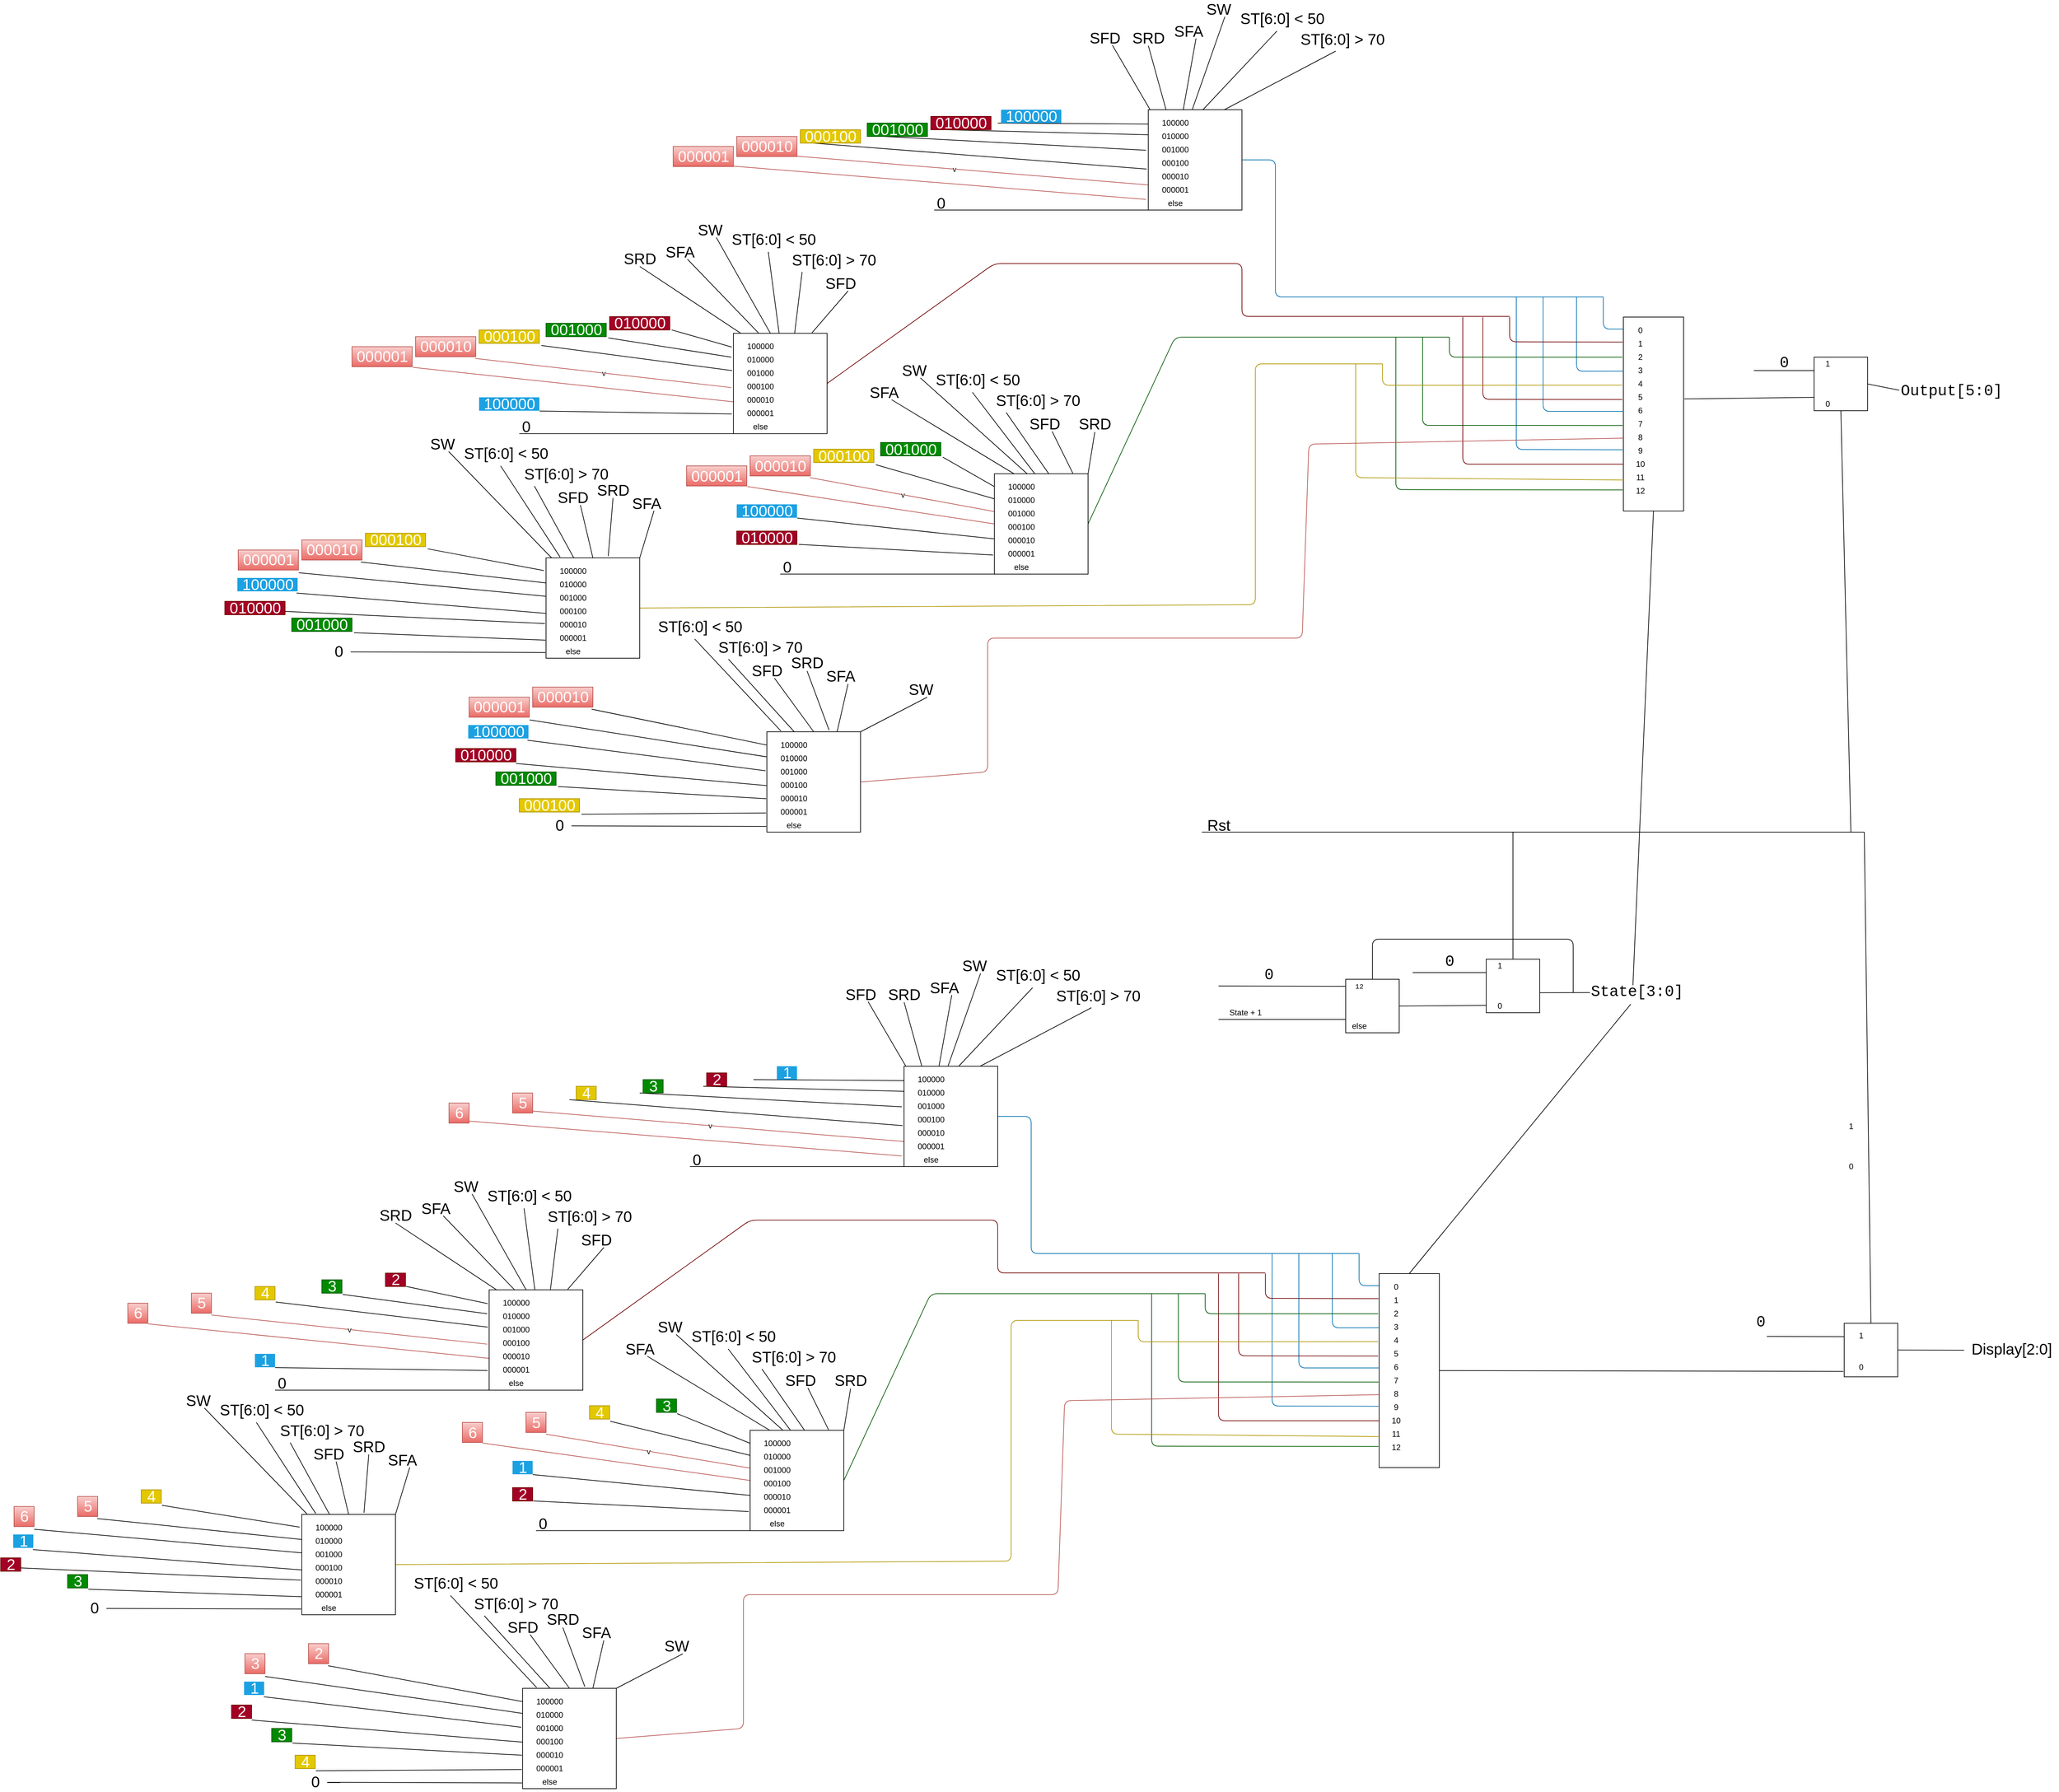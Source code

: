 <mxfile>
    <diagram id="Bz2Nu-mnMBvlXORejfEb" name="Page-1">
        <mxGraphModel dx="5025" dy="3610" grid="1" gridSize="10" guides="1" tooltips="1" connect="1" arrows="1" fold="1" page="1" pageScale="1" pageWidth="850" pageHeight="1100" math="0" shadow="0">
            <root>
                <mxCell id="0"/>
                <mxCell id="1" parent="0"/>
                <mxCell id="13" value="&lt;font style=&quot;font-size: 23px&quot;&gt;Display[2:0]&lt;/font&gt;" style="text;html=1;align=center;verticalAlign=middle;resizable=0;points=[];autosize=1;strokeColor=none;" parent="1" vertex="1">
                    <mxGeometry x="1010" y="862.5" width="140" height="20" as="geometry"/>
                </mxCell>
                <mxCell id="14" value="&lt;div style=&quot;font-family: consolas, &amp;quot;courier new&amp;quot;, monospace; font-size: 23px; line-height: 16px;&quot;&gt;Output[5:0]&lt;/div&gt;" style="text;html=1;align=center;verticalAlign=middle;resizable=0;points=[];autosize=1;strokeColor=none;" parent="1" vertex="1">
                    <mxGeometry x="915" y="-570" width="150" height="20" as="geometry"/>
                </mxCell>
                <mxCell id="16" value="&lt;div style=&quot;font-family: consolas, &amp;quot;courier new&amp;quot;, monospace; line-height: 16px;&quot;&gt;&lt;font style=&quot;font-size: 23px&quot;&gt;State[3:0]&lt;/font&gt;&lt;/div&gt;" style="text;html=1;align=center;verticalAlign=middle;resizable=0;points=[];autosize=1;strokeColor=none;" parent="1" vertex="1">
                    <mxGeometry x="450" y="330" width="140" height="20" as="geometry"/>
                </mxCell>
                <mxCell id="17" value="" style="whiteSpace=wrap;html=1;aspect=fixed;" parent="1" vertex="1">
                    <mxGeometry x="295" y="290" width="80" height="80" as="geometry"/>
                </mxCell>
                <mxCell id="18" value="" style="endArrow=none;html=1;" parent="1" edge="1">
                    <mxGeometry width="50" height="50" relative="1" as="geometry">
                        <mxPoint x="-130" y="100" as="sourcePoint"/>
                        <mxPoint x="860" y="100" as="targetPoint"/>
                    </mxGeometry>
                </mxCell>
                <mxCell id="19" value="&lt;font style=&quot;font-size: 23px&quot;&gt;Rst&lt;/font&gt;" style="text;html=1;align=center;verticalAlign=middle;resizable=0;points=[];autosize=1;strokeColor=none;" parent="1" vertex="1">
                    <mxGeometry x="-130" y="80" width="50" height="20" as="geometry"/>
                </mxCell>
                <mxCell id="20" value="" style="endArrow=none;html=1;exitX=0.5;exitY=0;exitDx=0;exitDy=0;" parent="1" source="17" edge="1">
                    <mxGeometry width="50" height="50" relative="1" as="geometry">
                        <mxPoint x="615" y="500" as="sourcePoint"/>
                        <mxPoint x="335" y="100" as="targetPoint"/>
                    </mxGeometry>
                </mxCell>
                <mxCell id="21" value="" style="endArrow=none;html=1;entryX=0;entryY=0.25;entryDx=0;entryDy=0;" parent="1" target="17" edge="1">
                    <mxGeometry width="50" height="50" relative="1" as="geometry">
                        <mxPoint x="185" y="310" as="sourcePoint"/>
                        <mxPoint x="665" y="450" as="targetPoint"/>
                    </mxGeometry>
                </mxCell>
                <mxCell id="22" value="&lt;div style=&quot;font-family: consolas, &amp;quot;courier new&amp;quot;, monospace; font-size: 10.5px; line-height: 14px;&quot;&gt;&lt;span style=&quot;font-size: 23px&quot;&gt;0&lt;/span&gt;&lt;/div&gt;" style="text;html=1;align=center;verticalAlign=middle;resizable=0;points=[];autosize=1;strokeColor=none;" parent="1" vertex="1">
                    <mxGeometry x="225" y="285" width="30" height="20" as="geometry"/>
                </mxCell>
                <mxCell id="23" value="" style="endArrow=none;html=1;exitX=1.005;exitY=0.626;exitDx=0;exitDy=0;exitPerimeter=0;entryX=0.001;entryY=0.493;entryDx=0;entryDy=0;entryPerimeter=0;" parent="1" source="17" target="16" edge="1">
                    <mxGeometry width="50" height="50" relative="1" as="geometry">
                        <mxPoint x="295" y="330" as="sourcePoint"/>
                        <mxPoint x="445" y="340" as="targetPoint"/>
                    </mxGeometry>
                </mxCell>
                <mxCell id="25" value="" style="endArrow=none;html=1;entryX=0.009;entryY=0.132;entryDx=0;entryDy=0;entryPerimeter=0;" parent="1" target="38" edge="1">
                    <mxGeometry width="50" height="50" relative="1" as="geometry">
                        <mxPoint x="-105" y="330" as="sourcePoint"/>
                        <mxPoint x="85" y="330" as="targetPoint"/>
                    </mxGeometry>
                </mxCell>
                <mxCell id="26" value="&lt;div style=&quot;font-family: consolas, &amp;quot;courier new&amp;quot;, monospace; font-size: 10.5px; line-height: 14px;&quot;&gt;&lt;span style=&quot;font-size: 23px&quot;&gt;0&lt;/span&gt;&lt;/div&gt;" style="text;html=1;align=center;verticalAlign=middle;resizable=0;points=[];autosize=1;strokeColor=none;" parent="1" vertex="1">
                    <mxGeometry x="-45" y="305" width="30" height="20" as="geometry"/>
                </mxCell>
                <mxCell id="28" value="" style="endArrow=none;html=1;entryX=0.005;entryY=0.862;entryDx=0;entryDy=0;entryPerimeter=0;exitX=1;exitY=0.5;exitDx=0;exitDy=0;" parent="1" source="38" target="17" edge="1">
                    <mxGeometry width="50" height="50" relative="1" as="geometry">
                        <mxPoint x="205" y="359" as="sourcePoint"/>
                        <mxPoint x="245" y="220" as="targetPoint"/>
                    </mxGeometry>
                </mxCell>
                <mxCell id="32" value="1" style="text;html=1;align=center;verticalAlign=middle;resizable=0;points=[];autosize=1;strokeColor=none;" parent="1" vertex="1">
                    <mxGeometry x="305" y="290" width="20" height="20" as="geometry"/>
                </mxCell>
                <mxCell id="37" value="0" style="text;html=1;align=center;verticalAlign=middle;resizable=0;points=[];autosize=1;strokeColor=none;" parent="1" vertex="1">
                    <mxGeometry x="305" y="350" width="20" height="20" as="geometry"/>
                </mxCell>
                <mxCell id="38" value="" style="whiteSpace=wrap;html=1;aspect=fixed;" parent="1" vertex="1">
                    <mxGeometry x="85" y="320" width="80" height="80" as="geometry"/>
                </mxCell>
                <mxCell id="39" value="&lt;div style=&quot;font-family: consolas, &amp;quot;courier new&amp;quot;, monospace; font-size: 10.5px; line-height: 14px;&quot;&gt;&lt;span&gt;12&lt;/span&gt;&lt;/div&gt;" style="text;html=1;align=center;verticalAlign=middle;resizable=0;points=[];autosize=1;strokeColor=none;" parent="1" vertex="1">
                    <mxGeometry x="90" y="320" width="30" height="20" as="geometry"/>
                </mxCell>
                <mxCell id="40" value="else" style="text;html=1;align=center;verticalAlign=middle;resizable=0;points=[];autosize=1;strokeColor=none;" parent="1" vertex="1">
                    <mxGeometry x="85" y="380" width="40" height="20" as="geometry"/>
                </mxCell>
                <mxCell id="41" value="" style="endArrow=none;html=1;exitX=0.5;exitY=0;exitDx=0;exitDy=0;" parent="1" source="38" edge="1">
                    <mxGeometry width="50" height="50" relative="1" as="geometry">
                        <mxPoint x="125" y="260" as="sourcePoint"/>
                        <mxPoint x="425" y="340" as="targetPoint"/>
                        <Array as="points">
                            <mxPoint x="125" y="260"/>
                            <mxPoint x="425" y="260"/>
                        </Array>
                    </mxGeometry>
                </mxCell>
                <mxCell id="42" value="" style="endArrow=none;html=1;exitX=0;exitY=0.75;exitDx=0;exitDy=0;" parent="1" source="38" edge="1">
                    <mxGeometry width="50" height="50" relative="1" as="geometry">
                        <mxPoint x="175" y="330" as="sourcePoint"/>
                        <mxPoint x="-105" y="380" as="targetPoint"/>
                    </mxGeometry>
                </mxCell>
                <mxCell id="43" value="State + 1" style="text;html=1;align=center;verticalAlign=middle;resizable=0;points=[];autosize=1;strokeColor=none;" parent="1" vertex="1">
                    <mxGeometry x="-95" y="360" width="60" height="20" as="geometry"/>
                </mxCell>
                <mxCell id="50" style="edgeStyle=none;html=1;exitX=1;exitY=0.5;exitDx=0;exitDy=0;endArrow=none;endFill=0;entryX=-0.005;entryY=0.6;entryDx=0;entryDy=0;entryPerimeter=0;" parent="1" source="44" target="13" edge="1">
                    <mxGeometry relative="1" as="geometry">
                        <mxPoint x="940" y="520" as="targetPoint"/>
                    </mxGeometry>
                </mxCell>
                <mxCell id="44" value="" style="whiteSpace=wrap;html=1;aspect=fixed;" parent="1" vertex="1">
                    <mxGeometry x="830" y="834.29" width="80" height="80" as="geometry"/>
                </mxCell>
                <mxCell id="45" value="&lt;div style=&quot;font-family: consolas, &amp;quot;courier new&amp;quot;, monospace; font-size: 10.5px; line-height: 14px;&quot;&gt;&lt;span style=&quot;font-size: 23px&quot;&gt;0&lt;/span&gt;&lt;/div&gt;" style="text;html=1;align=center;verticalAlign=middle;resizable=0;points=[];autosize=1;strokeColor=none;" parent="1" vertex="1">
                    <mxGeometry x="690" y="823.84" width="30" height="20" as="geometry"/>
                </mxCell>
                <mxCell id="46" value="1" style="text;html=1;align=center;verticalAlign=middle;resizable=0;points=[];autosize=1;strokeColor=none;" parent="1" vertex="1">
                    <mxGeometry x="830" y="530" width="20" height="20" as="geometry"/>
                </mxCell>
                <mxCell id="47" value="0" style="text;html=1;align=center;verticalAlign=middle;resizable=0;points=[];autosize=1;strokeColor=none;" parent="1" vertex="1">
                    <mxGeometry x="830" y="590" width="20" height="20" as="geometry"/>
                </mxCell>
                <mxCell id="48" value="" style="endArrow=none;html=1;exitX=0.5;exitY=0;exitDx=0;exitDy=0;" parent="1" source="44" edge="1">
                    <mxGeometry width="50" height="50" relative="1" as="geometry">
                        <mxPoint x="860" y="500" as="sourcePoint"/>
                        <mxPoint x="860" y="100" as="targetPoint"/>
                    </mxGeometry>
                </mxCell>
                <mxCell id="49" value="" style="endArrow=none;html=1;entryX=0;entryY=0.25;entryDx=0;entryDy=0;exitX=0.81;exitY=1.5;exitDx=0;exitDy=0;exitPerimeter=0;" parent="1" target="44" edge="1" source="45">
                    <mxGeometry width="50" height="50" relative="1" as="geometry">
                        <mxPoint x="730" y="550" as="sourcePoint"/>
                        <mxPoint x="700" y="380" as="targetPoint"/>
                    </mxGeometry>
                </mxCell>
                <mxCell id="55" style="edgeStyle=none;html=1;endArrow=none;endFill=0;exitX=1;exitY=0.5;exitDx=0;exitDy=0;entryX=-0.016;entryY=0.899;entryDx=0;entryDy=0;entryPerimeter=0;" parent="1" target="44" edge="1" source="421">
                    <mxGeometry relative="1" as="geometry">
                        <mxPoint x="651" y="601" as="sourcePoint"/>
                        <mxPoint x="770" y="900" as="targetPoint"/>
                    </mxGeometry>
                </mxCell>
                <mxCell id="104" style="edgeStyle=none;html=1;exitX=1;exitY=0.5;exitDx=0;exitDy=0;entryX=-0.018;entryY=0.467;entryDx=0;entryDy=0;entryPerimeter=0;endArrow=none;endFill=0;" parent="1" source="99" target="14" edge="1">
                    <mxGeometry relative="1" as="geometry"/>
                </mxCell>
                <mxCell id="105" style="edgeStyle=none;html=1;exitX=0;exitY=0.75;exitDx=0;exitDy=0;endArrow=none;endFill=0;entryX=1.011;entryY=0.422;entryDx=0;entryDy=0;entryPerimeter=0;" parent="1" source="99" target="172" edge="1">
                    <mxGeometry relative="1" as="geometry">
                        <mxPoint x="695" y="-549" as="targetPoint"/>
                    </mxGeometry>
                </mxCell>
                <mxCell id="418" style="edgeStyle=none;html=1;exitX=0.5;exitY=1;exitDx=0;exitDy=0;endArrow=none;endFill=0;" edge="1" parent="1" source="99">
                    <mxGeometry relative="1" as="geometry">
                        <mxPoint x="840" y="100" as="targetPoint"/>
                    </mxGeometry>
                </mxCell>
                <mxCell id="99" value="" style="whiteSpace=wrap;html=1;aspect=fixed;" parent="1" vertex="1">
                    <mxGeometry x="785" y="-610" width="80" height="80" as="geometry"/>
                </mxCell>
                <mxCell id="100" value="&lt;div style=&quot;font-family: consolas, &amp;quot;courier new&amp;quot;, monospace; font-size: 10.5px; line-height: 14px;&quot;&gt;&lt;span style=&quot;font-size: 23px&quot;&gt;0&lt;/span&gt;&lt;/div&gt;" style="text;html=1;align=center;verticalAlign=middle;resizable=0;points=[];autosize=1;strokeColor=none;" parent="1" vertex="1">
                    <mxGeometry x="725" y="-610" width="30" height="20" as="geometry"/>
                </mxCell>
                <mxCell id="101" value="1" style="text;html=1;align=center;verticalAlign=middle;resizable=0;points=[];autosize=1;strokeColor=none;" parent="1" vertex="1">
                    <mxGeometry x="795" y="-610" width="20" height="20" as="geometry"/>
                </mxCell>
                <mxCell id="102" value="0" style="text;html=1;align=center;verticalAlign=middle;resizable=0;points=[];autosize=1;strokeColor=none;" parent="1" vertex="1">
                    <mxGeometry x="795" y="-550" width="20" height="20" as="geometry"/>
                </mxCell>
                <mxCell id="103" value="" style="endArrow=none;html=1;entryX=0;entryY=0.25;entryDx=0;entryDy=0;" parent="1" target="99" edge="1">
                    <mxGeometry width="50" height="50" relative="1" as="geometry">
                        <mxPoint x="695" y="-590" as="sourcePoint"/>
                        <mxPoint x="665" y="-760" as="targetPoint"/>
                    </mxGeometry>
                </mxCell>
                <mxCell id="172" value="" style="rounded=0;whiteSpace=wrap;html=1;" parent="1" vertex="1">
                    <mxGeometry x="500" y="-670" width="90" height="290" as="geometry"/>
                </mxCell>
                <mxCell id="173" value="0" style="text;html=1;align=center;verticalAlign=middle;resizable=0;points=[];autosize=1;strokeColor=none;" parent="1" vertex="1">
                    <mxGeometry x="515" y="-660" width="20" height="20" as="geometry"/>
                </mxCell>
                <mxCell id="174" value="1" style="text;html=1;align=center;verticalAlign=middle;resizable=0;points=[];autosize=1;strokeColor=none;" parent="1" vertex="1">
                    <mxGeometry x="515" y="-640" width="20" height="20" as="geometry"/>
                </mxCell>
                <mxCell id="175" value="2" style="text;html=1;align=center;verticalAlign=middle;resizable=0;points=[];autosize=1;strokeColor=none;" parent="1" vertex="1">
                    <mxGeometry x="515" y="-620" width="20" height="20" as="geometry"/>
                </mxCell>
                <mxCell id="176" value="3" style="text;html=1;align=center;verticalAlign=middle;resizable=0;points=[];autosize=1;strokeColor=none;" parent="1" vertex="1">
                    <mxGeometry x="515" y="-600" width="20" height="20" as="geometry"/>
                </mxCell>
                <mxCell id="177" value="4" style="text;html=1;align=center;verticalAlign=middle;resizable=0;points=[];autosize=1;strokeColor=none;" parent="1" vertex="1">
                    <mxGeometry x="515" y="-580" width="20" height="20" as="geometry"/>
                </mxCell>
                <mxCell id="178" value="5" style="text;html=1;align=center;verticalAlign=middle;resizable=0;points=[];autosize=1;strokeColor=none;" parent="1" vertex="1">
                    <mxGeometry x="515" y="-560" width="20" height="20" as="geometry"/>
                </mxCell>
                <mxCell id="179" value="6" style="text;html=1;align=center;verticalAlign=middle;resizable=0;points=[];autosize=1;strokeColor=none;" parent="1" vertex="1">
                    <mxGeometry x="515" y="-540" width="20" height="20" as="geometry"/>
                </mxCell>
                <mxCell id="180" value="7" style="text;html=1;align=center;verticalAlign=middle;resizable=0;points=[];autosize=1;strokeColor=none;" parent="1" vertex="1">
                    <mxGeometry x="515" y="-520" width="20" height="20" as="geometry"/>
                </mxCell>
                <mxCell id="181" value="8" style="text;html=1;align=center;verticalAlign=middle;resizable=0;points=[];autosize=1;strokeColor=none;" parent="1" vertex="1">
                    <mxGeometry x="515" y="-500" width="20" height="20" as="geometry"/>
                </mxCell>
                <mxCell id="182" value="9" style="text;html=1;align=center;verticalAlign=middle;resizable=0;points=[];autosize=1;strokeColor=none;" parent="1" vertex="1">
                    <mxGeometry x="515" y="-480" width="20" height="20" as="geometry"/>
                </mxCell>
                <mxCell id="183" value="10" style="text;html=1;align=center;verticalAlign=middle;resizable=0;points=[];autosize=1;strokeColor=none;" parent="1" vertex="1">
                    <mxGeometry x="510" y="-460" width="30" height="20" as="geometry"/>
                </mxCell>
                <mxCell id="184" value="11" style="text;html=1;align=center;verticalAlign=middle;resizable=0;points=[];autosize=1;strokeColor=none;" parent="1" vertex="1">
                    <mxGeometry x="510" y="-440" width="30" height="20" as="geometry"/>
                </mxCell>
                <mxCell id="185" value="12" style="text;html=1;align=center;verticalAlign=middle;resizable=0;points=[];autosize=1;strokeColor=none;" parent="1" vertex="1">
                    <mxGeometry x="510" y="-420" width="30" height="20" as="geometry"/>
                </mxCell>
                <mxCell id="186" value="" style="endArrow=none;html=1;fillColor=#1ba1e2;strokeColor=#006EAF;exitX=1;exitY=0.5;exitDx=0;exitDy=0;" parent="1" source="272" edge="1">
                    <mxGeometry width="50" height="50" relative="1" as="geometry">
                        <mxPoint x="-70" y="-820" as="sourcePoint"/>
                        <mxPoint x="470" y="-700" as="targetPoint"/>
                        <Array as="points">
                            <mxPoint x="-20" y="-905"/>
                            <mxPoint x="-20" y="-700"/>
                        </Array>
                    </mxGeometry>
                </mxCell>
                <mxCell id="187" value="" style="endArrow=none;html=1;fillColor=#a20025;strokeColor=#6F0000;exitX=1;exitY=0.5;exitDx=0;exitDy=0;" parent="1" source="308" edge="1">
                    <mxGeometry width="50" height="50" relative="1" as="geometry">
                        <mxPoint x="-430" y="-760" as="sourcePoint"/>
                        <mxPoint x="330" y="-671" as="targetPoint"/>
                        <Array as="points">
                            <mxPoint x="-440" y="-750"/>
                            <mxPoint x="-70" y="-750"/>
                            <mxPoint x="-70" y="-671"/>
                        </Array>
                    </mxGeometry>
                </mxCell>
                <mxCell id="188" value="" style="endArrow=none;html=1;fillColor=#008a00;strokeColor=#005700;exitX=1;exitY=0.5;exitDx=0;exitDy=0;" parent="1" source="342" edge="1">
                    <mxGeometry width="50" height="50" relative="1" as="geometry">
                        <mxPoint x="-70" y="-640" as="sourcePoint"/>
                        <mxPoint x="240" y="-640" as="targetPoint"/>
                        <Array as="points">
                            <mxPoint x="-170" y="-640"/>
                        </Array>
                    </mxGeometry>
                </mxCell>
                <mxCell id="189" value="" style="endArrow=none;html=1;fillColor=#e3c800;strokeColor=#B09500;exitX=1;exitY=0.5;exitDx=0;exitDy=0;" parent="1" source="371" edge="1">
                    <mxGeometry width="50" height="50" relative="1" as="geometry">
                        <mxPoint x="-90" y="-600" as="sourcePoint"/>
                        <mxPoint x="140" y="-600" as="targetPoint"/>
                        <Array as="points">
                            <mxPoint x="-50" y="-240"/>
                            <mxPoint x="-50" y="-600"/>
                        </Array>
                    </mxGeometry>
                </mxCell>
                <mxCell id="191" value="v&lt;span style=&quot;color: rgba(0 , 0 , 0 , 0) ; font-family: monospace ; font-size: 0px ; background-color: rgb(248 , 249 , 250)&quot;&gt;%3CmxGraphModel%3E%3Croot%3E%3CmxCell%20id%3D%220%22%2F%3E%3CmxCell%20id%3D%221%22%20parent%3D%220%22%2F%3E%3CmxCell%20id%3D%222%22%20value%3D%22%22%20style%3D%22endArrow%3Dnone%3Bhtml%3D1%3BgradientColor%3D%23ea6b66%3BfillColor%3D%23f8cecc%3BstrokeColor%3D%23b85450%3BentryX%3D0%3BentryY%3D0.75%3BentryDx%3D0%3BentryDy%3D0%3B%22%20edge%3D%221%22%20target%3D%2227%22%20parent%3D%221%22%3E%3CmxGeometry%20width%3D%2250%22%20height%3D%2250%22%20relative%3D%221%22%20as%3D%22geometry%22%3E%3CmxPoint%20x%3D%22-790%22%20y%3D%22-915%22%20as%3D%22sourcePoint%22%2F%3E%3CmxPoint%20x%3D%22-630%22%20y%3D%22-915%22%20as%3D%22targetPoint%22%2F%3E%3C%2FmxGeometry%3E%3C%2FmxCell%3E%3CmxCell%20id%3D%223%22%20value%3D%22%26lt%3Bspan%20style%3D%26quot%3Bcolor%3A%20rgb(255%20%2C%20255%20%2C%20255)%26quot%3B%26gt%3B000010%26lt%3B%2Fspan%26gt%3B%22%20style%3D%22text%3Bhtml%3D1%3Balign%3Dcenter%3BverticalAlign%3Dmiddle%3Bresizable%3D0%3Bpoints%3D%5B%5D%3Bautosize%3D1%3BstrokeColor%3D%23b85450%3BgradientColor%3D%23ea6b66%3BfillColor%3D%23f8cecc%3BfontSize%3D23%3B%22%20vertex%3D%221%22%20parent%3D%221%22%3E%3CmxGeometry%20x%3D%22-825%22%20y%3D%22-940%22%20width%3D%2290%22%20height%3D%2230%22%20as%3D%22geometry%22%2F%3E%3C%2FmxCell%3E%3CmxCell%20id%3D%224%22%20value%3D%22%22%20style%3D%22endArrow%3Dnone%3Bhtml%3D1%3BgradientColor%3D%23ea6b66%3BfillColor%3D%23f8cecc%3BstrokeColor%3D%23b85450%3BentryX%3D-0.024%3BentryY%3D0.894%3BentryDx%3D0%3BentryDy%3D0%3BentryPerimeter%3D0%3B%22%20edge%3D%221%22%20target%3D%2227%22%20parent%3D%221%22%3E%3CmxGeometry%20width%3D%2250%22%20height%3D%2250%22%20relative%3D%221%22%20as%3D%22geometry%22%3E%3CmxPoint%20x%3D%22-885%22%20y%3D%22-900%22%20as%3D%22sourcePoint%22%2F%3E%3CmxPoint%20x%3D%22-655%22%20y%3D%22-900%22%20as%3D%22targetPoint%22%2F%3E%3C%2FmxGeometry%3E%3C%2FmxCell%3E%3CmxCell%20id%3D%225%22%20value%3D%22%26lt%3Bspan%20style%3D%26quot%3Bcolor%3A%20rgb(255%20%2C%20255%20%2C%20255)%26quot%3B%26gt%3B000001%26lt%3B%2Fspan%26gt%3B%22%20style%3D%22text%3Bhtml%3D1%3Balign%3Dcenter%3BverticalAlign%3Dmiddle%3Bresizable%3D0%3Bpoints%3D%5B%5D%3Bautosize%3D1%3BstrokeColor%3D%23b85450%3BgradientColor%3D%23ea6b66%3BfillColor%3D%23f8cecc%3BfontSize%3D23%3B%22%20vertex%3D%221%22%20parent%3D%221%22%3E%3CmxGeometry%20x%3D%22-920%22%20y%3D%22-925%22%20width%3D%2290%22%20height%3D%2230%22%20as%3D%22geometry%22%2F%3E%3C%2FmxCell%3E%3CmxCell%20id%3D%226%22%20style%3D%22edgeStyle%3Dnone%3Bhtml%3D1%3BexitX%3D0%3BexitY%3D0.143%3BexitDx%3D0%3BexitDy%3D0%3BendArrow%3Dnone%3BendFill%3D0%3BexitPerimeter%3D0%3B%22%20edge%3D%221%22%20source%3D%2227%22%20parent%3D%221%22%3E%3CmxGeometry%20relative%3D%221%22%20as%3D%22geometry%22%3E%3CmxPoint%20x%3D%22-435%22%20y%3D%22-960.0%22%20as%3D%22targetPoint%22%2F%3E%3CmxPoint%20x%3D%22-215%22%20y%3D%22-960%22%20as%3D%22sourcePoint%22%2F%3E%3C%2FmxGeometry%3E%3C%2FmxCell%3E%3CmxCell%20id%3D%227%22%20value%3D%22%26lt%3Bfont%20style%3D%26quot%3Bfont-size%3A%2023px%26quot%3B%26gt%3BSFD%26lt%3B%2Ffont%26gt%3B%22%20style%3D%22text%3Bhtml%3D1%3Balign%3Dcenter%3BverticalAlign%3Dmiddle%3Bresizable%3D0%3Bpoints%3D%5B%5D%3Bautosize%3D1%3BstrokeColor%3Dnone%3B%22%20vertex%3D%221%22%20parent%3D%221%22%3E%3CmxGeometry%20x%3D%22-305%22%20y%3D%22-1097.5%22%20width%3D%2260%22%20height%3D%2220%22%20as%3D%22geometry%22%2F%3E%3C%2FmxCell%3E%3CmxCell%20id%3D%228%22%20value%3D%22%22%20style%3D%22endArrow%3Dnone%3Bhtml%3D1%3BfontColor%3D%23FFFFFF%3BentryX%3D0%3BentryY%3D0%3BentryDx%3D0%3BentryDy%3D0%3BexitX%3D0.689%3BexitY%3D1.05%3BexitDx%3D0%3BexitDy%3D0%3BexitPerimeter%3D0%3B%22%20edge%3D%221%22%20source%3D%227%22%20parent%3D%221%22%3E%3CmxGeometry%20width%3D%2250%22%20height%3D%2250%22%20relative%3D%221%22%20as%3D%22geometry%22%3E%3CmxPoint%20x%3D%22-310%22%20y%3D%22-1051.5%22%20as%3D%22sourcePoint%22%2F%3E%3CmxPoint%20x%3D%22-200%22%20y%3D%22-967.5%22%20as%3D%22targetPoint%22%2F%3E%3C%2FmxGeometry%3E%3C%2FmxCell%3E%3CmxCell%20id%3D%229%22%20style%3D%22edgeStyle%3Dnone%3Bhtml%3D1%3BexitX%3D0%3BexitY%3D1%3BexitDx%3D0%3BexitDy%3D0%3BendArrow%3Dnone%3BendFill%3D0%3B%22%20edge%3D%221%22%20source%3D%2227%22%20parent%3D%221%22%3E%3CmxGeometry%20relative%3D%221%22%20as%3D%22geometry%22%3E%3CmxPoint%20x%3D%22-530%22%20y%3D%22-830%22%20as%3D%22targetPoint%22%2F%3E%3CmxPoint%20x%3D%22-200%22%20y%3D%22-800.0%22%20as%3D%22sourcePoint%22%2F%3E%3C%2FmxGeometry%3E%3C%2FmxCell%3E%3CmxCell%20id%3D%2210%22%20value%3D%22%26lt%3Bfont%20style%3D%26quot%3Bfont-size%3A%2023px%26quot%3B%26gt%3B0%26lt%3B%2Ffont%26gt%3B%22%20style%3D%22text%3Bhtml%3D1%3Balign%3Dcenter%3BverticalAlign%3Dmiddle%3Bresizable%3D0%3Bpoints%3D%5B%5D%3Bautosize%3D1%3BstrokeColor%3Dnone%3B%22%20vertex%3D%221%22%20parent%3D%221%22%3E%3CmxGeometry%20x%3D%22-535%22%20y%3D%22-850%22%20width%3D%2230%22%20height%3D%2220%22%20as%3D%22geometry%22%2F%3E%3C%2FmxCell%3E%3CmxCell%20id%3D%2211%22%20value%3D%22%26lt%3Bspan%20style%3D%26quot%3Bfont-size%3A%2023px%26quot%3B%26gt%3B100000%26lt%3Bbr%26gt%3B%26lt%3B%2Fspan%26gt%3B%22%20style%3D%22text%3Bhtml%3D1%3Balign%3Dcenter%3BverticalAlign%3Dmiddle%3Bresizable%3D0%3Bpoints%3D%5B%5D%3Bautosize%3D1%3BstrokeColor%3Dnone%3BfillColor%3D%231ba1e2%3BfontColor%3D%23ffffff%3B%22%20vertex%3D%221%22%20parent%3D%221%22%3E%3CmxGeometry%20x%3D%22-430%22%20y%3D%22-980%22%20width%3D%2290%22%20height%3D%2220%22%20as%3D%22geometry%22%2F%3E%3C%2FmxCell%3E%3CmxCell%20id%3D%2212%22%20style%3D%22edgeStyle%3Dnone%3Bhtml%3D1%3BexitX%3D0%3BexitY%3D0.25%3BexitDx%3D0%3BexitDy%3D0%3BendArrow%3Dnone%3BendFill%3D0%3B%22%20edge%3D%221%22%20source%3D%2227%22%20parent%3D%221%22%3E%3CmxGeometry%20relative%3D%221%22%20as%3D%22geometry%22%3E%3CmxPoint%20x%3D%22-510%22%20y%3D%22-950%22%20as%3D%22targetPoint%22%2F%3E%3CmxPoint%20x%3D%22-290%22%20y%3D%22-950%22%20as%3D%22sourcePoint%22%2F%3E%3C%2FmxGeometry%3E%3C%2FmxCell%3E%3CmxCell%20id%3D%2213%22%20value%3D%22%26lt%3Bspan%20style%3D%26quot%3Bfont-size%3A%2023px%26quot%3B%26gt%3B010000%26lt%3B%2Fspan%26gt%3B%22%20style%3D%22text%3Bhtml%3D1%3Balign%3Dcenter%3BverticalAlign%3Dmiddle%3Bresizable%3D0%3Bpoints%3D%5B%5D%3Bautosize%3D1%3BstrokeColor%3D%236F0000%3BfillColor%3D%23a20025%3BfontColor%3D%23ffffff%3B%22%20vertex%3D%221%22%20parent%3D%221%22%3E%3CmxGeometry%20x%3D%22-535%22%20y%3D%22-970%22%20width%3D%2290%22%20height%3D%2220%22%20as%3D%22geometry%22%2F%3E%3C%2FmxCell%3E%3CmxCell%20id%3D%2214%22%20style%3D%22edgeStyle%3Dnone%3Bhtml%3D1%3BexitX%3D-0.024%3BexitY%3D0.404%3BexitDx%3D0%3BexitDy%3D0%3BendArrow%3Dnone%3BendFill%3D0%3BexitPerimeter%3D0%3B%22%20edge%3D%221%22%20source%3D%2227%22%20parent%3D%221%22%3E%3CmxGeometry%20relative%3D%221%22%20as%3D%22geometry%22%3E%3CmxPoint%20x%3D%22-605%22%20y%3D%22-940%22%20as%3D%22targetPoint%22%2F%3E%3CmxPoint%20x%3D%22-385%22%20y%3D%22-920%22%20as%3D%22sourcePoint%22%2F%3E%3C%2FmxGeometry%3E%3C%2FmxCell%3E%3CmxCell%20id%3D%2215%22%20value%3D%22%26lt%3Bspan%20style%3D%26quot%3Bfont-size%3A%2023px%26quot%3B%26gt%3B001000%26lt%3B%2Fspan%26gt%3B%22%20style%3D%22text%3Bhtml%3D1%3Balign%3Dcenter%3BverticalAlign%3Dmiddle%3Bresizable%3D0%3Bpoints%3D%5B%5D%3Bautosize%3D1%3BstrokeColor%3D%23005700%3BfillColor%3D%23008a00%3BfontColor%3D%23ffffff%3B%22%20vertex%3D%221%22%20parent%3D%221%22%3E%3CmxGeometry%20x%3D%22-630%22%20y%3D%22-960%22%20width%3D%2290%22%20height%3D%2220%22%20as%3D%22geometry%22%2F%3E%3C%2FmxCell%3E%3CmxCell%20id%3D%2216%22%20style%3D%22edgeStyle%3Dnone%3Bhtml%3D1%3BexitX%3D-0.016%3BexitY%3D0.592%3BexitDx%3D0%3BexitDy%3D0%3BendArrow%3Dnone%3BendFill%3D0%3BexitPerimeter%3D0%3B%22%20edge%3D%221%22%20source%3D%2227%22%20parent%3D%221%22%3E%3CmxGeometry%20relative%3D%221%22%20as%3D%22geometry%22%3E%3CmxPoint%20x%3D%22-710%22%20y%3D%22-930%22%20as%3D%22targetPoint%22%2F%3E%3CmxPoint%20x%3D%22-490%22%20y%3D%22-930%22%20as%3D%22sourcePoint%22%2F%3E%3C%2FmxGeometry%3E%3C%2FmxCell%3E%3CmxCell%20id%3D%2217%22%20value%3D%22%26lt%3Bspan%20style%3D%26quot%3Bcolor%3A%20rgb(255%20%2C%20255%20%2C%20255)%20%3B%20font-size%3A%2023px%26quot%3B%26gt%3B000100%26lt%3B%2Fspan%26gt%3B%22%20style%3D%22text%3Bhtml%3D1%3Balign%3Dcenter%3BverticalAlign%3Dmiddle%3Bresizable%3D0%3Bpoints%3D%5B%5D%3Bautosize%3D1%3BstrokeColor%3D%23B09500%3BfillColor%3D%23e3c800%3BfontColor%3D%23000000%3B%22%20vertex%3D%221%22%20parent%3D%221%22%3E%3CmxGeometry%20x%3D%22-730%22%20y%3D%22-950%22%20width%3D%2290%22%20height%3D%2220%22%20as%3D%22geometry%22%2F%3E%3C%2FmxCell%3E%3CmxCell%20id%3D%2218%22%20value%3D%22%26lt%3Bfont%20style%3D%26quot%3Bfont-size%3A%2023px%26quot%3B%26gt%3BSRD%26lt%3B%2Ffont%26gt%3B%22%20style%3D%22text%3Bhtml%3D1%3Balign%3Dcenter%3BverticalAlign%3Dmiddle%3Bresizable%3D0%3Bpoints%3D%5B%5D%3Bautosize%3D1%3BstrokeColor%3Dnone%3B%22%20vertex%3D%221%22%20parent%3D%221%22%3E%3CmxGeometry%20x%3D%22-240%22%20y%3D%22-1097.5%22%20width%3D%2260%22%20height%3D%2220%22%20as%3D%22geometry%22%2F%3E%3C%2FmxCell%3E%3CmxCell%20id%3D%2219%22%20value%3D%22%22%20style%3D%22endArrow%3Dnone%3Bhtml%3D1%3BfontColor%3D%23FFFFFF%3BentryX%3D0.25%3BentryY%3D0%3BentryDx%3D0%3BentryDy%3D0%3BexitX%3D0.502%3BexitY%3D1.093%3BexitDx%3D0%3BexitDy%3D0%3BexitPerimeter%3D0%3B%22%20edge%3D%221%22%20source%3D%2218%22%20parent%3D%221%22%3E%3CmxGeometry%20width%3D%2250%22%20height%3D%2250%22%20relative%3D%221%22%20as%3D%22geometry%22%3E%3CmxPoint%20x%3D%22-253.66%22%20y%3D%22-1066.5%22%20as%3D%22sourcePoint%22%2F%3E%3CmxPoint%20x%3D%22-180.0%22%20y%3D%22-967.5%22%20as%3D%22targetPoint%22%2F%3E%3C%2FmxGeometry%3E%3C%2FmxCell%3E%3CmxCell%20id%3D%2220%22%20value%3D%22%26lt%3Bfont%20style%3D%26quot%3Bfont-size%3A%2023px%26quot%3B%26gt%3BSFA%26lt%3B%2Ffont%26gt%3B%22%20style%3D%22text%3Bhtml%3D1%3Balign%3Dcenter%3BverticalAlign%3Dmiddle%3Bresizable%3D0%3Bpoints%3D%5B%5D%3Bautosize%3D1%3BstrokeColor%3Dnone%3B%22%20vertex%3D%221%22%20parent%3D%221%22%3E%3CmxGeometry%20x%3D%22-180%22%20y%3D%22-1107.5%22%20width%3D%2260%22%20height%3D%2220%22%20as%3D%22geometry%22%2F%3E%3C%2FmxCell%3E%3CmxCell%20id%3D%2221%22%20value%3D%22%22%20style%3D%22endArrow%3Dnone%3Bhtml%3D1%3BfontColor%3D%23FFFFFF%3BentryX%3D0.5%3BentryY%3D0%3BentryDx%3D0%3BentryDy%3D0%3BexitX%3D0.689%3BexitY%3D1.05%3BexitDx%3D0%3BexitDy%3D0%3BexitPerimeter%3D0%3B%22%20edge%3D%221%22%20source%3D%2220%22%20parent%3D%221%22%3E%3CmxGeometry%20width%3D%2250%22%20height%3D%2250%22%20relative%3D%221%22%20as%3D%22geometry%22%3E%3CmxPoint%20x%3D%22-290%22%20y%3D%22-1081.5%22%20as%3D%22sourcePoint%22%2F%3E%3CmxPoint%20x%3D%22-160.0%22%20y%3D%22-967.5%22%20as%3D%22targetPoint%22%2F%3E%3C%2FmxGeometry%3E%3C%2FmxCell%3E%3CmxCell%20id%3D%2222%22%20value%3D%22%26lt%3Bfont%20style%3D%26quot%3Bfont-size%3A%2023px%26quot%3B%26gt%3BSW%26lt%3B%2Ffont%26gt%3B%22%20style%3D%22text%3Bhtml%3D1%3Balign%3Dcenter%3BverticalAlign%3Dmiddle%3Bresizable%3D0%3Bpoints%3D%5B%5D%3Bautosize%3D1%3BstrokeColor%3Dnone%3B%22%20vertex%3D%221%22%20parent%3D%221%22%3E%3CmxGeometry%20x%3D%22-130%22%20y%3D%22-1140%22%20width%3D%2250%22%20height%3D%2220%22%20as%3D%22geometry%22%2F%3E%3C%2FmxCell%3E%3CmxCell%20id%3D%2223%22%20value%3D%22%22%20style%3D%22endArrow%3Dnone%3Bhtml%3D1%3BfontColor%3D%23FFFFFF%3BentryX%3D0.646%3BentryY%3D-0.014%3BentryDx%3D0%3BentryDy%3D0%3BexitX%3D0.689%3BexitY%3D1.05%3BexitDx%3D0%3BexitDy%3D0%3BexitPerimeter%3D0%3BentryPerimeter%3D0%3B%22%20edge%3D%221%22%20source%3D%2222%22%20parent%3D%221%22%3E%3CmxGeometry%20width%3D%2250%22%20height%3D%2250%22%20relative%3D%221%22%20as%3D%22geometry%22%3E%3CmxPoint%20x%3D%22-235%22%20y%3D%22-1114%22%20as%3D%22sourcePoint%22%2F%3E%3CmxPoint%20x%3D%22-148.32%22%20y%3D%22-968.62%22%20as%3D%22targetPoint%22%2F%3E%3C%2FmxGeometry%3E%3C%2FmxCell%3E%3CmxCell%20id%3D%2224%22%20value%3D%22%26lt%3Bfont%20style%3D%26quot%3Bfont-size%3A%2023px%26quot%3B%26gt%3BST%5B6%3A0%5D%20%26amp%3Blt%3B%2050%26lt%3B%2Ffont%26gt%3B%22%20style%3D%22text%3Bhtml%3D1%3Balign%3Dcenter%3BverticalAlign%3Dmiddle%3Bresizable%3D0%3Bpoints%3D%5B%5D%3Bautosize%3D1%3BstrokeColor%3Dnone%3B%22%20vertex%3D%221%22%20parent%3D%221%22%3E%3CmxGeometry%20x%3D%22-80%22%20y%3D%22-1126.16%22%20width%3D%22140%22%20height%3D%2220%22%20as%3D%22geometry%22%2F%3E%3C%2FmxCell%3E%3CmxCell%20id%3D%2225%22%20value%3D%22%22%20style%3D%22endArrow%3Dnone%3Bhtml%3D1%3BfontColor%3D%23FFFFFF%3BexitX%3D0.444%3BexitY%3D1.433%3BexitDx%3D0%3BexitDy%3D0%3BexitPerimeter%3D0%3BentryX%3D0.75%3BentryY%3D0%3BentryDx%3D0%3BentryDy%3D0%3B%22%20edge%3D%221%22%20source%3D%2224%22%20parent%3D%221%22%3E%3CmxGeometry%20width%3D%2250%22%20height%3D%2250%22%20relative%3D%221%22%20as%3D%22geometry%22%3E%3CmxPoint%20x%3D%22-10%22%20y%3D%22-1456.16%22%20as%3D%22sourcePoint%22%2F%3E%3CmxPoint%20x%3D%22-140.0%22%20y%3D%22-967.5%22%20as%3D%22targetPoint%22%2F%3E%3C%2FmxGeometry%3E%3C%2FmxCell%3E%3CmxCell%20id%3D%2226%22%20style%3D%22edgeStyle%3Dnone%3Bhtml%3D1%3BexitX%3D1%3BexitY%3D0%3BexitDx%3D0%3BexitDy%3D0%3BendArrow%3Dnone%3BendFill%3D0%3B%22%20edge%3D%221%22%20parent%3D%221%22%3E%3CmxGeometry%20relative%3D%221%22%20as%3D%22geometry%22%3E%3CmxPoint%20x%3D%22-120.0%22%20y%3D%22-967.5%22%20as%3D%22sourcePoint%22%2F%3E%3CmxPoint%20x%3D%2270%22%20y%3D%22-1067.5%22%20as%3D%22targetPoint%22%2F%3E%3C%2FmxGeometry%3E%3C%2FmxCell%3E%3CmxCell%20id%3D%2227%22%20value%3D%22%22%20style%3D%22rounded%3D0%3BwhiteSpace%3Dwrap%3Bhtml%3D1%3B%22%20vertex%3D%221%22%20parent%3D%221%22%3E%3CmxGeometry%20x%3D%22-210%22%20y%3D%22-980%22%20width%3D%22140%22%20height%3D%22150%22%20as%3D%22geometry%22%2F%3E%3C%2FmxCell%3E%3CmxCell%20id%3D%2228%22%20value%3D%22100000%22%20style%3D%22text%3Bhtml%3D1%3Balign%3Dcenter%3BverticalAlign%3Dmiddle%3Bresizable%3D0%3Bpoints%3D%5B%5D%3Bautosize%3D1%3BstrokeColor%3Dnone%3B%22%20vertex%3D%221%22%20parent%3D%221%22%3E%3CmxGeometry%20x%3D%22-200%22%20y%3D%22-970%22%20width%3D%2260%22%20height%3D%2220%22%20as%3D%22geometry%22%2F%3E%3C%2FmxCell%3E%3CmxCell%20id%3D%2229%22%20value%3D%22010000%22%20style%3D%22text%3Bhtml%3D1%3Balign%3Dcenter%3BverticalAlign%3Dmiddle%3Bresizable%3D0%3Bpoints%3D%5B%5D%3Bautosize%3D1%3BstrokeColor%3Dnone%3B%22%20vertex%3D%221%22%20parent%3D%221%22%3E%3CmxGeometry%20x%3D%22-200%22%20y%3D%22-950%22%20width%3D%2260%22%20height%3D%2220%22%20as%3D%22geometry%22%2F%3E%3C%2FmxCell%3E%3CmxCell%20id%3D%2230%22%20value%3D%22001000%22%20style%3D%22text%3Bhtml%3D1%3Balign%3Dcenter%3BverticalAlign%3Dmiddle%3Bresizable%3D0%3Bpoints%3D%5B%5D%3Bautosize%3D1%3BstrokeColor%3Dnone%3B%22%20vertex%3D%221%22%20parent%3D%221%22%3E%3CmxGeometry%20x%3D%22-200%22%20y%3D%22-930%22%20width%3D%2260%22%20height%3D%2220%22%20as%3D%22geometry%22%2F%3E%3C%2FmxCell%3E%3CmxCell%20id%3D%2231%22%20value%3D%22000100%22%20style%3D%22text%3Bhtml%3D1%3Balign%3Dcenter%3BverticalAlign%3Dmiddle%3Bresizable%3D0%3Bpoints%3D%5B%5D%3Bautosize%3D1%3BstrokeColor%3Dnone%3B%22%20vertex%3D%221%22%20parent%3D%221%22%3E%3CmxGeometry%20x%3D%22-200%22%20y%3D%22-910%22%20width%3D%2260%22%20height%3D%2220%22%20as%3D%22geometry%22%2F%3E%3C%2FmxCell%3E%3CmxCell%20id%3D%2232%22%20value%3D%22000010%22%20style%3D%22text%3Bhtml%3D1%3Balign%3Dcenter%3BverticalAlign%3Dmiddle%3Bresizable%3D0%3Bpoints%3D%5B%5D%3Bautosize%3D1%3BstrokeColor%3Dnone%3B%22%20vertex%3D%221%22%20parent%3D%221%22%3E%3CmxGeometry%20x%3D%22-200%22%20y%3D%22-890%22%20width%3D%2260%22%20height%3D%2220%22%20as%3D%22geometry%22%2F%3E%3C%2FmxCell%3E%3CmxCell%20id%3D%2233%22%20value%3D%22000001%22%20style%3D%22text%3Bhtml%3D1%3Balign%3Dcenter%3BverticalAlign%3Dmiddle%3Bresizable%3D0%3Bpoints%3D%5B%5D%3Bautosize%3D1%3BstrokeColor%3Dnone%3B%22%20vertex%3D%221%22%20parent%3D%221%22%3E%3CmxGeometry%20x%3D%22-200%22%20y%3D%22-870%22%20width%3D%2260%22%20height%3D%2220%22%20as%3D%22geometry%22%2F%3E%3C%2FmxCell%3E%3CmxCell%20id%3D%2234%22%20value%3D%22else%22%20style%3D%22text%3Bhtml%3D1%3Balign%3Dcenter%3BverticalAlign%3Dmiddle%3Bresizable%3D0%3Bpoints%3D%5B%5D%3Bautosize%3D1%3BstrokeColor%3Dnone%3B%22%20vertex%3D%221%22%20parent%3D%221%22%3E%3CmxGeometry%20x%3D%22-190%22%20y%3D%22-850%22%20width%3D%2240%22%20height%3D%2220%22%20as%3D%22geometry%22%2F%3E%3C%2FmxCell%3E%3C%2Froot%3E%3C%2FmxGraphModel%3E&lt;/span&gt;" style="endArrow=none;html=1;gradientColor=#ea6b66;fillColor=#f8cecc;strokeColor=#b85450;entryX=0;entryY=0.75;entryDx=0;entryDy=0;" parent="1" target="272" edge="1">
                    <mxGeometry width="50" height="50" relative="1" as="geometry">
                        <mxPoint x="-790" y="-915" as="sourcePoint"/>
                        <mxPoint x="-630" y="-915" as="targetPoint"/>
                    </mxGeometry>
                </mxCell>
                <mxCell id="192" value="&lt;span style=&quot;color: rgb(255 , 255 , 255)&quot;&gt;000010&lt;/span&gt;" style="text;html=1;align=center;verticalAlign=middle;resizable=0;points=[];autosize=1;strokeColor=#b85450;gradientColor=#ea6b66;fillColor=#f8cecc;fontSize=23;" parent="1" vertex="1">
                    <mxGeometry x="-825" y="-940" width="90" height="30" as="geometry"/>
                </mxCell>
                <mxCell id="193" value="" style="endArrow=none;html=1;gradientColor=#ea6b66;fillColor=#f8cecc;strokeColor=#b85450;entryX=-0.024;entryY=0.894;entryDx=0;entryDy=0;entryPerimeter=0;" parent="1" target="272" edge="1">
                    <mxGeometry width="50" height="50" relative="1" as="geometry">
                        <mxPoint x="-885" y="-900" as="sourcePoint"/>
                        <mxPoint x="-655" y="-900" as="targetPoint"/>
                    </mxGeometry>
                </mxCell>
                <mxCell id="194" value="&lt;span style=&quot;color: rgb(255 , 255 , 255)&quot;&gt;000001&lt;/span&gt;" style="text;html=1;align=center;verticalAlign=middle;resizable=0;points=[];autosize=1;strokeColor=#b85450;gradientColor=#ea6b66;fillColor=#f8cecc;fontSize=23;" parent="1" vertex="1">
                    <mxGeometry x="-920" y="-925" width="90" height="30" as="geometry"/>
                </mxCell>
                <mxCell id="195" value="" style="endArrow=none;html=1;entryX=0.001;entryY=0.279;entryDx=0;entryDy=0;entryPerimeter=0;fillColor=#1ba1e2;strokeColor=#006EAF;" parent="1" target="172" edge="1">
                    <mxGeometry width="50" height="50" relative="1" as="geometry">
                        <mxPoint x="430" y="-700" as="sourcePoint"/>
                        <mxPoint x="498" y="-589" as="targetPoint"/>
                        <Array as="points">
                            <mxPoint x="430" y="-589"/>
                        </Array>
                    </mxGeometry>
                </mxCell>
                <mxCell id="196" value="" style="endArrow=none;html=1;entryX=-0.005;entryY=0.062;entryDx=0;entryDy=0;entryPerimeter=0;fillColor=#1ba1e2;strokeColor=#006EAF;" parent="1" target="172" edge="1">
                    <mxGeometry width="50" height="50" relative="1" as="geometry">
                        <mxPoint x="470" y="-700" as="sourcePoint"/>
                        <mxPoint x="470" y="-660" as="targetPoint"/>
                        <Array as="points">
                            <mxPoint x="470" y="-652"/>
                        </Array>
                    </mxGeometry>
                </mxCell>
                <mxCell id="197" value="" style="endArrow=none;html=1;entryX=0.003;entryY=0.486;entryDx=0;entryDy=0;entryPerimeter=0;fillColor=#1ba1e2;strokeColor=#006EAF;" parent="1" target="172" edge="1">
                    <mxGeometry width="50" height="50" relative="1" as="geometry">
                        <mxPoint x="380" y="-700" as="sourcePoint"/>
                        <mxPoint x="490" y="-530" as="targetPoint"/>
                        <Array as="points">
                            <mxPoint x="380" y="-529"/>
                        </Array>
                    </mxGeometry>
                </mxCell>
                <mxCell id="198" value="" style="endArrow=none;html=1;entryX=-0.011;entryY=0.684;entryDx=0;entryDy=0;entryPerimeter=0;fillColor=#1ba1e2;strokeColor=#006EAF;" parent="1" target="172" edge="1">
                    <mxGeometry width="50" height="50" relative="1" as="geometry">
                        <mxPoint x="340" y="-700" as="sourcePoint"/>
                        <mxPoint x="510.27" y="-519.06" as="targetPoint"/>
                        <Array as="points">
                            <mxPoint x="340" y="-472"/>
                        </Array>
                    </mxGeometry>
                </mxCell>
                <mxCell id="199" value="" style="endArrow=none;html=1;entryX=-0.011;entryY=0.129;entryDx=0;entryDy=0;entryPerimeter=0;fillColor=#a20025;strokeColor=#6F0000;" parent="1" target="172" edge="1">
                    <mxGeometry width="50" height="50" relative="1" as="geometry">
                        <mxPoint x="330" y="-670" as="sourcePoint"/>
                        <mxPoint x="340" y="-550" as="targetPoint"/>
                        <Array as="points">
                            <mxPoint x="330" y="-633"/>
                        </Array>
                    </mxGeometry>
                </mxCell>
                <mxCell id="200" value="" style="endArrow=none;html=1;entryX=-0.017;entryY=0.425;entryDx=0;entryDy=0;entryPerimeter=0;fillColor=#a20025;strokeColor=#6F0000;" parent="1" target="172" edge="1">
                    <mxGeometry width="50" height="50" relative="1" as="geometry">
                        <mxPoint x="290" y="-670" as="sourcePoint"/>
                        <mxPoint x="509.01" y="-622.59" as="targetPoint"/>
                        <Array as="points">
                            <mxPoint x="290" y="-547"/>
                        </Array>
                    </mxGeometry>
                </mxCell>
                <mxCell id="201" value="" style="endArrow=none;html=1;fillColor=#a20025;strokeColor=#6F0000;" parent="1" edge="1">
                    <mxGeometry width="50" height="50" relative="1" as="geometry">
                        <mxPoint x="260" y="-670" as="sourcePoint"/>
                        <mxPoint x="500" y="-450" as="targetPoint"/>
                        <Array as="points">
                            <mxPoint x="260" y="-450"/>
                        </Array>
                    </mxGeometry>
                </mxCell>
                <mxCell id="202" value="" style="endArrow=none;html=1;entryX=-0.017;entryY=0.207;entryDx=0;entryDy=0;entryPerimeter=0;fillColor=#008a00;strokeColor=#005700;" parent="1" target="172" edge="1">
                    <mxGeometry width="50" height="50" relative="1" as="geometry">
                        <mxPoint x="240" y="-640" as="sourcePoint"/>
                        <mxPoint x="529.01" y="-602.59" as="targetPoint"/>
                        <Array as="points">
                            <mxPoint x="240" y="-610"/>
                        </Array>
                    </mxGeometry>
                </mxCell>
                <mxCell id="203" value="" style="endArrow=none;html=1;entryX=-0.011;entryY=0.559;entryDx=0;entryDy=0;entryPerimeter=0;fillColor=#008a00;strokeColor=#005700;" parent="1" target="172" edge="1">
                    <mxGeometry width="50" height="50" relative="1" as="geometry">
                        <mxPoint x="200" y="-640" as="sourcePoint"/>
                        <mxPoint x="508.47" y="-599.97" as="targetPoint"/>
                        <Array as="points">
                            <mxPoint x="200" y="-508"/>
                        </Array>
                    </mxGeometry>
                </mxCell>
                <mxCell id="204" value="" style="endArrow=none;html=1;entryX=-0.011;entryY=0.891;entryDx=0;entryDy=0;entryPerimeter=0;fillColor=#008a00;strokeColor=#005700;" parent="1" target="172" edge="1">
                    <mxGeometry width="50" height="50" relative="1" as="geometry">
                        <mxPoint x="160" y="-640" as="sourcePoint"/>
                        <mxPoint x="509.01" y="-497.89" as="targetPoint"/>
                        <Array as="points">
                            <mxPoint x="160" y="-412"/>
                        </Array>
                    </mxGeometry>
                </mxCell>
                <mxCell id="205" value="" style="endArrow=none;html=1;fillColor=#e3c800;strokeColor=#B09500;entryX=-0.019;entryY=0.351;entryDx=0;entryDy=0;entryPerimeter=0;" parent="1" target="172" edge="1">
                    <mxGeometry width="50" height="50" relative="1" as="geometry">
                        <mxPoint x="140" y="-600" as="sourcePoint"/>
                        <mxPoint x="150" y="-596" as="targetPoint"/>
                        <Array as="points">
                            <mxPoint x="140" y="-568"/>
                        </Array>
                    </mxGeometry>
                </mxCell>
                <mxCell id="206" value="" style="endArrow=none;html=1;fillColor=#e3c800;strokeColor=#B09500;entryX=0.001;entryY=0.84;entryDx=0;entryDy=0;entryPerimeter=0;" parent="1" target="172" edge="1">
                    <mxGeometry width="50" height="50" relative="1" as="geometry">
                        <mxPoint x="100" y="-600" as="sourcePoint"/>
                        <mxPoint x="480" y="-460" as="targetPoint"/>
                        <Array as="points">
                            <mxPoint x="100" y="-430"/>
                        </Array>
                    </mxGeometry>
                </mxCell>
                <mxCell id="215" style="edgeStyle=none;html=1;entryX=0;entryY=0.624;entryDx=0;entryDy=0;entryPerimeter=0;endArrow=none;endFill=0;gradientColor=#ea6b66;fillColor=#f8cecc;strokeColor=#b85450;exitX=1;exitY=0.5;exitDx=0;exitDy=0;" parent="1" source="409" target="172" edge="1">
                    <mxGeometry relative="1" as="geometry">
                        <mxPoint x="10" y="-489" as="sourcePoint"/>
                        <Array as="points">
                            <mxPoint x="-450" y="10"/>
                            <mxPoint x="-450" y="-190"/>
                            <mxPoint x="20" y="-190"/>
                            <mxPoint x="30" y="-480"/>
                        </Array>
                    </mxGeometry>
                </mxCell>
                <mxCell id="221" style="edgeStyle=none;html=1;exitX=0;exitY=0.143;exitDx=0;exitDy=0;endArrow=none;endFill=0;exitPerimeter=0;" parent="1" source="272" edge="1">
                    <mxGeometry relative="1" as="geometry">
                        <mxPoint x="-435" y="-960" as="targetPoint"/>
                        <mxPoint x="-215" y="-960" as="sourcePoint"/>
                    </mxGeometry>
                </mxCell>
                <mxCell id="225" value="&lt;font style=&quot;font-size: 23px&quot;&gt;SFD&lt;/font&gt;" style="text;html=1;align=center;verticalAlign=middle;resizable=0;points=[];autosize=1;strokeColor=none;" parent="1" vertex="1">
                    <mxGeometry x="-305" y="-1097.5" width="60" height="20" as="geometry"/>
                </mxCell>
                <mxCell id="226" value="" style="endArrow=none;html=1;fontColor=#FFFFFF;entryX=0;entryY=0;entryDx=0;entryDy=0;exitX=0.689;exitY=1.05;exitDx=0;exitDy=0;exitPerimeter=0;" parent="1" source="225" edge="1">
                    <mxGeometry width="50" height="50" relative="1" as="geometry">
                        <mxPoint x="-310" y="-1051.5" as="sourcePoint"/>
                        <mxPoint x="-200" y="-967.5" as="targetPoint"/>
                    </mxGeometry>
                </mxCell>
                <mxCell id="227" style="edgeStyle=none;html=1;exitX=0;exitY=1;exitDx=0;exitDy=0;endArrow=none;endFill=0;" parent="1" source="272" edge="1">
                    <mxGeometry relative="1" as="geometry">
                        <mxPoint x="-530" y="-830" as="targetPoint"/>
                        <mxPoint x="-200" y="-800.0" as="sourcePoint"/>
                    </mxGeometry>
                </mxCell>
                <mxCell id="228" value="&lt;font style=&quot;font-size: 23px&quot;&gt;0&lt;/font&gt;" style="text;html=1;align=center;verticalAlign=middle;resizable=0;points=[];autosize=1;strokeColor=none;" parent="1" vertex="1">
                    <mxGeometry x="-535" y="-850" width="30" height="20" as="geometry"/>
                </mxCell>
                <mxCell id="229" value="&lt;span style=&quot;font-size: 23px&quot;&gt;100000&lt;br&gt;&lt;/span&gt;" style="text;html=1;align=center;verticalAlign=middle;resizable=0;points=[];autosize=1;strokeColor=none;fillColor=#1ba1e2;fontColor=#ffffff;" parent="1" vertex="1">
                    <mxGeometry x="-430" y="-980" width="90" height="20" as="geometry"/>
                </mxCell>
                <mxCell id="230" style="edgeStyle=none;html=1;exitX=0;exitY=0.25;exitDx=0;exitDy=0;endArrow=none;endFill=0;" parent="1" source="272" edge="1">
                    <mxGeometry relative="1" as="geometry">
                        <mxPoint x="-510" y="-950" as="targetPoint"/>
                        <mxPoint x="-290" y="-950" as="sourcePoint"/>
                    </mxGeometry>
                </mxCell>
                <mxCell id="238" value="&lt;span style=&quot;font-size: 23px&quot;&gt;010000&lt;/span&gt;" style="text;html=1;align=center;verticalAlign=middle;resizable=0;points=[];autosize=1;strokeColor=#6F0000;fillColor=#a20025;fontColor=#ffffff;" parent="1" vertex="1">
                    <mxGeometry x="-535" y="-970" width="90" height="20" as="geometry"/>
                </mxCell>
                <mxCell id="239" style="edgeStyle=none;html=1;exitX=-0.024;exitY=0.404;exitDx=0;exitDy=0;endArrow=none;endFill=0;exitPerimeter=0;" parent="1" source="272" edge="1">
                    <mxGeometry relative="1" as="geometry">
                        <mxPoint x="-605" y="-940" as="targetPoint"/>
                        <mxPoint x="-385" y="-920" as="sourcePoint"/>
                    </mxGeometry>
                </mxCell>
                <mxCell id="247" value="&lt;span style=&quot;font-size: 23px&quot;&gt;001000&lt;/span&gt;" style="text;html=1;align=center;verticalAlign=middle;resizable=0;points=[];autosize=1;strokeColor=#005700;fillColor=#008a00;fontColor=#ffffff;" parent="1" vertex="1">
                    <mxGeometry x="-630" y="-960" width="90" height="20" as="geometry"/>
                </mxCell>
                <mxCell id="248" style="edgeStyle=none;html=1;exitX=-0.016;exitY=0.592;exitDx=0;exitDy=0;endArrow=none;endFill=0;exitPerimeter=0;" parent="1" source="272" edge="1">
                    <mxGeometry relative="1" as="geometry">
                        <mxPoint x="-710" y="-930" as="targetPoint"/>
                        <mxPoint x="-490" y="-930" as="sourcePoint"/>
                    </mxGeometry>
                </mxCell>
                <mxCell id="256" value="&lt;span style=&quot;color: rgb(255 , 255 , 255) ; font-size: 23px&quot;&gt;000100&lt;/span&gt;" style="text;html=1;align=center;verticalAlign=middle;resizable=0;points=[];autosize=1;strokeColor=#B09500;fillColor=#e3c800;fontColor=#000000;" parent="1" vertex="1">
                    <mxGeometry x="-730" y="-950" width="90" height="20" as="geometry"/>
                </mxCell>
                <mxCell id="257" value="" style="endArrow=none;html=1;fontColor=#000000;entryX=0.5;entryY=1;entryDx=0;entryDy=0;exitX=0.459;exitY=-0.05;exitDx=0;exitDy=0;exitPerimeter=0;" parent="1" target="172" edge="1" source="16">
                    <mxGeometry width="50" height="50" relative="1" as="geometry">
                        <mxPoint x="540" y="20" as="sourcePoint"/>
                        <mxPoint x="460" y="-250" as="targetPoint"/>
                    </mxGeometry>
                </mxCell>
                <mxCell id="261" value="&lt;font style=&quot;font-size: 23px&quot;&gt;SRD&lt;/font&gt;" style="text;html=1;align=center;verticalAlign=middle;resizable=0;points=[];autosize=1;strokeColor=none;" vertex="1" parent="1">
                    <mxGeometry x="-240" y="-1097.5" width="60" height="20" as="geometry"/>
                </mxCell>
                <mxCell id="263" value="" style="endArrow=none;html=1;fontColor=#FFFFFF;entryX=0.25;entryY=0;entryDx=0;entryDy=0;exitX=0.502;exitY=1.093;exitDx=0;exitDy=0;exitPerimeter=0;" edge="1" parent="1" source="261">
                    <mxGeometry width="50" height="50" relative="1" as="geometry">
                        <mxPoint x="-253.66" y="-1066.5" as="sourcePoint"/>
                        <mxPoint x="-180.0" y="-967.5" as="targetPoint"/>
                    </mxGeometry>
                </mxCell>
                <mxCell id="264" value="&lt;font style=&quot;font-size: 23px&quot;&gt;SFA&lt;/font&gt;" style="text;html=1;align=center;verticalAlign=middle;resizable=0;points=[];autosize=1;strokeColor=none;" vertex="1" parent="1">
                    <mxGeometry x="-180" y="-1107.5" width="60" height="20" as="geometry"/>
                </mxCell>
                <mxCell id="265" value="" style="endArrow=none;html=1;fontColor=#FFFFFF;entryX=0.5;entryY=0;entryDx=0;entryDy=0;exitX=0.689;exitY=1.05;exitDx=0;exitDy=0;exitPerimeter=0;" edge="1" parent="1" source="264">
                    <mxGeometry width="50" height="50" relative="1" as="geometry">
                        <mxPoint x="-290" y="-1081.5" as="sourcePoint"/>
                        <mxPoint x="-160.0" y="-967.5" as="targetPoint"/>
                    </mxGeometry>
                </mxCell>
                <mxCell id="266" value="&lt;font style=&quot;font-size: 23px&quot;&gt;SW&lt;/font&gt;" style="text;html=1;align=center;verticalAlign=middle;resizable=0;points=[];autosize=1;strokeColor=none;" vertex="1" parent="1">
                    <mxGeometry x="-130" y="-1140" width="50" height="20" as="geometry"/>
                </mxCell>
                <mxCell id="267" value="" style="endArrow=none;html=1;fontColor=#FFFFFF;entryX=0.646;entryY=-0.014;entryDx=0;entryDy=0;exitX=0.689;exitY=1.05;exitDx=0;exitDy=0;exitPerimeter=0;entryPerimeter=0;" edge="1" parent="1" source="266">
                    <mxGeometry width="50" height="50" relative="1" as="geometry">
                        <mxPoint x="-235" y="-1114" as="sourcePoint"/>
                        <mxPoint x="-148.32" y="-968.62" as="targetPoint"/>
                    </mxGeometry>
                </mxCell>
                <mxCell id="268" value="&lt;font style=&quot;font-size: 23px&quot;&gt;ST[6:0] &amp;lt; 50&lt;/font&gt;" style="text;html=1;align=center;verticalAlign=middle;resizable=0;points=[];autosize=1;strokeColor=none;" vertex="1" parent="1">
                    <mxGeometry x="-80" y="-1126.16" width="140" height="20" as="geometry"/>
                </mxCell>
                <mxCell id="269" value="" style="endArrow=none;html=1;fontColor=#FFFFFF;exitX=0.444;exitY=1.433;exitDx=0;exitDy=0;exitPerimeter=0;entryX=0.75;entryY=0;entryDx=0;entryDy=0;" edge="1" parent="1" source="268">
                    <mxGeometry width="50" height="50" relative="1" as="geometry">
                        <mxPoint x="-10" y="-1456.16" as="sourcePoint"/>
                        <mxPoint x="-140.0" y="-967.5" as="targetPoint"/>
                    </mxGeometry>
                </mxCell>
                <mxCell id="270" style="edgeStyle=none;html=1;exitX=1;exitY=0;exitDx=0;exitDy=0;endArrow=none;endFill=0;" edge="1" parent="1">
                    <mxGeometry relative="1" as="geometry">
                        <mxPoint x="-120.0" y="-967.5" as="sourcePoint"/>
                        <mxPoint x="70" y="-1067.5" as="targetPoint"/>
                    </mxGeometry>
                </mxCell>
                <mxCell id="271" value="&lt;font style=&quot;font-size: 23px&quot;&gt;ST[6:0] &amp;gt; 70&lt;/font&gt;" style="text;html=1;align=center;verticalAlign=middle;resizable=0;points=[];autosize=1;strokeColor=none;" vertex="1" parent="1">
                    <mxGeometry x="10" y="-1095" width="140" height="20" as="geometry"/>
                </mxCell>
                <mxCell id="272" value="" style="rounded=0;whiteSpace=wrap;html=1;" vertex="1" parent="1">
                    <mxGeometry x="-210" y="-980" width="140" height="150" as="geometry"/>
                </mxCell>
                <mxCell id="273" value="100000" style="text;html=1;align=center;verticalAlign=middle;resizable=0;points=[];autosize=1;strokeColor=none;" vertex="1" parent="1">
                    <mxGeometry x="-200" y="-970" width="60" height="20" as="geometry"/>
                </mxCell>
                <mxCell id="274" value="010000" style="text;html=1;align=center;verticalAlign=middle;resizable=0;points=[];autosize=1;strokeColor=none;" vertex="1" parent="1">
                    <mxGeometry x="-200" y="-950" width="60" height="20" as="geometry"/>
                </mxCell>
                <mxCell id="275" value="001000" style="text;html=1;align=center;verticalAlign=middle;resizable=0;points=[];autosize=1;strokeColor=none;" vertex="1" parent="1">
                    <mxGeometry x="-200" y="-930" width="60" height="20" as="geometry"/>
                </mxCell>
                <mxCell id="276" value="000100" style="text;html=1;align=center;verticalAlign=middle;resizable=0;points=[];autosize=1;strokeColor=none;" vertex="1" parent="1">
                    <mxGeometry x="-200" y="-910" width="60" height="20" as="geometry"/>
                </mxCell>
                <mxCell id="277" value="000010" style="text;html=1;align=center;verticalAlign=middle;resizable=0;points=[];autosize=1;strokeColor=none;" vertex="1" parent="1">
                    <mxGeometry x="-200" y="-890" width="60" height="20" as="geometry"/>
                </mxCell>
                <mxCell id="278" value="000001" style="text;html=1;align=center;verticalAlign=middle;resizable=0;points=[];autosize=1;strokeColor=none;" vertex="1" parent="1">
                    <mxGeometry x="-200" y="-870" width="60" height="20" as="geometry"/>
                </mxCell>
                <mxCell id="281" value="else" style="text;html=1;align=center;verticalAlign=middle;resizable=0;points=[];autosize=1;strokeColor=none;" vertex="1" parent="1">
                    <mxGeometry x="-190" y="-850" width="40" height="20" as="geometry"/>
                </mxCell>
                <mxCell id="282" value="v&lt;span style=&quot;color: rgba(0 , 0 , 0 , 0) ; font-family: monospace ; font-size: 0px ; background-color: rgb(248 , 249 , 250)&quot;&gt;%3CmxGraphModel%3E%3Croot%3E%3CmxCell%20id%3D%220%22%2F%3E%3CmxCell%20id%3D%221%22%20parent%3D%220%22%2F%3E%3CmxCell%20id%3D%222%22%20value%3D%22%22%20style%3D%22endArrow%3Dnone%3Bhtml%3D1%3BgradientColor%3D%23ea6b66%3BfillColor%3D%23f8cecc%3BstrokeColor%3D%23b85450%3BentryX%3D0%3BentryY%3D0.75%3BentryDx%3D0%3BentryDy%3D0%3B%22%20edge%3D%221%22%20target%3D%2227%22%20parent%3D%221%22%3E%3CmxGeometry%20width%3D%2250%22%20height%3D%2250%22%20relative%3D%221%22%20as%3D%22geometry%22%3E%3CmxPoint%20x%3D%22-790%22%20y%3D%22-915%22%20as%3D%22sourcePoint%22%2F%3E%3CmxPoint%20x%3D%22-630%22%20y%3D%22-915%22%20as%3D%22targetPoint%22%2F%3E%3C%2FmxGeometry%3E%3C%2FmxCell%3E%3CmxCell%20id%3D%223%22%20value%3D%22%26lt%3Bspan%20style%3D%26quot%3Bcolor%3A%20rgb(255%20%2C%20255%20%2C%20255)%26quot%3B%26gt%3B000010%26lt%3B%2Fspan%26gt%3B%22%20style%3D%22text%3Bhtml%3D1%3Balign%3Dcenter%3BverticalAlign%3Dmiddle%3Bresizable%3D0%3Bpoints%3D%5B%5D%3Bautosize%3D1%3BstrokeColor%3D%23b85450%3BgradientColor%3D%23ea6b66%3BfillColor%3D%23f8cecc%3BfontSize%3D23%3B%22%20vertex%3D%221%22%20parent%3D%221%22%3E%3CmxGeometry%20x%3D%22-825%22%20y%3D%22-940%22%20width%3D%2290%22%20height%3D%2230%22%20as%3D%22geometry%22%2F%3E%3C%2FmxCell%3E%3CmxCell%20id%3D%224%22%20value%3D%22%22%20style%3D%22endArrow%3Dnone%3Bhtml%3D1%3BgradientColor%3D%23ea6b66%3BfillColor%3D%23f8cecc%3BstrokeColor%3D%23b85450%3BentryX%3D-0.024%3BentryY%3D0.894%3BentryDx%3D0%3BentryDy%3D0%3BentryPerimeter%3D0%3B%22%20edge%3D%221%22%20target%3D%2227%22%20parent%3D%221%22%3E%3CmxGeometry%20width%3D%2250%22%20height%3D%2250%22%20relative%3D%221%22%20as%3D%22geometry%22%3E%3CmxPoint%20x%3D%22-885%22%20y%3D%22-900%22%20as%3D%22sourcePoint%22%2F%3E%3CmxPoint%20x%3D%22-655%22%20y%3D%22-900%22%20as%3D%22targetPoint%22%2F%3E%3C%2FmxGeometry%3E%3C%2FmxCell%3E%3CmxCell%20id%3D%225%22%20value%3D%22%26lt%3Bspan%20style%3D%26quot%3Bcolor%3A%20rgb(255%20%2C%20255%20%2C%20255)%26quot%3B%26gt%3B000001%26lt%3B%2Fspan%26gt%3B%22%20style%3D%22text%3Bhtml%3D1%3Balign%3Dcenter%3BverticalAlign%3Dmiddle%3Bresizable%3D0%3Bpoints%3D%5B%5D%3Bautosize%3D1%3BstrokeColor%3D%23b85450%3BgradientColor%3D%23ea6b66%3BfillColor%3D%23f8cecc%3BfontSize%3D23%3B%22%20vertex%3D%221%22%20parent%3D%221%22%3E%3CmxGeometry%20x%3D%22-920%22%20y%3D%22-925%22%20width%3D%2290%22%20height%3D%2230%22%20as%3D%22geometry%22%2F%3E%3C%2FmxCell%3E%3CmxCell%20id%3D%226%22%20style%3D%22edgeStyle%3Dnone%3Bhtml%3D1%3BexitX%3D0%3BexitY%3D0.143%3BexitDx%3D0%3BexitDy%3D0%3BendArrow%3Dnone%3BendFill%3D0%3BexitPerimeter%3D0%3B%22%20edge%3D%221%22%20source%3D%2227%22%20parent%3D%221%22%3E%3CmxGeometry%20relative%3D%221%22%20as%3D%22geometry%22%3E%3CmxPoint%20x%3D%22-435%22%20y%3D%22-960.0%22%20as%3D%22targetPoint%22%2F%3E%3CmxPoint%20x%3D%22-215%22%20y%3D%22-960%22%20as%3D%22sourcePoint%22%2F%3E%3C%2FmxGeometry%3E%3C%2FmxCell%3E%3CmxCell%20id%3D%227%22%20value%3D%22%26lt%3Bfont%20style%3D%26quot%3Bfont-size%3A%2023px%26quot%3B%26gt%3BSFD%26lt%3B%2Ffont%26gt%3B%22%20style%3D%22text%3Bhtml%3D1%3Balign%3Dcenter%3BverticalAlign%3Dmiddle%3Bresizable%3D0%3Bpoints%3D%5B%5D%3Bautosize%3D1%3BstrokeColor%3Dnone%3B%22%20vertex%3D%221%22%20parent%3D%221%22%3E%3CmxGeometry%20x%3D%22-305%22%20y%3D%22-1097.5%22%20width%3D%2260%22%20height%3D%2220%22%20as%3D%22geometry%22%2F%3E%3C%2FmxCell%3E%3CmxCell%20id%3D%228%22%20value%3D%22%22%20style%3D%22endArrow%3Dnone%3Bhtml%3D1%3BfontColor%3D%23FFFFFF%3BentryX%3D0%3BentryY%3D0%3BentryDx%3D0%3BentryDy%3D0%3BexitX%3D0.689%3BexitY%3D1.05%3BexitDx%3D0%3BexitDy%3D0%3BexitPerimeter%3D0%3B%22%20edge%3D%221%22%20source%3D%227%22%20parent%3D%221%22%3E%3CmxGeometry%20width%3D%2250%22%20height%3D%2250%22%20relative%3D%221%22%20as%3D%22geometry%22%3E%3CmxPoint%20x%3D%22-310%22%20y%3D%22-1051.5%22%20as%3D%22sourcePoint%22%2F%3E%3CmxPoint%20x%3D%22-200%22%20y%3D%22-967.5%22%20as%3D%22targetPoint%22%2F%3E%3C%2FmxGeometry%3E%3C%2FmxCell%3E%3CmxCell%20id%3D%229%22%20style%3D%22edgeStyle%3Dnone%3Bhtml%3D1%3BexitX%3D0%3BexitY%3D1%3BexitDx%3D0%3BexitDy%3D0%3BendArrow%3Dnone%3BendFill%3D0%3B%22%20edge%3D%221%22%20source%3D%2227%22%20parent%3D%221%22%3E%3CmxGeometry%20relative%3D%221%22%20as%3D%22geometry%22%3E%3CmxPoint%20x%3D%22-530%22%20y%3D%22-830%22%20as%3D%22targetPoint%22%2F%3E%3CmxPoint%20x%3D%22-200%22%20y%3D%22-800.0%22%20as%3D%22sourcePoint%22%2F%3E%3C%2FmxGeometry%3E%3C%2FmxCell%3E%3CmxCell%20id%3D%2210%22%20value%3D%22%26lt%3Bfont%20style%3D%26quot%3Bfont-size%3A%2023px%26quot%3B%26gt%3B0%26lt%3B%2Ffont%26gt%3B%22%20style%3D%22text%3Bhtml%3D1%3Balign%3Dcenter%3BverticalAlign%3Dmiddle%3Bresizable%3D0%3Bpoints%3D%5B%5D%3Bautosize%3D1%3BstrokeColor%3Dnone%3B%22%20vertex%3D%221%22%20parent%3D%221%22%3E%3CmxGeometry%20x%3D%22-535%22%20y%3D%22-850%22%20width%3D%2230%22%20height%3D%2220%22%20as%3D%22geometry%22%2F%3E%3C%2FmxCell%3E%3CmxCell%20id%3D%2211%22%20value%3D%22%26lt%3Bspan%20style%3D%26quot%3Bfont-size%3A%2023px%26quot%3B%26gt%3B100000%26lt%3Bbr%26gt%3B%26lt%3B%2Fspan%26gt%3B%22%20style%3D%22text%3Bhtml%3D1%3Balign%3Dcenter%3BverticalAlign%3Dmiddle%3Bresizable%3D0%3Bpoints%3D%5B%5D%3Bautosize%3D1%3BstrokeColor%3Dnone%3BfillColor%3D%231ba1e2%3BfontColor%3D%23ffffff%3B%22%20vertex%3D%221%22%20parent%3D%221%22%3E%3CmxGeometry%20x%3D%22-430%22%20y%3D%22-980%22%20width%3D%2290%22%20height%3D%2220%22%20as%3D%22geometry%22%2F%3E%3C%2FmxCell%3E%3CmxCell%20id%3D%2212%22%20style%3D%22edgeStyle%3Dnone%3Bhtml%3D1%3BexitX%3D0%3BexitY%3D0.25%3BexitDx%3D0%3BexitDy%3D0%3BendArrow%3Dnone%3BendFill%3D0%3B%22%20edge%3D%221%22%20source%3D%2227%22%20parent%3D%221%22%3E%3CmxGeometry%20relative%3D%221%22%20as%3D%22geometry%22%3E%3CmxPoint%20x%3D%22-510%22%20y%3D%22-950%22%20as%3D%22targetPoint%22%2F%3E%3CmxPoint%20x%3D%22-290%22%20y%3D%22-950%22%20as%3D%22sourcePoint%22%2F%3E%3C%2FmxGeometry%3E%3C%2FmxCell%3E%3CmxCell%20id%3D%2213%22%20value%3D%22%26lt%3Bspan%20style%3D%26quot%3Bfont-size%3A%2023px%26quot%3B%26gt%3B010000%26lt%3B%2Fspan%26gt%3B%22%20style%3D%22text%3Bhtml%3D1%3Balign%3Dcenter%3BverticalAlign%3Dmiddle%3Bresizable%3D0%3Bpoints%3D%5B%5D%3Bautosize%3D1%3BstrokeColor%3D%236F0000%3BfillColor%3D%23a20025%3BfontColor%3D%23ffffff%3B%22%20vertex%3D%221%22%20parent%3D%221%22%3E%3CmxGeometry%20x%3D%22-535%22%20y%3D%22-970%22%20width%3D%2290%22%20height%3D%2220%22%20as%3D%22geometry%22%2F%3E%3C%2FmxCell%3E%3CmxCell%20id%3D%2214%22%20style%3D%22edgeStyle%3Dnone%3Bhtml%3D1%3BexitX%3D-0.024%3BexitY%3D0.404%3BexitDx%3D0%3BexitDy%3D0%3BendArrow%3Dnone%3BendFill%3D0%3BexitPerimeter%3D0%3B%22%20edge%3D%221%22%20source%3D%2227%22%20parent%3D%221%22%3E%3CmxGeometry%20relative%3D%221%22%20as%3D%22geometry%22%3E%3CmxPoint%20x%3D%22-605%22%20y%3D%22-940%22%20as%3D%22targetPoint%22%2F%3E%3CmxPoint%20x%3D%22-385%22%20y%3D%22-920%22%20as%3D%22sourcePoint%22%2F%3E%3C%2FmxGeometry%3E%3C%2FmxCell%3E%3CmxCell%20id%3D%2215%22%20value%3D%22%26lt%3Bspan%20style%3D%26quot%3Bfont-size%3A%2023px%26quot%3B%26gt%3B001000%26lt%3B%2Fspan%26gt%3B%22%20style%3D%22text%3Bhtml%3D1%3Balign%3Dcenter%3BverticalAlign%3Dmiddle%3Bresizable%3D0%3Bpoints%3D%5B%5D%3Bautosize%3D1%3BstrokeColor%3D%23005700%3BfillColor%3D%23008a00%3BfontColor%3D%23ffffff%3B%22%20vertex%3D%221%22%20parent%3D%221%22%3E%3CmxGeometry%20x%3D%22-630%22%20y%3D%22-960%22%20width%3D%2290%22%20height%3D%2220%22%20as%3D%22geometry%22%2F%3E%3C%2FmxCell%3E%3CmxCell%20id%3D%2216%22%20style%3D%22edgeStyle%3Dnone%3Bhtml%3D1%3BexitX%3D-0.016%3BexitY%3D0.592%3BexitDx%3D0%3BexitDy%3D0%3BendArrow%3Dnone%3BendFill%3D0%3BexitPerimeter%3D0%3B%22%20edge%3D%221%22%20source%3D%2227%22%20parent%3D%221%22%3E%3CmxGeometry%20relative%3D%221%22%20as%3D%22geometry%22%3E%3CmxPoint%20x%3D%22-710%22%20y%3D%22-930%22%20as%3D%22targetPoint%22%2F%3E%3CmxPoint%20x%3D%22-490%22%20y%3D%22-930%22%20as%3D%22sourcePoint%22%2F%3E%3C%2FmxGeometry%3E%3C%2FmxCell%3E%3CmxCell%20id%3D%2217%22%20value%3D%22%26lt%3Bspan%20style%3D%26quot%3Bcolor%3A%20rgb(255%20%2C%20255%20%2C%20255)%20%3B%20font-size%3A%2023px%26quot%3B%26gt%3B000100%26lt%3B%2Fspan%26gt%3B%22%20style%3D%22text%3Bhtml%3D1%3Balign%3Dcenter%3BverticalAlign%3Dmiddle%3Bresizable%3D0%3Bpoints%3D%5B%5D%3Bautosize%3D1%3BstrokeColor%3D%23B09500%3BfillColor%3D%23e3c800%3BfontColor%3D%23000000%3B%22%20vertex%3D%221%22%20parent%3D%221%22%3E%3CmxGeometry%20x%3D%22-730%22%20y%3D%22-950%22%20width%3D%2290%22%20height%3D%2220%22%20as%3D%22geometry%22%2F%3E%3C%2FmxCell%3E%3CmxCell%20id%3D%2218%22%20value%3D%22%26lt%3Bfont%20style%3D%26quot%3Bfont-size%3A%2023px%26quot%3B%26gt%3BSRD%26lt%3B%2Ffont%26gt%3B%22%20style%3D%22text%3Bhtml%3D1%3Balign%3Dcenter%3BverticalAlign%3Dmiddle%3Bresizable%3D0%3Bpoints%3D%5B%5D%3Bautosize%3D1%3BstrokeColor%3Dnone%3B%22%20vertex%3D%221%22%20parent%3D%221%22%3E%3CmxGeometry%20x%3D%22-240%22%20y%3D%22-1097.5%22%20width%3D%2260%22%20height%3D%2220%22%20as%3D%22geometry%22%2F%3E%3C%2FmxCell%3E%3CmxCell%20id%3D%2219%22%20value%3D%22%22%20style%3D%22endArrow%3Dnone%3Bhtml%3D1%3BfontColor%3D%23FFFFFF%3BentryX%3D0.25%3BentryY%3D0%3BentryDx%3D0%3BentryDy%3D0%3BexitX%3D0.502%3BexitY%3D1.093%3BexitDx%3D0%3BexitDy%3D0%3BexitPerimeter%3D0%3B%22%20edge%3D%221%22%20source%3D%2218%22%20parent%3D%221%22%3E%3CmxGeometry%20width%3D%2250%22%20height%3D%2250%22%20relative%3D%221%22%20as%3D%22geometry%22%3E%3CmxPoint%20x%3D%22-253.66%22%20y%3D%22-1066.5%22%20as%3D%22sourcePoint%22%2F%3E%3CmxPoint%20x%3D%22-180.0%22%20y%3D%22-967.5%22%20as%3D%22targetPoint%22%2F%3E%3C%2FmxGeometry%3E%3C%2FmxCell%3E%3CmxCell%20id%3D%2220%22%20value%3D%22%26lt%3Bfont%20style%3D%26quot%3Bfont-size%3A%2023px%26quot%3B%26gt%3BSFA%26lt%3B%2Ffont%26gt%3B%22%20style%3D%22text%3Bhtml%3D1%3Balign%3Dcenter%3BverticalAlign%3Dmiddle%3Bresizable%3D0%3Bpoints%3D%5B%5D%3Bautosize%3D1%3BstrokeColor%3Dnone%3B%22%20vertex%3D%221%22%20parent%3D%221%22%3E%3CmxGeometry%20x%3D%22-180%22%20y%3D%22-1107.5%22%20width%3D%2260%22%20height%3D%2220%22%20as%3D%22geometry%22%2F%3E%3C%2FmxCell%3E%3CmxCell%20id%3D%2221%22%20value%3D%22%22%20style%3D%22endArrow%3Dnone%3Bhtml%3D1%3BfontColor%3D%23FFFFFF%3BentryX%3D0.5%3BentryY%3D0%3BentryDx%3D0%3BentryDy%3D0%3BexitX%3D0.689%3BexitY%3D1.05%3BexitDx%3D0%3BexitDy%3D0%3BexitPerimeter%3D0%3B%22%20edge%3D%221%22%20source%3D%2220%22%20parent%3D%221%22%3E%3CmxGeometry%20width%3D%2250%22%20height%3D%2250%22%20relative%3D%221%22%20as%3D%22geometry%22%3E%3CmxPoint%20x%3D%22-290%22%20y%3D%22-1081.5%22%20as%3D%22sourcePoint%22%2F%3E%3CmxPoint%20x%3D%22-160.0%22%20y%3D%22-967.5%22%20as%3D%22targetPoint%22%2F%3E%3C%2FmxGeometry%3E%3C%2FmxCell%3E%3CmxCell%20id%3D%2222%22%20value%3D%22%26lt%3Bfont%20style%3D%26quot%3Bfont-size%3A%2023px%26quot%3B%26gt%3BSW%26lt%3B%2Ffont%26gt%3B%22%20style%3D%22text%3Bhtml%3D1%3Balign%3Dcenter%3BverticalAlign%3Dmiddle%3Bresizable%3D0%3Bpoints%3D%5B%5D%3Bautosize%3D1%3BstrokeColor%3Dnone%3B%22%20vertex%3D%221%22%20parent%3D%221%22%3E%3CmxGeometry%20x%3D%22-130%22%20y%3D%22-1140%22%20width%3D%2250%22%20height%3D%2220%22%20as%3D%22geometry%22%2F%3E%3C%2FmxCell%3E%3CmxCell%20id%3D%2223%22%20value%3D%22%22%20style%3D%22endArrow%3Dnone%3Bhtml%3D1%3BfontColor%3D%23FFFFFF%3BentryX%3D0.646%3BentryY%3D-0.014%3BentryDx%3D0%3BentryDy%3D0%3BexitX%3D0.689%3BexitY%3D1.05%3BexitDx%3D0%3BexitDy%3D0%3BexitPerimeter%3D0%3BentryPerimeter%3D0%3B%22%20edge%3D%221%22%20source%3D%2222%22%20parent%3D%221%22%3E%3CmxGeometry%20width%3D%2250%22%20height%3D%2250%22%20relative%3D%221%22%20as%3D%22geometry%22%3E%3CmxPoint%20x%3D%22-235%22%20y%3D%22-1114%22%20as%3D%22sourcePoint%22%2F%3E%3CmxPoint%20x%3D%22-148.32%22%20y%3D%22-968.62%22%20as%3D%22targetPoint%22%2F%3E%3C%2FmxGeometry%3E%3C%2FmxCell%3E%3CmxCell%20id%3D%2224%22%20value%3D%22%26lt%3Bfont%20style%3D%26quot%3Bfont-size%3A%2023px%26quot%3B%26gt%3BST%5B6%3A0%5D%20%26amp%3Blt%3B%2050%26lt%3B%2Ffont%26gt%3B%22%20style%3D%22text%3Bhtml%3D1%3Balign%3Dcenter%3BverticalAlign%3Dmiddle%3Bresizable%3D0%3Bpoints%3D%5B%5D%3Bautosize%3D1%3BstrokeColor%3Dnone%3B%22%20vertex%3D%221%22%20parent%3D%221%22%3E%3CmxGeometry%20x%3D%22-80%22%20y%3D%22-1126.16%22%20width%3D%22140%22%20height%3D%2220%22%20as%3D%22geometry%22%2F%3E%3C%2FmxCell%3E%3CmxCell%20id%3D%2225%22%20value%3D%22%22%20style%3D%22endArrow%3Dnone%3Bhtml%3D1%3BfontColor%3D%23FFFFFF%3BexitX%3D0.444%3BexitY%3D1.433%3BexitDx%3D0%3BexitDy%3D0%3BexitPerimeter%3D0%3BentryX%3D0.75%3BentryY%3D0%3BentryDx%3D0%3BentryDy%3D0%3B%22%20edge%3D%221%22%20source%3D%2224%22%20parent%3D%221%22%3E%3CmxGeometry%20width%3D%2250%22%20height%3D%2250%22%20relative%3D%221%22%20as%3D%22geometry%22%3E%3CmxPoint%20x%3D%22-10%22%20y%3D%22-1456.16%22%20as%3D%22sourcePoint%22%2F%3E%3CmxPoint%20x%3D%22-140.0%22%20y%3D%22-967.5%22%20as%3D%22targetPoint%22%2F%3E%3C%2FmxGeometry%3E%3C%2FmxCell%3E%3CmxCell%20id%3D%2226%22%20style%3D%22edgeStyle%3Dnone%3Bhtml%3D1%3BexitX%3D1%3BexitY%3D0%3BexitDx%3D0%3BexitDy%3D0%3BendArrow%3Dnone%3BendFill%3D0%3B%22%20edge%3D%221%22%20parent%3D%221%22%3E%3CmxGeometry%20relative%3D%221%22%20as%3D%22geometry%22%3E%3CmxPoint%20x%3D%22-120.0%22%20y%3D%22-967.5%22%20as%3D%22sourcePoint%22%2F%3E%3CmxPoint%20x%3D%2270%22%20y%3D%22-1067.5%22%20as%3D%22targetPoint%22%2F%3E%3C%2FmxGeometry%3E%3C%2FmxCell%3E%3CmxCell%20id%3D%2227%22%20value%3D%22%22%20style%3D%22rounded%3D0%3BwhiteSpace%3Dwrap%3Bhtml%3D1%3B%22%20vertex%3D%221%22%20parent%3D%221%22%3E%3CmxGeometry%20x%3D%22-210%22%20y%3D%22-980%22%20width%3D%22140%22%20height%3D%22150%22%20as%3D%22geometry%22%2F%3E%3C%2FmxCell%3E%3CmxCell%20id%3D%2228%22%20value%3D%22100000%22%20style%3D%22text%3Bhtml%3D1%3Balign%3Dcenter%3BverticalAlign%3Dmiddle%3Bresizable%3D0%3Bpoints%3D%5B%5D%3Bautosize%3D1%3BstrokeColor%3Dnone%3B%22%20vertex%3D%221%22%20parent%3D%221%22%3E%3CmxGeometry%20x%3D%22-200%22%20y%3D%22-970%22%20width%3D%2260%22%20height%3D%2220%22%20as%3D%22geometry%22%2F%3E%3C%2FmxCell%3E%3CmxCell%20id%3D%2229%22%20value%3D%22010000%22%20style%3D%22text%3Bhtml%3D1%3Balign%3Dcenter%3BverticalAlign%3Dmiddle%3Bresizable%3D0%3Bpoints%3D%5B%5D%3Bautosize%3D1%3BstrokeColor%3Dnone%3B%22%20vertex%3D%221%22%20parent%3D%221%22%3E%3CmxGeometry%20x%3D%22-200%22%20y%3D%22-950%22%20width%3D%2260%22%20height%3D%2220%22%20as%3D%22geometry%22%2F%3E%3C%2FmxCell%3E%3CmxCell%20id%3D%2230%22%20value%3D%22001000%22%20style%3D%22text%3Bhtml%3D1%3Balign%3Dcenter%3BverticalAlign%3Dmiddle%3Bresizable%3D0%3Bpoints%3D%5B%5D%3Bautosize%3D1%3BstrokeColor%3Dnone%3B%22%20vertex%3D%221%22%20parent%3D%221%22%3E%3CmxGeometry%20x%3D%22-200%22%20y%3D%22-930%22%20width%3D%2260%22%20height%3D%2220%22%20as%3D%22geometry%22%2F%3E%3C%2FmxCell%3E%3CmxCell%20id%3D%2231%22%20value%3D%22000100%22%20style%3D%22text%3Bhtml%3D1%3Balign%3Dcenter%3BverticalAlign%3Dmiddle%3Bresizable%3D0%3Bpoints%3D%5B%5D%3Bautosize%3D1%3BstrokeColor%3Dnone%3B%22%20vertex%3D%221%22%20parent%3D%221%22%3E%3CmxGeometry%20x%3D%22-200%22%20y%3D%22-910%22%20width%3D%2260%22%20height%3D%2220%22%20as%3D%22geometry%22%2F%3E%3C%2FmxCell%3E%3CmxCell%20id%3D%2232%22%20value%3D%22000010%22%20style%3D%22text%3Bhtml%3D1%3Balign%3Dcenter%3BverticalAlign%3Dmiddle%3Bresizable%3D0%3Bpoints%3D%5B%5D%3Bautosize%3D1%3BstrokeColor%3Dnone%3B%22%20vertex%3D%221%22%20parent%3D%221%22%3E%3CmxGeometry%20x%3D%22-200%22%20y%3D%22-890%22%20width%3D%2260%22%20height%3D%2220%22%20as%3D%22geometry%22%2F%3E%3C%2FmxCell%3E%3CmxCell%20id%3D%2233%22%20value%3D%22000001%22%20style%3D%22text%3Bhtml%3D1%3Balign%3Dcenter%3BverticalAlign%3Dmiddle%3Bresizable%3D0%3Bpoints%3D%5B%5D%3Bautosize%3D1%3BstrokeColor%3Dnone%3B%22%20vertex%3D%221%22%20parent%3D%221%22%3E%3CmxGeometry%20x%3D%22-200%22%20y%3D%22-870%22%20width%3D%2260%22%20height%3D%2220%22%20as%3D%22geometry%22%2F%3E%3C%2FmxCell%3E%3CmxCell%20id%3D%2234%22%20value%3D%22else%22%20style%3D%22text%3Bhtml%3D1%3Balign%3Dcenter%3BverticalAlign%3Dmiddle%3Bresizable%3D0%3Bpoints%3D%5B%5D%3Bautosize%3D1%3BstrokeColor%3Dnone%3B%22%20vertex%3D%221%22%20parent%3D%221%22%3E%3CmxGeometry%20x%3D%22-190%22%20y%3D%22-850%22%20width%3D%2240%22%20height%3D%2220%22%20as%3D%22geometry%22%2F%3E%3C%2FmxCell%3E%3C%2Froot%3E%3C%2FmxGraphModel%3E&lt;/span&gt;" style="endArrow=none;html=1;gradientColor=#ea6b66;fillColor=#f8cecc;strokeColor=#b85450;entryX=-0.021;entryY=0.541;entryDx=0;entryDy=0;exitX=0.993;exitY=1.085;exitDx=0;exitDy=0;exitPerimeter=0;entryPerimeter=0;" edge="1" parent="1" target="308" source="283">
                    <mxGeometry width="50" height="50" relative="1" as="geometry">
                        <mxPoint x="-1410" y="-580.71" as="sourcePoint"/>
                        <mxPoint x="-1250" y="-580.71" as="targetPoint"/>
                    </mxGeometry>
                </mxCell>
                <mxCell id="283" value="&lt;span style=&quot;color: rgb(255 , 255 , 255)&quot;&gt;000010&lt;/span&gt;" style="text;html=1;align=center;verticalAlign=middle;resizable=0;points=[];autosize=1;strokeColor=#b85450;gradientColor=#ea6b66;fillColor=#f8cecc;fontSize=23;" vertex="1" parent="1">
                    <mxGeometry x="-1305" y="-640.71" width="90" height="30" as="geometry"/>
                </mxCell>
                <mxCell id="284" value="" style="endArrow=none;html=1;gradientColor=#ea6b66;fillColor=#f8cecc;strokeColor=#b85450;entryX=0.012;entryY=0.684;entryDx=0;entryDy=0;entryPerimeter=0;exitX=1.011;exitY=1.029;exitDx=0;exitDy=0;exitPerimeter=0;" edge="1" parent="1" target="308" source="285">
                    <mxGeometry width="50" height="50" relative="1" as="geometry">
                        <mxPoint x="-1505" y="-565.71" as="sourcePoint"/>
                        <mxPoint x="-1275" y="-565.71" as="targetPoint"/>
                    </mxGeometry>
                </mxCell>
                <mxCell id="285" value="&lt;span style=&quot;color: rgb(255 , 255 , 255)&quot;&gt;000001&lt;/span&gt;" style="text;html=1;align=center;verticalAlign=middle;resizable=0;points=[];autosize=1;strokeColor=#b85450;gradientColor=#ea6b66;fillColor=#f8cecc;fontSize=23;" vertex="1" parent="1">
                    <mxGeometry x="-1400" y="-625.71" width="90" height="30" as="geometry"/>
                </mxCell>
                <mxCell id="286" style="edgeStyle=none;html=1;exitX=-0.017;exitY=0.804;exitDx=0;exitDy=0;endArrow=none;endFill=0;exitPerimeter=0;entryX=1.004;entryY=1.027;entryDx=0;entryDy=0;entryPerimeter=0;" edge="1" parent="1" source="308" target="291">
                    <mxGeometry relative="1" as="geometry">
                        <mxPoint x="-1275" y="-515.71" as="targetPoint"/>
                        <mxPoint x="-1050" y="-514.26" as="sourcePoint"/>
                    </mxGeometry>
                </mxCell>
                <mxCell id="287" value="&lt;font style=&quot;font-size: 23px&quot;&gt;SFD&lt;/font&gt;" style="text;html=1;align=center;verticalAlign=middle;resizable=0;points=[];autosize=1;strokeColor=none;" vertex="1" parent="1">
                    <mxGeometry x="-700" y="-730" width="60" height="20" as="geometry"/>
                </mxCell>
                <mxCell id="288" value="" style="endArrow=none;html=1;fontColor=#FFFFFF;entryX=0.838;entryY=-0.004;entryDx=0;entryDy=0;exitX=0.689;exitY=1.05;exitDx=0;exitDy=0;exitPerimeter=0;entryPerimeter=0;" edge="1" parent="1" source="287" target="308">
                    <mxGeometry width="50" height="50" relative="1" as="geometry">
                        <mxPoint x="-1195" y="-824" as="sourcePoint"/>
                        <mxPoint x="-1085" y="-740.0" as="targetPoint"/>
                    </mxGeometry>
                </mxCell>
                <mxCell id="289" style="edgeStyle=none;html=1;exitX=0;exitY=1;exitDx=0;exitDy=0;endArrow=none;endFill=0;" edge="1" parent="1" source="308">
                    <mxGeometry relative="1" as="geometry">
                        <mxPoint x="-1150" y="-495.71" as="targetPoint"/>
                        <mxPoint x="-820" y="-465.71" as="sourcePoint"/>
                    </mxGeometry>
                </mxCell>
                <mxCell id="290" value="&lt;font style=&quot;font-size: 23px&quot;&gt;0&lt;/font&gt;" style="text;html=1;align=center;verticalAlign=middle;resizable=0;points=[];autosize=1;strokeColor=none;" vertex="1" parent="1">
                    <mxGeometry x="-1155" y="-515.71" width="30" height="20" as="geometry"/>
                </mxCell>
                <mxCell id="291" value="&lt;span style=&quot;font-size: 23px&quot;&gt;100000&lt;br&gt;&lt;/span&gt;" style="text;html=1;align=center;verticalAlign=middle;resizable=0;points=[];autosize=1;strokeColor=none;fillColor=#1ba1e2;fontColor=#ffffff;" vertex="1" parent="1">
                    <mxGeometry x="-1210" y="-550" width="90" height="20" as="geometry"/>
                </mxCell>
                <mxCell id="292" style="edgeStyle=none;html=1;exitX=-0.017;exitY=0.137;exitDx=0;exitDy=0;endArrow=none;endFill=0;entryX=1.03;entryY=0.994;entryDx=0;entryDy=0;entryPerimeter=0;exitPerimeter=0;" edge="1" parent="1" source="308" target="293">
                    <mxGeometry relative="1" as="geometry">
                        <mxPoint x="-1130" y="-615.71" as="targetPoint"/>
                        <mxPoint x="-910" y="-615.71" as="sourcePoint"/>
                    </mxGeometry>
                </mxCell>
                <mxCell id="293" value="&lt;span style=&quot;font-size: 23px&quot;&gt;010000&lt;/span&gt;" style="text;html=1;align=center;verticalAlign=middle;resizable=0;points=[];autosize=1;strokeColor=#6F0000;fillColor=#a20025;fontColor=#ffffff;" vertex="1" parent="1">
                    <mxGeometry x="-1015" y="-670.71" width="90" height="20" as="geometry"/>
                </mxCell>
                <mxCell id="294" style="edgeStyle=none;html=1;endArrow=none;endFill=0;entryX=1.033;entryY=1.094;entryDx=0;entryDy=0;entryPerimeter=0;" edge="1" parent="1" target="295">
                    <mxGeometry relative="1" as="geometry">
                        <mxPoint x="-1225" y="-605.71" as="targetPoint"/>
                        <mxPoint x="-833" y="-610" as="sourcePoint"/>
                    </mxGeometry>
                </mxCell>
                <mxCell id="295" value="&lt;span style=&quot;font-size: 23px&quot;&gt;001000&lt;/span&gt;" style="text;html=1;align=center;verticalAlign=middle;resizable=0;points=[];autosize=1;strokeColor=#005700;fillColor=#008a00;fontColor=#ffffff;" vertex="1" parent="1">
                    <mxGeometry x="-1110" y="-660.71" width="90" height="20" as="geometry"/>
                </mxCell>
                <mxCell id="296" style="edgeStyle=none;html=1;endArrow=none;endFill=0;entryX=1.033;entryY=1.161;entryDx=0;entryDy=0;entryPerimeter=0;" edge="1" parent="1" target="297">
                    <mxGeometry relative="1" as="geometry">
                        <mxPoint x="-1330" y="-595.71" as="targetPoint"/>
                        <mxPoint x="-832" y="-590" as="sourcePoint"/>
                    </mxGeometry>
                </mxCell>
                <mxCell id="297" value="&lt;span style=&quot;color: rgb(255 , 255 , 255) ; font-size: 23px&quot;&gt;000100&lt;/span&gt;" style="text;html=1;align=center;verticalAlign=middle;resizable=0;points=[];autosize=1;strokeColor=#B09500;fillColor=#e3c800;fontColor=#000000;" vertex="1" parent="1">
                    <mxGeometry x="-1210" y="-650.71" width="90" height="20" as="geometry"/>
                </mxCell>
                <mxCell id="298" value="&lt;font style=&quot;font-size: 23px&quot;&gt;SRD&lt;/font&gt;" style="text;html=1;align=center;verticalAlign=middle;resizable=0;points=[];autosize=1;strokeColor=none;" vertex="1" parent="1">
                    <mxGeometry x="-1000" y="-767.5" width="60" height="20" as="geometry"/>
                </mxCell>
                <mxCell id="299" value="" style="endArrow=none;html=1;fontColor=#FFFFFF;entryX=0.25;entryY=0;entryDx=0;entryDy=0;exitX=0.502;exitY=1.093;exitDx=0;exitDy=0;exitPerimeter=0;" edge="1" parent="1" source="298">
                    <mxGeometry width="50" height="50" relative="1" as="geometry">
                        <mxPoint x="-873.66" y="-732.21" as="sourcePoint"/>
                        <mxPoint x="-800.0" y="-633.21" as="targetPoint"/>
                    </mxGeometry>
                </mxCell>
                <mxCell id="300" value="&lt;font style=&quot;font-size: 23px&quot;&gt;SFA&lt;/font&gt;" style="text;html=1;align=center;verticalAlign=middle;resizable=0;points=[];autosize=1;strokeColor=none;" vertex="1" parent="1">
                    <mxGeometry x="-940" y="-777.5" width="60" height="20" as="geometry"/>
                </mxCell>
                <mxCell id="301" value="" style="endArrow=none;html=1;fontColor=#FFFFFF;entryX=0.5;entryY=0;entryDx=0;entryDy=0;exitX=0.689;exitY=1.05;exitDx=0;exitDy=0;exitPerimeter=0;" edge="1" parent="1" source="300">
                    <mxGeometry width="50" height="50" relative="1" as="geometry">
                        <mxPoint x="-910" y="-747.21" as="sourcePoint"/>
                        <mxPoint x="-780.0" y="-633.21" as="targetPoint"/>
                    </mxGeometry>
                </mxCell>
                <mxCell id="302" value="&lt;font style=&quot;font-size: 23px&quot;&gt;SW&lt;/font&gt;" style="text;html=1;align=center;verticalAlign=middle;resizable=0;points=[];autosize=1;strokeColor=none;" vertex="1" parent="1">
                    <mxGeometry x="-890" y="-810" width="50" height="20" as="geometry"/>
                </mxCell>
                <mxCell id="303" value="" style="endArrow=none;html=1;fontColor=#FFFFFF;entryX=0.646;entryY=-0.014;entryDx=0;entryDy=0;exitX=0.689;exitY=1.05;exitDx=0;exitDy=0;exitPerimeter=0;entryPerimeter=0;" edge="1" parent="1" source="302">
                    <mxGeometry width="50" height="50" relative="1" as="geometry">
                        <mxPoint x="-855" y="-779.71" as="sourcePoint"/>
                        <mxPoint x="-768.32" y="-634.33" as="targetPoint"/>
                    </mxGeometry>
                </mxCell>
                <mxCell id="304" value="&lt;font style=&quot;font-size: 23px&quot;&gt;ST[6:0] &amp;lt; 50&lt;/font&gt;" style="text;html=1;align=center;verticalAlign=middle;resizable=0;points=[];autosize=1;strokeColor=none;" vertex="1" parent="1">
                    <mxGeometry x="-840" y="-796.16" width="140" height="20" as="geometry"/>
                </mxCell>
                <mxCell id="305" value="" style="endArrow=none;html=1;fontColor=#FFFFFF;exitX=0.444;exitY=1.433;exitDx=0;exitDy=0;exitPerimeter=0;entryX=0.75;entryY=0;entryDx=0;entryDy=0;" edge="1" parent="1" source="304">
                    <mxGeometry width="50" height="50" relative="1" as="geometry">
                        <mxPoint x="-630" y="-1121.87" as="sourcePoint"/>
                        <mxPoint x="-760.0" y="-633.21" as="targetPoint"/>
                    </mxGeometry>
                </mxCell>
                <mxCell id="306" style="edgeStyle=none;html=1;exitX=1;exitY=0;exitDx=0;exitDy=0;endArrow=none;endFill=0;entryX=0.162;entryY=1.385;entryDx=0;entryDy=0;entryPerimeter=0;" edge="1" parent="1" target="307">
                    <mxGeometry relative="1" as="geometry">
                        <mxPoint x="-740.0" y="-633.21" as="sourcePoint"/>
                        <mxPoint x="-550" y="-733.21" as="targetPoint"/>
                    </mxGeometry>
                </mxCell>
                <mxCell id="307" value="&lt;span style=&quot;font-size: 23px&quot;&gt;ST[6:0] &amp;gt; 70&lt;/span&gt;" style="text;html=1;align=center;verticalAlign=middle;resizable=0;points=[];autosize=1;strokeColor=none;" vertex="1" parent="1">
                    <mxGeometry x="-750" y="-765" width="140" height="20" as="geometry"/>
                </mxCell>
                <mxCell id="308" value="" style="rounded=0;whiteSpace=wrap;html=1;" vertex="1" parent="1">
                    <mxGeometry x="-830" y="-645.71" width="140" height="150" as="geometry"/>
                </mxCell>
                <mxCell id="309" value="100000" style="text;html=1;align=center;verticalAlign=middle;resizable=0;points=[];autosize=1;strokeColor=none;" vertex="1" parent="1">
                    <mxGeometry x="-820" y="-635.71" width="60" height="20" as="geometry"/>
                </mxCell>
                <mxCell id="310" value="010000" style="text;html=1;align=center;verticalAlign=middle;resizable=0;points=[];autosize=1;strokeColor=none;" vertex="1" parent="1">
                    <mxGeometry x="-820" y="-615.71" width="60" height="20" as="geometry"/>
                </mxCell>
                <mxCell id="311" value="001000" style="text;html=1;align=center;verticalAlign=middle;resizable=0;points=[];autosize=1;strokeColor=none;" vertex="1" parent="1">
                    <mxGeometry x="-820" y="-595.71" width="60" height="20" as="geometry"/>
                </mxCell>
                <mxCell id="312" value="000100" style="text;html=1;align=center;verticalAlign=middle;resizable=0;points=[];autosize=1;strokeColor=none;" vertex="1" parent="1">
                    <mxGeometry x="-820" y="-575.71" width="60" height="20" as="geometry"/>
                </mxCell>
                <mxCell id="313" value="000010" style="text;html=1;align=center;verticalAlign=middle;resizable=0;points=[];autosize=1;strokeColor=none;" vertex="1" parent="1">
                    <mxGeometry x="-820" y="-555.71" width="60" height="20" as="geometry"/>
                </mxCell>
                <mxCell id="314" value="000001" style="text;html=1;align=center;verticalAlign=middle;resizable=0;points=[];autosize=1;strokeColor=none;" vertex="1" parent="1">
                    <mxGeometry x="-820" y="-535.71" width="60" height="20" as="geometry"/>
                </mxCell>
                <mxCell id="315" value="else" style="text;html=1;align=center;verticalAlign=middle;resizable=0;points=[];autosize=1;strokeColor=none;" vertex="1" parent="1">
                    <mxGeometry x="-810" y="-515.71" width="40" height="20" as="geometry"/>
                </mxCell>
                <mxCell id="316" value="v&lt;span style=&quot;color: rgba(0 , 0 , 0 , 0) ; font-family: monospace ; font-size: 0px ; background-color: rgb(248 , 249 , 250)&quot;&gt;%3CmxGraphModel%3E%3Croot%3E%3CmxCell%20id%3D%220%22%2F%3E%3CmxCell%20id%3D%221%22%20parent%3D%220%22%2F%3E%3CmxCell%20id%3D%222%22%20value%3D%22%22%20style%3D%22endArrow%3Dnone%3Bhtml%3D1%3BgradientColor%3D%23ea6b66%3BfillColor%3D%23f8cecc%3BstrokeColor%3D%23b85450%3BentryX%3D0%3BentryY%3D0.75%3BentryDx%3D0%3BentryDy%3D0%3B%22%20edge%3D%221%22%20target%3D%2227%22%20parent%3D%221%22%3E%3CmxGeometry%20width%3D%2250%22%20height%3D%2250%22%20relative%3D%221%22%20as%3D%22geometry%22%3E%3CmxPoint%20x%3D%22-790%22%20y%3D%22-915%22%20as%3D%22sourcePoint%22%2F%3E%3CmxPoint%20x%3D%22-630%22%20y%3D%22-915%22%20as%3D%22targetPoint%22%2F%3E%3C%2FmxGeometry%3E%3C%2FmxCell%3E%3CmxCell%20id%3D%223%22%20value%3D%22%26lt%3Bspan%20style%3D%26quot%3Bcolor%3A%20rgb(255%20%2C%20255%20%2C%20255)%26quot%3B%26gt%3B000010%26lt%3B%2Fspan%26gt%3B%22%20style%3D%22text%3Bhtml%3D1%3Balign%3Dcenter%3BverticalAlign%3Dmiddle%3Bresizable%3D0%3Bpoints%3D%5B%5D%3Bautosize%3D1%3BstrokeColor%3D%23b85450%3BgradientColor%3D%23ea6b66%3BfillColor%3D%23f8cecc%3BfontSize%3D23%3B%22%20vertex%3D%221%22%20parent%3D%221%22%3E%3CmxGeometry%20x%3D%22-825%22%20y%3D%22-940%22%20width%3D%2290%22%20height%3D%2230%22%20as%3D%22geometry%22%2F%3E%3C%2FmxCell%3E%3CmxCell%20id%3D%224%22%20value%3D%22%22%20style%3D%22endArrow%3Dnone%3Bhtml%3D1%3BgradientColor%3D%23ea6b66%3BfillColor%3D%23f8cecc%3BstrokeColor%3D%23b85450%3BentryX%3D-0.024%3BentryY%3D0.894%3BentryDx%3D0%3BentryDy%3D0%3BentryPerimeter%3D0%3B%22%20edge%3D%221%22%20target%3D%2227%22%20parent%3D%221%22%3E%3CmxGeometry%20width%3D%2250%22%20height%3D%2250%22%20relative%3D%221%22%20as%3D%22geometry%22%3E%3CmxPoint%20x%3D%22-885%22%20y%3D%22-900%22%20as%3D%22sourcePoint%22%2F%3E%3CmxPoint%20x%3D%22-655%22%20y%3D%22-900%22%20as%3D%22targetPoint%22%2F%3E%3C%2FmxGeometry%3E%3C%2FmxCell%3E%3CmxCell%20id%3D%225%22%20value%3D%22%26lt%3Bspan%20style%3D%26quot%3Bcolor%3A%20rgb(255%20%2C%20255%20%2C%20255)%26quot%3B%26gt%3B000001%26lt%3B%2Fspan%26gt%3B%22%20style%3D%22text%3Bhtml%3D1%3Balign%3Dcenter%3BverticalAlign%3Dmiddle%3Bresizable%3D0%3Bpoints%3D%5B%5D%3Bautosize%3D1%3BstrokeColor%3D%23b85450%3BgradientColor%3D%23ea6b66%3BfillColor%3D%23f8cecc%3BfontSize%3D23%3B%22%20vertex%3D%221%22%20parent%3D%221%22%3E%3CmxGeometry%20x%3D%22-920%22%20y%3D%22-925%22%20width%3D%2290%22%20height%3D%2230%22%20as%3D%22geometry%22%2F%3E%3C%2FmxCell%3E%3CmxCell%20id%3D%226%22%20style%3D%22edgeStyle%3Dnone%3Bhtml%3D1%3BexitX%3D0%3BexitY%3D0.143%3BexitDx%3D0%3BexitDy%3D0%3BendArrow%3Dnone%3BendFill%3D0%3BexitPerimeter%3D0%3B%22%20edge%3D%221%22%20source%3D%2227%22%20parent%3D%221%22%3E%3CmxGeometry%20relative%3D%221%22%20as%3D%22geometry%22%3E%3CmxPoint%20x%3D%22-435%22%20y%3D%22-960.0%22%20as%3D%22targetPoint%22%2F%3E%3CmxPoint%20x%3D%22-215%22%20y%3D%22-960%22%20as%3D%22sourcePoint%22%2F%3E%3C%2FmxGeometry%3E%3C%2FmxCell%3E%3CmxCell%20id%3D%227%22%20value%3D%22%26lt%3Bfont%20style%3D%26quot%3Bfont-size%3A%2023px%26quot%3B%26gt%3BSFD%26lt%3B%2Ffont%26gt%3B%22%20style%3D%22text%3Bhtml%3D1%3Balign%3Dcenter%3BverticalAlign%3Dmiddle%3Bresizable%3D0%3Bpoints%3D%5B%5D%3Bautosize%3D1%3BstrokeColor%3Dnone%3B%22%20vertex%3D%221%22%20parent%3D%221%22%3E%3CmxGeometry%20x%3D%22-305%22%20y%3D%22-1097.5%22%20width%3D%2260%22%20height%3D%2220%22%20as%3D%22geometry%22%2F%3E%3C%2FmxCell%3E%3CmxCell%20id%3D%228%22%20value%3D%22%22%20style%3D%22endArrow%3Dnone%3Bhtml%3D1%3BfontColor%3D%23FFFFFF%3BentryX%3D0%3BentryY%3D0%3BentryDx%3D0%3BentryDy%3D0%3BexitX%3D0.689%3BexitY%3D1.05%3BexitDx%3D0%3BexitDy%3D0%3BexitPerimeter%3D0%3B%22%20edge%3D%221%22%20source%3D%227%22%20parent%3D%221%22%3E%3CmxGeometry%20width%3D%2250%22%20height%3D%2250%22%20relative%3D%221%22%20as%3D%22geometry%22%3E%3CmxPoint%20x%3D%22-310%22%20y%3D%22-1051.5%22%20as%3D%22sourcePoint%22%2F%3E%3CmxPoint%20x%3D%22-200%22%20y%3D%22-967.5%22%20as%3D%22targetPoint%22%2F%3E%3C%2FmxGeometry%3E%3C%2FmxCell%3E%3CmxCell%20id%3D%229%22%20style%3D%22edgeStyle%3Dnone%3Bhtml%3D1%3BexitX%3D0%3BexitY%3D1%3BexitDx%3D0%3BexitDy%3D0%3BendArrow%3Dnone%3BendFill%3D0%3B%22%20edge%3D%221%22%20source%3D%2227%22%20parent%3D%221%22%3E%3CmxGeometry%20relative%3D%221%22%20as%3D%22geometry%22%3E%3CmxPoint%20x%3D%22-530%22%20y%3D%22-830%22%20as%3D%22targetPoint%22%2F%3E%3CmxPoint%20x%3D%22-200%22%20y%3D%22-800.0%22%20as%3D%22sourcePoint%22%2F%3E%3C%2FmxGeometry%3E%3C%2FmxCell%3E%3CmxCell%20id%3D%2210%22%20value%3D%22%26lt%3Bfont%20style%3D%26quot%3Bfont-size%3A%2023px%26quot%3B%26gt%3B0%26lt%3B%2Ffont%26gt%3B%22%20style%3D%22text%3Bhtml%3D1%3Balign%3Dcenter%3BverticalAlign%3Dmiddle%3Bresizable%3D0%3Bpoints%3D%5B%5D%3Bautosize%3D1%3BstrokeColor%3Dnone%3B%22%20vertex%3D%221%22%20parent%3D%221%22%3E%3CmxGeometry%20x%3D%22-535%22%20y%3D%22-850%22%20width%3D%2230%22%20height%3D%2220%22%20as%3D%22geometry%22%2F%3E%3C%2FmxCell%3E%3CmxCell%20id%3D%2211%22%20value%3D%22%26lt%3Bspan%20style%3D%26quot%3Bfont-size%3A%2023px%26quot%3B%26gt%3B100000%26lt%3Bbr%26gt%3B%26lt%3B%2Fspan%26gt%3B%22%20style%3D%22text%3Bhtml%3D1%3Balign%3Dcenter%3BverticalAlign%3Dmiddle%3Bresizable%3D0%3Bpoints%3D%5B%5D%3Bautosize%3D1%3BstrokeColor%3Dnone%3BfillColor%3D%231ba1e2%3BfontColor%3D%23ffffff%3B%22%20vertex%3D%221%22%20parent%3D%221%22%3E%3CmxGeometry%20x%3D%22-430%22%20y%3D%22-980%22%20width%3D%2290%22%20height%3D%2220%22%20as%3D%22geometry%22%2F%3E%3C%2FmxCell%3E%3CmxCell%20id%3D%2212%22%20style%3D%22edgeStyle%3Dnone%3Bhtml%3D1%3BexitX%3D0%3BexitY%3D0.25%3BexitDx%3D0%3BexitDy%3D0%3BendArrow%3Dnone%3BendFill%3D0%3B%22%20edge%3D%221%22%20source%3D%2227%22%20parent%3D%221%22%3E%3CmxGeometry%20relative%3D%221%22%20as%3D%22geometry%22%3E%3CmxPoint%20x%3D%22-510%22%20y%3D%22-950%22%20as%3D%22targetPoint%22%2F%3E%3CmxPoint%20x%3D%22-290%22%20y%3D%22-950%22%20as%3D%22sourcePoint%22%2F%3E%3C%2FmxGeometry%3E%3C%2FmxCell%3E%3CmxCell%20id%3D%2213%22%20value%3D%22%26lt%3Bspan%20style%3D%26quot%3Bfont-size%3A%2023px%26quot%3B%26gt%3B010000%26lt%3B%2Fspan%26gt%3B%22%20style%3D%22text%3Bhtml%3D1%3Balign%3Dcenter%3BverticalAlign%3Dmiddle%3Bresizable%3D0%3Bpoints%3D%5B%5D%3Bautosize%3D1%3BstrokeColor%3D%236F0000%3BfillColor%3D%23a20025%3BfontColor%3D%23ffffff%3B%22%20vertex%3D%221%22%20parent%3D%221%22%3E%3CmxGeometry%20x%3D%22-535%22%20y%3D%22-970%22%20width%3D%2290%22%20height%3D%2220%22%20as%3D%22geometry%22%2F%3E%3C%2FmxCell%3E%3CmxCell%20id%3D%2214%22%20style%3D%22edgeStyle%3Dnone%3Bhtml%3D1%3BexitX%3D-0.024%3BexitY%3D0.404%3BexitDx%3D0%3BexitDy%3D0%3BendArrow%3Dnone%3BendFill%3D0%3BexitPerimeter%3D0%3B%22%20edge%3D%221%22%20source%3D%2227%22%20parent%3D%221%22%3E%3CmxGeometry%20relative%3D%221%22%20as%3D%22geometry%22%3E%3CmxPoint%20x%3D%22-605%22%20y%3D%22-940%22%20as%3D%22targetPoint%22%2F%3E%3CmxPoint%20x%3D%22-385%22%20y%3D%22-920%22%20as%3D%22sourcePoint%22%2F%3E%3C%2FmxGeometry%3E%3C%2FmxCell%3E%3CmxCell%20id%3D%2215%22%20value%3D%22%26lt%3Bspan%20style%3D%26quot%3Bfont-size%3A%2023px%26quot%3B%26gt%3B001000%26lt%3B%2Fspan%26gt%3B%22%20style%3D%22text%3Bhtml%3D1%3Balign%3Dcenter%3BverticalAlign%3Dmiddle%3Bresizable%3D0%3Bpoints%3D%5B%5D%3Bautosize%3D1%3BstrokeColor%3D%23005700%3BfillColor%3D%23008a00%3BfontColor%3D%23ffffff%3B%22%20vertex%3D%221%22%20parent%3D%221%22%3E%3CmxGeometry%20x%3D%22-630%22%20y%3D%22-960%22%20width%3D%2290%22%20height%3D%2220%22%20as%3D%22geometry%22%2F%3E%3C%2FmxCell%3E%3CmxCell%20id%3D%2216%22%20style%3D%22edgeStyle%3Dnone%3Bhtml%3D1%3BexitX%3D-0.016%3BexitY%3D0.592%3BexitDx%3D0%3BexitDy%3D0%3BendArrow%3Dnone%3BendFill%3D0%3BexitPerimeter%3D0%3B%22%20edge%3D%221%22%20source%3D%2227%22%20parent%3D%221%22%3E%3CmxGeometry%20relative%3D%221%22%20as%3D%22geometry%22%3E%3CmxPoint%20x%3D%22-710%22%20y%3D%22-930%22%20as%3D%22targetPoint%22%2F%3E%3CmxPoint%20x%3D%22-490%22%20y%3D%22-930%22%20as%3D%22sourcePoint%22%2F%3E%3C%2FmxGeometry%3E%3C%2FmxCell%3E%3CmxCell%20id%3D%2217%22%20value%3D%22%26lt%3Bspan%20style%3D%26quot%3Bcolor%3A%20rgb(255%20%2C%20255%20%2C%20255)%20%3B%20font-size%3A%2023px%26quot%3B%26gt%3B000100%26lt%3B%2Fspan%26gt%3B%22%20style%3D%22text%3Bhtml%3D1%3Balign%3Dcenter%3BverticalAlign%3Dmiddle%3Bresizable%3D0%3Bpoints%3D%5B%5D%3Bautosize%3D1%3BstrokeColor%3D%23B09500%3BfillColor%3D%23e3c800%3BfontColor%3D%23000000%3B%22%20vertex%3D%221%22%20parent%3D%221%22%3E%3CmxGeometry%20x%3D%22-730%22%20y%3D%22-950%22%20width%3D%2290%22%20height%3D%2220%22%20as%3D%22geometry%22%2F%3E%3C%2FmxCell%3E%3CmxCell%20id%3D%2218%22%20value%3D%22%26lt%3Bfont%20style%3D%26quot%3Bfont-size%3A%2023px%26quot%3B%26gt%3BSRD%26lt%3B%2Ffont%26gt%3B%22%20style%3D%22text%3Bhtml%3D1%3Balign%3Dcenter%3BverticalAlign%3Dmiddle%3Bresizable%3D0%3Bpoints%3D%5B%5D%3Bautosize%3D1%3BstrokeColor%3Dnone%3B%22%20vertex%3D%221%22%20parent%3D%221%22%3E%3CmxGeometry%20x%3D%22-240%22%20y%3D%22-1097.5%22%20width%3D%2260%22%20height%3D%2220%22%20as%3D%22geometry%22%2F%3E%3C%2FmxCell%3E%3CmxCell%20id%3D%2219%22%20value%3D%22%22%20style%3D%22endArrow%3Dnone%3Bhtml%3D1%3BfontColor%3D%23FFFFFF%3BentryX%3D0.25%3BentryY%3D0%3BentryDx%3D0%3BentryDy%3D0%3BexitX%3D0.502%3BexitY%3D1.093%3BexitDx%3D0%3BexitDy%3D0%3BexitPerimeter%3D0%3B%22%20edge%3D%221%22%20source%3D%2218%22%20parent%3D%221%22%3E%3CmxGeometry%20width%3D%2250%22%20height%3D%2250%22%20relative%3D%221%22%20as%3D%22geometry%22%3E%3CmxPoint%20x%3D%22-253.66%22%20y%3D%22-1066.5%22%20as%3D%22sourcePoint%22%2F%3E%3CmxPoint%20x%3D%22-180.0%22%20y%3D%22-967.5%22%20as%3D%22targetPoint%22%2F%3E%3C%2FmxGeometry%3E%3C%2FmxCell%3E%3CmxCell%20id%3D%2220%22%20value%3D%22%26lt%3Bfont%20style%3D%26quot%3Bfont-size%3A%2023px%26quot%3B%26gt%3BSFA%26lt%3B%2Ffont%26gt%3B%22%20style%3D%22text%3Bhtml%3D1%3Balign%3Dcenter%3BverticalAlign%3Dmiddle%3Bresizable%3D0%3Bpoints%3D%5B%5D%3Bautosize%3D1%3BstrokeColor%3Dnone%3B%22%20vertex%3D%221%22%20parent%3D%221%22%3E%3CmxGeometry%20x%3D%22-180%22%20y%3D%22-1107.5%22%20width%3D%2260%22%20height%3D%2220%22%20as%3D%22geometry%22%2F%3E%3C%2FmxCell%3E%3CmxCell%20id%3D%2221%22%20value%3D%22%22%20style%3D%22endArrow%3Dnone%3Bhtml%3D1%3BfontColor%3D%23FFFFFF%3BentryX%3D0.5%3BentryY%3D0%3BentryDx%3D0%3BentryDy%3D0%3BexitX%3D0.689%3BexitY%3D1.05%3BexitDx%3D0%3BexitDy%3D0%3BexitPerimeter%3D0%3B%22%20edge%3D%221%22%20source%3D%2220%22%20parent%3D%221%22%3E%3CmxGeometry%20width%3D%2250%22%20height%3D%2250%22%20relative%3D%221%22%20as%3D%22geometry%22%3E%3CmxPoint%20x%3D%22-290%22%20y%3D%22-1081.5%22%20as%3D%22sourcePoint%22%2F%3E%3CmxPoint%20x%3D%22-160.0%22%20y%3D%22-967.5%22%20as%3D%22targetPoint%22%2F%3E%3C%2FmxGeometry%3E%3C%2FmxCell%3E%3CmxCell%20id%3D%2222%22%20value%3D%22%26lt%3Bfont%20style%3D%26quot%3Bfont-size%3A%2023px%26quot%3B%26gt%3BSW%26lt%3B%2Ffont%26gt%3B%22%20style%3D%22text%3Bhtml%3D1%3Balign%3Dcenter%3BverticalAlign%3Dmiddle%3Bresizable%3D0%3Bpoints%3D%5B%5D%3Bautosize%3D1%3BstrokeColor%3Dnone%3B%22%20vertex%3D%221%22%20parent%3D%221%22%3E%3CmxGeometry%20x%3D%22-130%22%20y%3D%22-1140%22%20width%3D%2250%22%20height%3D%2220%22%20as%3D%22geometry%22%2F%3E%3C%2FmxCell%3E%3CmxCell%20id%3D%2223%22%20value%3D%22%22%20style%3D%22endArrow%3Dnone%3Bhtml%3D1%3BfontColor%3D%23FFFFFF%3BentryX%3D0.646%3BentryY%3D-0.014%3BentryDx%3D0%3BentryDy%3D0%3BexitX%3D0.689%3BexitY%3D1.05%3BexitDx%3D0%3BexitDy%3D0%3BexitPerimeter%3D0%3BentryPerimeter%3D0%3B%22%20edge%3D%221%22%20source%3D%2222%22%20parent%3D%221%22%3E%3CmxGeometry%20width%3D%2250%22%20height%3D%2250%22%20relative%3D%221%22%20as%3D%22geometry%22%3E%3CmxPoint%20x%3D%22-235%22%20y%3D%22-1114%22%20as%3D%22sourcePoint%22%2F%3E%3CmxPoint%20x%3D%22-148.32%22%20y%3D%22-968.62%22%20as%3D%22targetPoint%22%2F%3E%3C%2FmxGeometry%3E%3C%2FmxCell%3E%3CmxCell%20id%3D%2224%22%20value%3D%22%26lt%3Bfont%20style%3D%26quot%3Bfont-size%3A%2023px%26quot%3B%26gt%3BST%5B6%3A0%5D%20%26amp%3Blt%3B%2050%26lt%3B%2Ffont%26gt%3B%22%20style%3D%22text%3Bhtml%3D1%3Balign%3Dcenter%3BverticalAlign%3Dmiddle%3Bresizable%3D0%3Bpoints%3D%5B%5D%3Bautosize%3D1%3BstrokeColor%3Dnone%3B%22%20vertex%3D%221%22%20parent%3D%221%22%3E%3CmxGeometry%20x%3D%22-80%22%20y%3D%22-1126.16%22%20width%3D%22140%22%20height%3D%2220%22%20as%3D%22geometry%22%2F%3E%3C%2FmxCell%3E%3CmxCell%20id%3D%2225%22%20value%3D%22%22%20style%3D%22endArrow%3Dnone%3Bhtml%3D1%3BfontColor%3D%23FFFFFF%3BexitX%3D0.444%3BexitY%3D1.433%3BexitDx%3D0%3BexitDy%3D0%3BexitPerimeter%3D0%3BentryX%3D0.75%3BentryY%3D0%3BentryDx%3D0%3BentryDy%3D0%3B%22%20edge%3D%221%22%20source%3D%2224%22%20parent%3D%221%22%3E%3CmxGeometry%20width%3D%2250%22%20height%3D%2250%22%20relative%3D%221%22%20as%3D%22geometry%22%3E%3CmxPoint%20x%3D%22-10%22%20y%3D%22-1456.16%22%20as%3D%22sourcePoint%22%2F%3E%3CmxPoint%20x%3D%22-140.0%22%20y%3D%22-967.5%22%20as%3D%22targetPoint%22%2F%3E%3C%2FmxGeometry%3E%3C%2FmxCell%3E%3CmxCell%20id%3D%2226%22%20style%3D%22edgeStyle%3Dnone%3Bhtml%3D1%3BexitX%3D1%3BexitY%3D0%3BexitDx%3D0%3BexitDy%3D0%3BendArrow%3Dnone%3BendFill%3D0%3B%22%20edge%3D%221%22%20parent%3D%221%22%3E%3CmxGeometry%20relative%3D%221%22%20as%3D%22geometry%22%3E%3CmxPoint%20x%3D%22-120.0%22%20y%3D%22-967.5%22%20as%3D%22sourcePoint%22%2F%3E%3CmxPoint%20x%3D%2270%22%20y%3D%22-1067.5%22%20as%3D%22targetPoint%22%2F%3E%3C%2FmxGeometry%3E%3C%2FmxCell%3E%3CmxCell%20id%3D%2227%22%20value%3D%22%22%20style%3D%22rounded%3D0%3BwhiteSpace%3Dwrap%3Bhtml%3D1%3B%22%20vertex%3D%221%22%20parent%3D%221%22%3E%3CmxGeometry%20x%3D%22-210%22%20y%3D%22-980%22%20width%3D%22140%22%20height%3D%22150%22%20as%3D%22geometry%22%2F%3E%3C%2FmxCell%3E%3CmxCell%20id%3D%2228%22%20value%3D%22100000%22%20style%3D%22text%3Bhtml%3D1%3Balign%3Dcenter%3BverticalAlign%3Dmiddle%3Bresizable%3D0%3Bpoints%3D%5B%5D%3Bautosize%3D1%3BstrokeColor%3Dnone%3B%22%20vertex%3D%221%22%20parent%3D%221%22%3E%3CmxGeometry%20x%3D%22-200%22%20y%3D%22-970%22%20width%3D%2260%22%20height%3D%2220%22%20as%3D%22geometry%22%2F%3E%3C%2FmxCell%3E%3CmxCell%20id%3D%2229%22%20value%3D%22010000%22%20style%3D%22text%3Bhtml%3D1%3Balign%3Dcenter%3BverticalAlign%3Dmiddle%3Bresizable%3D0%3Bpoints%3D%5B%5D%3Bautosize%3D1%3BstrokeColor%3Dnone%3B%22%20vertex%3D%221%22%20parent%3D%221%22%3E%3CmxGeometry%20x%3D%22-200%22%20y%3D%22-950%22%20width%3D%2260%22%20height%3D%2220%22%20as%3D%22geometry%22%2F%3E%3C%2FmxCell%3E%3CmxCell%20id%3D%2230%22%20value%3D%22001000%22%20style%3D%22text%3Bhtml%3D1%3Balign%3Dcenter%3BverticalAlign%3Dmiddle%3Bresizable%3D0%3Bpoints%3D%5B%5D%3Bautosize%3D1%3BstrokeColor%3Dnone%3B%22%20vertex%3D%221%22%20parent%3D%221%22%3E%3CmxGeometry%20x%3D%22-200%22%20y%3D%22-930%22%20width%3D%2260%22%20height%3D%2220%22%20as%3D%22geometry%22%2F%3E%3C%2FmxCell%3E%3CmxCell%20id%3D%2231%22%20value%3D%22000100%22%20style%3D%22text%3Bhtml%3D1%3Balign%3Dcenter%3BverticalAlign%3Dmiddle%3Bresizable%3D0%3Bpoints%3D%5B%5D%3Bautosize%3D1%3BstrokeColor%3Dnone%3B%22%20vertex%3D%221%22%20parent%3D%221%22%3E%3CmxGeometry%20x%3D%22-200%22%20y%3D%22-910%22%20width%3D%2260%22%20height%3D%2220%22%20as%3D%22geometry%22%2F%3E%3C%2FmxCell%3E%3CmxCell%20id%3D%2232%22%20value%3D%22000010%22%20style%3D%22text%3Bhtml%3D1%3Balign%3Dcenter%3BverticalAlign%3Dmiddle%3Bresizable%3D0%3Bpoints%3D%5B%5D%3Bautosize%3D1%3BstrokeColor%3Dnone%3B%22%20vertex%3D%221%22%20parent%3D%221%22%3E%3CmxGeometry%20x%3D%22-200%22%20y%3D%22-890%22%20width%3D%2260%22%20height%3D%2220%22%20as%3D%22geometry%22%2F%3E%3C%2FmxCell%3E%3CmxCell%20id%3D%2233%22%20value%3D%22000001%22%20style%3D%22text%3Bhtml%3D1%3Balign%3Dcenter%3BverticalAlign%3Dmiddle%3Bresizable%3D0%3Bpoints%3D%5B%5D%3Bautosize%3D1%3BstrokeColor%3Dnone%3B%22%20vertex%3D%221%22%20parent%3D%221%22%3E%3CmxGeometry%20x%3D%22-200%22%20y%3D%22-870%22%20width%3D%2260%22%20height%3D%2220%22%20as%3D%22geometry%22%2F%3E%3C%2FmxCell%3E%3CmxCell%20id%3D%2234%22%20value%3D%22else%22%20style%3D%22text%3Bhtml%3D1%3Balign%3Dcenter%3BverticalAlign%3Dmiddle%3Bresizable%3D0%3Bpoints%3D%5B%5D%3Bautosize%3D1%3BstrokeColor%3Dnone%3B%22%20vertex%3D%221%22%20parent%3D%221%22%3E%3CmxGeometry%20x%3D%22-190%22%20y%3D%22-850%22%20width%3D%2240%22%20height%3D%2220%22%20as%3D%22geometry%22%2F%3E%3C%2FmxCell%3E%3C%2Froot%3E%3C%2FmxGraphModel%3E&lt;/span&gt;" style="endArrow=none;html=1;gradientColor=#ea6b66;fillColor=#f8cecc;strokeColor=#b85450;entryX=0.009;entryY=0.378;entryDx=0;entryDy=0;exitX=0.993;exitY=1.085;exitDx=0;exitDy=0;exitPerimeter=0;entryPerimeter=0;" edge="1" parent="1" source="317" target="342">
                    <mxGeometry width="50" height="50" relative="1" as="geometry">
                        <mxPoint x="-1020" y="-370.71" as="sourcePoint"/>
                        <mxPoint x="-860" y="-370.71" as="targetPoint"/>
                    </mxGeometry>
                </mxCell>
                <mxCell id="317" value="&lt;span style=&quot;color: rgb(255 , 255 , 255)&quot;&gt;000010&lt;/span&gt;" style="text;html=1;align=center;verticalAlign=middle;resizable=0;points=[];autosize=1;strokeColor=#b85450;gradientColor=#ea6b66;fillColor=#f8cecc;fontSize=23;" vertex="1" parent="1">
                    <mxGeometry x="-805" y="-462.5" width="90" height="30" as="geometry"/>
                </mxCell>
                <mxCell id="318" value="" style="endArrow=none;html=1;gradientColor=#ea6b66;fillColor=#f8cecc;strokeColor=#b85450;entryX=0;entryY=0.5;entryDx=0;entryDy=0;exitX=1.011;exitY=1.029;exitDx=0;exitDy=0;exitPerimeter=0;" edge="1" parent="1" source="319" target="342">
                    <mxGeometry width="50" height="50" relative="1" as="geometry">
                        <mxPoint x="-1115" y="-355.71" as="sourcePoint"/>
                        <mxPoint x="-885" y="-355.71" as="targetPoint"/>
                    </mxGeometry>
                </mxCell>
                <mxCell id="319" value="&lt;span style=&quot;color: rgb(255 , 255 , 255)&quot;&gt;000001&lt;/span&gt;" style="text;html=1;align=center;verticalAlign=middle;resizable=0;points=[];autosize=1;strokeColor=#b85450;gradientColor=#ea6b66;fillColor=#f8cecc;fontSize=23;" vertex="1" parent="1">
                    <mxGeometry x="-900" y="-447.5" width="90" height="30" as="geometry"/>
                </mxCell>
                <mxCell id="320" style="edgeStyle=none;html=1;exitX=0.014;exitY=0.65;exitDx=0;exitDy=0;endArrow=none;endFill=0;exitPerimeter=0;entryX=1.004;entryY=1.027;entryDx=0;entryDy=0;entryPerimeter=0;" edge="1" parent="1" source="342" target="325">
                    <mxGeometry relative="1" as="geometry">
                        <mxPoint x="-885" y="-305.71" as="targetPoint"/>
                        <mxPoint x="-660" y="-304.26" as="sourcePoint"/>
                    </mxGeometry>
                </mxCell>
                <mxCell id="321" value="&lt;font style=&quot;font-size: 23px&quot;&gt;SFD&lt;/font&gt;" style="text;html=1;align=center;verticalAlign=middle;resizable=0;points=[];autosize=1;strokeColor=none;" vertex="1" parent="1">
                    <mxGeometry x="-395" y="-520" width="60" height="20" as="geometry"/>
                </mxCell>
                <mxCell id="322" value="" style="endArrow=none;html=1;fontColor=#FFFFFF;entryX=0.838;entryY=-0.004;entryDx=0;entryDy=0;exitX=0.689;exitY=1.05;exitDx=0;exitDy=0;exitPerimeter=0;entryPerimeter=0;" edge="1" parent="1" source="321" target="342">
                    <mxGeometry width="50" height="50" relative="1" as="geometry">
                        <mxPoint x="-805" y="-614" as="sourcePoint"/>
                        <mxPoint x="-695" y="-530.0" as="targetPoint"/>
                    </mxGeometry>
                </mxCell>
                <mxCell id="323" style="edgeStyle=none;html=1;exitX=0;exitY=1;exitDx=0;exitDy=0;endArrow=none;endFill=0;" edge="1" parent="1" source="342">
                    <mxGeometry relative="1" as="geometry">
                        <mxPoint x="-760" y="-285.71" as="targetPoint"/>
                        <mxPoint x="-430" y="-255.71" as="sourcePoint"/>
                    </mxGeometry>
                </mxCell>
                <mxCell id="324" value="&lt;font style=&quot;font-size: 23px&quot;&gt;0&lt;/font&gt;" style="text;html=1;align=center;verticalAlign=middle;resizable=0;points=[];autosize=1;strokeColor=none;" vertex="1" parent="1">
                    <mxGeometry x="-765" y="-305.71" width="30" height="20" as="geometry"/>
                </mxCell>
                <mxCell id="325" value="&lt;span style=&quot;font-size: 23px&quot;&gt;100000&lt;br&gt;&lt;/span&gt;" style="text;html=1;align=center;verticalAlign=middle;resizable=0;points=[];autosize=1;strokeColor=none;fillColor=#1ba1e2;fontColor=#ffffff;" vertex="1" parent="1">
                    <mxGeometry x="-825" y="-390" width="90" height="20" as="geometry"/>
                </mxCell>
                <mxCell id="326" style="edgeStyle=none;html=1;exitX=-0.014;exitY=0.81;exitDx=0;exitDy=0;endArrow=none;endFill=0;entryX=1.03;entryY=0.994;entryDx=0;entryDy=0;entryPerimeter=0;exitPerimeter=0;" edge="1" parent="1" source="342" target="327">
                    <mxGeometry relative="1" as="geometry">
                        <mxPoint x="-977.62" y="-195.0" as="targetPoint"/>
                        <mxPoint x="-680.0" y="-204.45" as="sourcePoint"/>
                    </mxGeometry>
                </mxCell>
                <mxCell id="327" value="&lt;span style=&quot;font-size: 23px&quot;&gt;010000&lt;/span&gt;" style="text;html=1;align=center;verticalAlign=middle;resizable=0;points=[];autosize=1;strokeColor=#6F0000;fillColor=#a20025;fontColor=#ffffff;" vertex="1" parent="1">
                    <mxGeometry x="-825" y="-350" width="90" height="20" as="geometry"/>
                </mxCell>
                <mxCell id="328" style="edgeStyle=none;html=1;endArrow=none;endFill=0;entryX=1.033;entryY=1.094;entryDx=0;entryDy=0;entryPerimeter=0;exitX=0.009;exitY=0.133;exitDx=0;exitDy=0;exitPerimeter=0;" edge="1" parent="1" target="329" source="342">
                    <mxGeometry relative="1" as="geometry">
                        <mxPoint x="-835" y="-395.71" as="targetPoint"/>
                        <mxPoint x="-443" y="-400" as="sourcePoint"/>
                    </mxGeometry>
                </mxCell>
                <mxCell id="329" value="&lt;span style=&quot;font-size: 23px&quot;&gt;001000&lt;/span&gt;" style="text;html=1;align=center;verticalAlign=middle;resizable=0;points=[];autosize=1;strokeColor=#005700;fillColor=#008a00;fontColor=#ffffff;" vertex="1" parent="1">
                    <mxGeometry x="-610" y="-482.5" width="90" height="20" as="geometry"/>
                </mxCell>
                <mxCell id="330" style="edgeStyle=none;html=1;endArrow=none;endFill=0;entryX=1.033;entryY=1.161;entryDx=0;entryDy=0;entryPerimeter=0;exitX=0;exitY=0.25;exitDx=0;exitDy=0;" edge="1" parent="1" target="331" source="342">
                    <mxGeometry relative="1" as="geometry">
                        <mxPoint x="-940" y="-385.71" as="targetPoint"/>
                        <mxPoint x="-442" y="-380" as="sourcePoint"/>
                    </mxGeometry>
                </mxCell>
                <mxCell id="331" value="&lt;span style=&quot;color: rgb(255 , 255 , 255) ; font-size: 23px&quot;&gt;000100&lt;/span&gt;" style="text;html=1;align=center;verticalAlign=middle;resizable=0;points=[];autosize=1;strokeColor=#B09500;fillColor=#e3c800;fontColor=#000000;" vertex="1" parent="1">
                    <mxGeometry x="-710" y="-472.5" width="90" height="20" as="geometry"/>
                </mxCell>
                <mxCell id="332" value="&lt;font style=&quot;font-size: 23px&quot;&gt;SRD&lt;/font&gt;" style="text;html=1;align=center;verticalAlign=middle;resizable=0;points=[];autosize=1;strokeColor=none;" vertex="1" parent="1">
                    <mxGeometry x="-320" y="-520" width="60" height="20" as="geometry"/>
                </mxCell>
                <mxCell id="333" value="" style="endArrow=none;html=1;fontColor=#FFFFFF;entryX=1;entryY=0;entryDx=0;entryDy=0;exitX=0.502;exitY=1.093;exitDx=0;exitDy=0;exitPerimeter=0;" edge="1" parent="1" source="332" target="342">
                    <mxGeometry width="50" height="50" relative="1" as="geometry">
                        <mxPoint x="-1053.66" y="-320.42" as="sourcePoint"/>
                        <mxPoint x="-980.0" y="-221.42" as="targetPoint"/>
                    </mxGeometry>
                </mxCell>
                <mxCell id="334" value="&lt;font style=&quot;font-size: 23px&quot;&gt;SFA&lt;/font&gt;" style="text;html=1;align=center;verticalAlign=middle;resizable=0;points=[];autosize=1;strokeColor=none;" vertex="1" parent="1">
                    <mxGeometry x="-635" y="-567.5" width="60" height="20" as="geometry"/>
                </mxCell>
                <mxCell id="335" value="" style="endArrow=none;html=1;fontColor=#FFFFFF;entryX=0.5;entryY=0;entryDx=0;entryDy=0;exitX=0.689;exitY=1.05;exitDx=0;exitDy=0;exitPerimeter=0;" edge="1" parent="1" source="334">
                    <mxGeometry width="50" height="50" relative="1" as="geometry">
                        <mxPoint x="-520" y="-537.21" as="sourcePoint"/>
                        <mxPoint x="-390.0" y="-423.21" as="targetPoint"/>
                    </mxGeometry>
                </mxCell>
                <mxCell id="336" value="&lt;font style=&quot;font-size: 23px&quot;&gt;SW&lt;/font&gt;" style="text;html=1;align=center;verticalAlign=middle;resizable=0;points=[];autosize=1;strokeColor=none;" vertex="1" parent="1">
                    <mxGeometry x="-585" y="-600" width="50" height="20" as="geometry"/>
                </mxCell>
                <mxCell id="337" value="" style="endArrow=none;html=1;fontColor=#FFFFFF;entryX=0.646;entryY=-0.014;entryDx=0;entryDy=0;exitX=0.689;exitY=1.05;exitDx=0;exitDy=0;exitPerimeter=0;entryPerimeter=0;" edge="1" parent="1" source="336">
                    <mxGeometry width="50" height="50" relative="1" as="geometry">
                        <mxPoint x="-465" y="-569.71" as="sourcePoint"/>
                        <mxPoint x="-378.32" y="-424.33" as="targetPoint"/>
                    </mxGeometry>
                </mxCell>
                <mxCell id="338" value="&lt;font style=&quot;font-size: 23px&quot;&gt;ST[6:0] &amp;lt; 50&lt;/font&gt;" style="text;html=1;align=center;verticalAlign=middle;resizable=0;points=[];autosize=1;strokeColor=none;" vertex="1" parent="1">
                    <mxGeometry x="-535" y="-586.16" width="140" height="20" as="geometry"/>
                </mxCell>
                <mxCell id="339" value="" style="endArrow=none;html=1;fontColor=#FFFFFF;exitX=0.444;exitY=1.433;exitDx=0;exitDy=0;exitPerimeter=0;entryX=0.75;entryY=0;entryDx=0;entryDy=0;" edge="1" parent="1" source="338">
                    <mxGeometry width="50" height="50" relative="1" as="geometry">
                        <mxPoint x="-240" y="-911.87" as="sourcePoint"/>
                        <mxPoint x="-370.0" y="-423.21" as="targetPoint"/>
                    </mxGeometry>
                </mxCell>
                <mxCell id="340" style="edgeStyle=none;html=1;exitX=1;exitY=0;exitDx=0;exitDy=0;endArrow=none;endFill=0;entryX=0.162;entryY=1.385;entryDx=0;entryDy=0;entryPerimeter=0;" edge="1" parent="1" target="341">
                    <mxGeometry relative="1" as="geometry">
                        <mxPoint x="-350.0" y="-423.21" as="sourcePoint"/>
                        <mxPoint x="-160" y="-523.21" as="targetPoint"/>
                    </mxGeometry>
                </mxCell>
                <mxCell id="341" value="&lt;font style=&quot;font-size: 23px&quot;&gt;ST[6:0] &amp;gt; 70&lt;/font&gt;" style="text;html=1;align=center;verticalAlign=middle;resizable=0;points=[];autosize=1;strokeColor=none;" vertex="1" parent="1">
                    <mxGeometry x="-445" y="-555" width="140" height="20" as="geometry"/>
                </mxCell>
                <mxCell id="342" value="" style="rounded=0;whiteSpace=wrap;html=1;" vertex="1" parent="1">
                    <mxGeometry x="-440" y="-435.71" width="140" height="150" as="geometry"/>
                </mxCell>
                <mxCell id="343" value="100000" style="text;html=1;align=center;verticalAlign=middle;resizable=0;points=[];autosize=1;strokeColor=none;" vertex="1" parent="1">
                    <mxGeometry x="-430" y="-425.71" width="60" height="20" as="geometry"/>
                </mxCell>
                <mxCell id="344" value="010000" style="text;html=1;align=center;verticalAlign=middle;resizable=0;points=[];autosize=1;strokeColor=none;" vertex="1" parent="1">
                    <mxGeometry x="-430" y="-405.71" width="60" height="20" as="geometry"/>
                </mxCell>
                <mxCell id="345" value="001000" style="text;html=1;align=center;verticalAlign=middle;resizable=0;points=[];autosize=1;strokeColor=none;" vertex="1" parent="1">
                    <mxGeometry x="-430" y="-385.71" width="60" height="20" as="geometry"/>
                </mxCell>
                <mxCell id="346" value="000100" style="text;html=1;align=center;verticalAlign=middle;resizable=0;points=[];autosize=1;strokeColor=none;" vertex="1" parent="1">
                    <mxGeometry x="-430" y="-365.71" width="60" height="20" as="geometry"/>
                </mxCell>
                <mxCell id="347" value="000010" style="text;html=1;align=center;verticalAlign=middle;resizable=0;points=[];autosize=1;strokeColor=none;" vertex="1" parent="1">
                    <mxGeometry x="-430" y="-345.71" width="60" height="20" as="geometry"/>
                </mxCell>
                <mxCell id="348" value="000001" style="text;html=1;align=center;verticalAlign=middle;resizable=0;points=[];autosize=1;strokeColor=none;" vertex="1" parent="1">
                    <mxGeometry x="-430" y="-325.71" width="60" height="20" as="geometry"/>
                </mxCell>
                <mxCell id="349" value="else" style="text;html=1;align=center;verticalAlign=middle;resizable=0;points=[];autosize=1;strokeColor=none;" vertex="1" parent="1">
                    <mxGeometry x="-420" y="-305.71" width="40" height="20" as="geometry"/>
                </mxCell>
                <mxCell id="350" value="&lt;span style=&quot;color: rgb(255 , 255 , 255)&quot;&gt;000010&lt;/span&gt;" style="text;html=1;align=center;verticalAlign=middle;resizable=0;points=[];autosize=1;strokeColor=#b85450;gradientColor=#ea6b66;fillColor=#f8cecc;fontSize=23;" vertex="1" parent="1">
                    <mxGeometry x="-1475" y="-336.79" width="90" height="30" as="geometry"/>
                </mxCell>
                <mxCell id="351" value="&lt;span style=&quot;color: rgb(255 , 255 , 255)&quot;&gt;000001&lt;/span&gt;" style="text;html=1;align=center;verticalAlign=middle;resizable=0;points=[];autosize=1;strokeColor=#b85450;gradientColor=#ea6b66;fillColor=#f8cecc;fontSize=23;" vertex="1" parent="1">
                    <mxGeometry x="-1570" y="-321.79" width="90" height="30" as="geometry"/>
                </mxCell>
                <mxCell id="352" value="&lt;font style=&quot;font-size: 23px&quot;&gt;SFD&lt;/font&gt;" style="text;html=1;align=center;verticalAlign=middle;resizable=0;points=[];autosize=1;strokeColor=none;" vertex="1" parent="1">
                    <mxGeometry x="-1100" y="-410.0" width="60" height="20" as="geometry"/>
                </mxCell>
                <mxCell id="353" value="" style="endArrow=none;html=1;fontColor=#FFFFFF;entryX=0.5;entryY=0;entryDx=0;entryDy=0;exitX=0.689;exitY=1.05;exitDx=0;exitDy=0;exitPerimeter=0;" edge="1" parent="1" source="352" target="371">
                    <mxGeometry width="50" height="50" relative="1" as="geometry">
                        <mxPoint x="-1475" y="-488.29" as="sourcePoint"/>
                        <mxPoint x="-1365" y="-404.29" as="targetPoint"/>
                    </mxGeometry>
                </mxCell>
                <mxCell id="354" value="&lt;font style=&quot;font-size: 23px&quot;&gt;0&lt;/font&gt;" style="text;html=1;align=center;verticalAlign=middle;resizable=0;points=[];autosize=1;strokeColor=none;" vertex="1" parent="1">
                    <mxGeometry x="-1435" y="-180.0" width="30" height="20" as="geometry"/>
                </mxCell>
                <mxCell id="355" value="&lt;span style=&quot;font-size: 23px&quot;&gt;100000&lt;br&gt;&lt;/span&gt;" style="text;html=1;align=center;verticalAlign=middle;resizable=0;points=[];autosize=1;strokeColor=none;fillColor=#1ba1e2;fontColor=#ffffff;" vertex="1" parent="1">
                    <mxGeometry x="-1571.26" y="-280" width="90" height="20" as="geometry"/>
                </mxCell>
                <mxCell id="356" value="&lt;span style=&quot;font-size: 23px&quot;&gt;010000&lt;/span&gt;" style="text;html=1;align=center;verticalAlign=middle;resizable=0;points=[];autosize=1;strokeColor=#6F0000;fillColor=#a20025;fontColor=#ffffff;" vertex="1" parent="1">
                    <mxGeometry x="-1590" y="-245" width="90" height="20" as="geometry"/>
                </mxCell>
                <mxCell id="357" style="edgeStyle=none;html=1;endArrow=none;endFill=0;entryX=1.033;entryY=1.094;entryDx=0;entryDy=0;entryPerimeter=0;exitX=-0.006;exitY=0.82;exitDx=0;exitDy=0;exitPerimeter=0;" edge="1" parent="1" source="371" target="358">
                    <mxGeometry relative="1" as="geometry">
                        <mxPoint x="-1706.26" y="-29.95" as="targetPoint"/>
                        <mxPoint x="-1310" y="-50.0" as="sourcePoint"/>
                    </mxGeometry>
                </mxCell>
                <mxCell id="358" value="&lt;span style=&quot;font-size: 23px&quot;&gt;001000&lt;/span&gt;" style="text;html=1;align=center;verticalAlign=middle;resizable=0;points=[];autosize=1;strokeColor=#005700;fillColor=#008a00;fontColor=#ffffff;" vertex="1" parent="1">
                    <mxGeometry x="-1490" y="-220.0" width="90" height="20" as="geometry"/>
                </mxCell>
                <mxCell id="359" style="edgeStyle=none;html=1;endArrow=none;endFill=0;entryX=1.033;entryY=1.161;entryDx=0;entryDy=0;entryPerimeter=0;exitX=-0.023;exitY=0.127;exitDx=0;exitDy=0;exitPerimeter=0;" edge="1" parent="1" source="371" target="360">
                    <mxGeometry relative="1" as="geometry">
                        <mxPoint x="-1610" y="-260.0" as="targetPoint"/>
                        <mxPoint x="-1112" y="-254.29" as="sourcePoint"/>
                    </mxGeometry>
                </mxCell>
                <mxCell id="360" value="&lt;span style=&quot;color: rgb(255 , 255 , 255) ; font-size: 23px&quot;&gt;000100&lt;/span&gt;" style="text;html=1;align=center;verticalAlign=middle;resizable=0;points=[];autosize=1;strokeColor=#B09500;fillColor=#e3c800;fontColor=#000000;" vertex="1" parent="1">
                    <mxGeometry x="-1380" y="-346.79" width="90" height="20" as="geometry"/>
                </mxCell>
                <mxCell id="361" value="&lt;font style=&quot;font-size: 23px&quot;&gt;SRD&lt;/font&gt;" style="text;html=1;align=center;verticalAlign=middle;resizable=0;points=[];autosize=1;strokeColor=none;" vertex="1" parent="1">
                    <mxGeometry x="-1040" y="-421.42" width="60" height="20" as="geometry"/>
                </mxCell>
                <mxCell id="362" value="" style="endArrow=none;html=1;fontColor=#FFFFFF;entryX=0.664;entryY=-0.017;entryDx=0;entryDy=0;exitX=0.502;exitY=1.093;exitDx=0;exitDy=0;exitPerimeter=0;entryPerimeter=0;" edge="1" parent="1" source="361" target="371">
                    <mxGeometry width="50" height="50" relative="1" as="geometry">
                        <mxPoint x="-1723.66" y="-194.71" as="sourcePoint"/>
                        <mxPoint x="-1650.0" y="-95.71" as="targetPoint"/>
                    </mxGeometry>
                </mxCell>
                <mxCell id="363" value="&lt;font style=&quot;font-size: 23px&quot;&gt;SFA&lt;/font&gt;" style="text;html=1;align=center;verticalAlign=middle;resizable=0;points=[];autosize=1;strokeColor=none;" vertex="1" parent="1">
                    <mxGeometry x="-990" y="-401.42" width="60" height="20" as="geometry"/>
                </mxCell>
                <mxCell id="364" value="" style="endArrow=none;html=1;fontColor=#FFFFFF;entryX=1;entryY=0;entryDx=0;entryDy=0;exitX=0.689;exitY=1.05;exitDx=0;exitDy=0;exitPerimeter=0;" edge="1" parent="1" source="363" target="371">
                    <mxGeometry width="50" height="50" relative="1" as="geometry">
                        <mxPoint x="-1395" y="-514.35" as="sourcePoint"/>
                        <mxPoint x="-1265.0" y="-400.35" as="targetPoint"/>
                    </mxGeometry>
                </mxCell>
                <mxCell id="365" value="&lt;font style=&quot;font-size: 23px&quot;&gt;SW&lt;/font&gt;" style="text;html=1;align=center;verticalAlign=middle;resizable=0;points=[];autosize=1;strokeColor=none;" vertex="1" parent="1">
                    <mxGeometry x="-1290" y="-490.0" width="50" height="20" as="geometry"/>
                </mxCell>
                <mxCell id="366" value="" style="endArrow=none;html=1;fontColor=#FFFFFF;entryX=0.06;entryY=0.001;entryDx=0;entryDy=0;exitX=0.689;exitY=1.05;exitDx=0;exitDy=0;exitPerimeter=0;entryPerimeter=0;" edge="1" parent="1" source="365" target="371">
                    <mxGeometry width="50" height="50" relative="1" as="geometry">
                        <mxPoint x="-1135" y="-444.0" as="sourcePoint"/>
                        <mxPoint x="-1048.32" y="-298.62" as="targetPoint"/>
                    </mxGeometry>
                </mxCell>
                <mxCell id="367" value="&lt;font style=&quot;font-size: 23px&quot;&gt;ST[6:0] &amp;lt; 50&lt;/font&gt;" style="text;html=1;align=center;verticalAlign=middle;resizable=0;points=[];autosize=1;strokeColor=none;" vertex="1" parent="1">
                    <mxGeometry x="-1240" y="-476.16" width="140" height="20" as="geometry"/>
                </mxCell>
                <mxCell id="368" value="" style="endArrow=none;html=1;fontColor=#FFFFFF;exitX=0.444;exitY=1.433;exitDx=0;exitDy=0;exitPerimeter=0;entryX=0.15;entryY=-0.008;entryDx=0;entryDy=0;entryPerimeter=0;" edge="1" parent="1" source="367" target="371">
                    <mxGeometry width="50" height="50" relative="1" as="geometry">
                        <mxPoint x="-910" y="-786.16" as="sourcePoint"/>
                        <mxPoint x="-1040.0" y="-297.5" as="targetPoint"/>
                    </mxGeometry>
                </mxCell>
                <mxCell id="369" style="edgeStyle=none;html=1;exitX=0.302;exitY=0.01;exitDx=0;exitDy=0;endArrow=none;endFill=0;entryX=0.162;entryY=1.385;entryDx=0;entryDy=0;entryPerimeter=0;exitPerimeter=0;" edge="1" parent="1" target="370" source="371">
                    <mxGeometry relative="1" as="geometry">
                        <mxPoint x="-1020.0" y="-297.5" as="sourcePoint"/>
                        <mxPoint x="-830" y="-397.5" as="targetPoint"/>
                    </mxGeometry>
                </mxCell>
                <mxCell id="370" value="&lt;font style=&quot;font-size: 23px&quot;&gt;ST[6:0] &amp;gt; 70&lt;/font&gt;" style="text;html=1;align=center;verticalAlign=middle;resizable=0;points=[];autosize=1;strokeColor=none;" vertex="1" parent="1">
                    <mxGeometry x="-1150" y="-445.0" width="140" height="20" as="geometry"/>
                </mxCell>
                <mxCell id="379" style="edgeStyle=none;html=1;exitX=0;exitY=0.25;exitDx=0;exitDy=0;entryX=0.98;entryY=1.1;entryDx=0;entryDy=0;entryPerimeter=0;endArrow=none;endFill=0;" edge="1" parent="1" source="371" target="350">
                    <mxGeometry relative="1" as="geometry"/>
                </mxCell>
                <mxCell id="381" style="edgeStyle=none;html=1;exitX=-0.006;exitY=0.943;exitDx=0;exitDy=0;entryX=1.1;entryY=0.53;entryDx=0;entryDy=0;entryPerimeter=0;endArrow=none;endFill=0;exitPerimeter=0;" edge="1" parent="1" source="371" target="354">
                    <mxGeometry relative="1" as="geometry"/>
                </mxCell>
                <mxCell id="382" style="edgeStyle=none;html=1;exitX=-0.011;exitY=0.655;exitDx=0;exitDy=0;entryX=1;entryY=0.75;entryDx=0;entryDy=0;entryPerimeter=0;endArrow=none;endFill=0;exitPerimeter=0;" edge="1" parent="1" source="371" target="356">
                    <mxGeometry relative="1" as="geometry"/>
                </mxCell>
                <mxCell id="383" style="edgeStyle=none;html=1;exitX=0;exitY=0.553;exitDx=0;exitDy=0;entryX=0.983;entryY=1.13;entryDx=0;entryDy=0;entryPerimeter=0;endArrow=none;endFill=0;exitPerimeter=0;" edge="1" parent="1" source="371" target="355">
                    <mxGeometry relative="1" as="geometry"/>
                </mxCell>
                <mxCell id="371" value="" style="rounded=0;whiteSpace=wrap;html=1;" vertex="1" parent="1">
                    <mxGeometry x="-1110" y="-310.0" width="140" height="150" as="geometry"/>
                </mxCell>
                <mxCell id="372" value="100000" style="text;html=1;align=center;verticalAlign=middle;resizable=0;points=[];autosize=1;strokeColor=none;" vertex="1" parent="1">
                    <mxGeometry x="-1100" y="-300.0" width="60" height="20" as="geometry"/>
                </mxCell>
                <mxCell id="373" value="010000" style="text;html=1;align=center;verticalAlign=middle;resizable=0;points=[];autosize=1;strokeColor=none;" vertex="1" parent="1">
                    <mxGeometry x="-1100" y="-280.0" width="60" height="20" as="geometry"/>
                </mxCell>
                <mxCell id="374" value="001000" style="text;html=1;align=center;verticalAlign=middle;resizable=0;points=[];autosize=1;strokeColor=none;" vertex="1" parent="1">
                    <mxGeometry x="-1100" y="-260.0" width="60" height="20" as="geometry"/>
                </mxCell>
                <mxCell id="375" value="000100" style="text;html=1;align=center;verticalAlign=middle;resizable=0;points=[];autosize=1;strokeColor=none;" vertex="1" parent="1">
                    <mxGeometry x="-1100" y="-240.0" width="60" height="20" as="geometry"/>
                </mxCell>
                <mxCell id="376" value="000010" style="text;html=1;align=center;verticalAlign=middle;resizable=0;points=[];autosize=1;strokeColor=none;" vertex="1" parent="1">
                    <mxGeometry x="-1100" y="-220.0" width="60" height="20" as="geometry"/>
                </mxCell>
                <mxCell id="377" value="000001" style="text;html=1;align=center;verticalAlign=middle;resizable=0;points=[];autosize=1;strokeColor=none;" vertex="1" parent="1">
                    <mxGeometry x="-1100" y="-200.0" width="60" height="20" as="geometry"/>
                </mxCell>
                <mxCell id="378" value="else" style="text;html=1;align=center;verticalAlign=middle;resizable=0;points=[];autosize=1;strokeColor=none;" vertex="1" parent="1">
                    <mxGeometry x="-1090" y="-180.0" width="40" height="20" as="geometry"/>
                </mxCell>
                <mxCell id="380" value="" style="endArrow=none;html=1;exitX=1.004;exitY=1.133;exitDx=0;exitDy=0;exitPerimeter=0;entryX=0;entryY=0.383;entryDx=0;entryDy=0;entryPerimeter=0;" edge="1" parent="1" source="351" target="371">
                    <mxGeometry width="50" height="50" relative="1" as="geometry">
                        <mxPoint x="-1130" y="-320" as="sourcePoint"/>
                        <mxPoint x="-1080" y="-370" as="targetPoint"/>
                    </mxGeometry>
                </mxCell>
                <mxCell id="384" value="&lt;span style=&quot;color: rgb(255 , 255 , 255)&quot;&gt;000010&lt;/span&gt;" style="text;html=1;align=center;verticalAlign=middle;resizable=0;points=[];autosize=1;strokeColor=#b85450;gradientColor=#ea6b66;fillColor=#f8cecc;fontSize=23;" vertex="1" parent="1">
                    <mxGeometry x="-1130" y="-116.79" width="90" height="30" as="geometry"/>
                </mxCell>
                <mxCell id="385" value="&lt;span style=&quot;color: rgb(255 , 255 , 255)&quot;&gt;000001&lt;/span&gt;" style="text;html=1;align=center;verticalAlign=middle;resizable=0;points=[];autosize=1;strokeColor=#b85450;gradientColor=#ea6b66;fillColor=#f8cecc;fontSize=23;" vertex="1" parent="1">
                    <mxGeometry x="-1225" y="-101.79" width="90" height="30" as="geometry"/>
                </mxCell>
                <mxCell id="386" value="&lt;font style=&quot;font-size: 23px&quot;&gt;SFD&lt;/font&gt;" style="text;html=1;align=center;verticalAlign=middle;resizable=0;points=[];autosize=1;strokeColor=none;" vertex="1" parent="1">
                    <mxGeometry x="-810" y="-151.21" width="60" height="20" as="geometry"/>
                </mxCell>
                <mxCell id="387" value="" style="endArrow=none;html=1;fontColor=#FFFFFF;entryX=0.5;entryY=0;entryDx=0;entryDy=0;exitX=0.689;exitY=1.05;exitDx=0;exitDy=0;exitPerimeter=0;" edge="1" parent="1" source="386" target="409">
                    <mxGeometry width="50" height="50" relative="1" as="geometry">
                        <mxPoint x="-1145" y="-228.29" as="sourcePoint"/>
                        <mxPoint x="-1035" y="-144.29" as="targetPoint"/>
                    </mxGeometry>
                </mxCell>
                <mxCell id="388" value="&lt;font style=&quot;font-size: 23px&quot;&gt;0&lt;/font&gt;" style="text;html=1;align=center;verticalAlign=middle;resizable=0;points=[];autosize=1;strokeColor=none;" vertex="1" parent="1">
                    <mxGeometry x="-1105" y="80.0" width="30" height="20" as="geometry"/>
                </mxCell>
                <mxCell id="389" value="&lt;span style=&quot;font-size: 23px&quot;&gt;100000&lt;br&gt;&lt;/span&gt;" style="text;html=1;align=center;verticalAlign=middle;resizable=0;points=[];autosize=1;strokeColor=none;fillColor=#1ba1e2;fontColor=#ffffff;" vertex="1" parent="1">
                    <mxGeometry x="-1226.26" y="-60" width="90" height="20" as="geometry"/>
                </mxCell>
                <mxCell id="390" value="&lt;span style=&quot;font-size: 23px&quot;&gt;010000&lt;/span&gt;" style="text;html=1;align=center;verticalAlign=middle;resizable=0;points=[];autosize=1;strokeColor=#6F0000;fillColor=#a20025;fontColor=#ffffff;" vertex="1" parent="1">
                    <mxGeometry x="-1245" y="-25" width="90" height="20" as="geometry"/>
                </mxCell>
                <mxCell id="391" style="edgeStyle=none;html=1;endArrow=none;endFill=0;entryX=1.033;entryY=1.094;entryDx=0;entryDy=0;entryPerimeter=0;" edge="1" parent="1" target="392">
                    <mxGeometry relative="1" as="geometry">
                        <mxPoint x="-1376.26" y="230.05" as="targetPoint"/>
                        <mxPoint x="-781" y="50" as="sourcePoint"/>
                    </mxGeometry>
                </mxCell>
                <mxCell id="392" value="&lt;span style=&quot;font-size: 23px&quot;&gt;001000&lt;/span&gt;" style="text;html=1;align=center;verticalAlign=middle;resizable=0;points=[];autosize=1;strokeColor=#005700;fillColor=#008a00;fontColor=#ffffff;" vertex="1" parent="1">
                    <mxGeometry x="-1185" y="10.0" width="90" height="20" as="geometry"/>
                </mxCell>
                <mxCell id="393" style="edgeStyle=none;html=1;endArrow=none;endFill=0;entryX=1.033;entryY=1.161;entryDx=0;entryDy=0;entryPerimeter=0;exitX=-0.009;exitY=0.809;exitDx=0;exitDy=0;exitPerimeter=0;" edge="1" parent="1" source="409" target="394">
                    <mxGeometry relative="1" as="geometry">
                        <mxPoint x="-1615" y="276.79" as="targetPoint"/>
                        <mxPoint x="-1118.22" y="245.84" as="sourcePoint"/>
                    </mxGeometry>
                </mxCell>
                <mxCell id="394" value="&lt;span style=&quot;color: rgb(255 , 255 , 255) ; font-size: 23px&quot;&gt;000100&lt;/span&gt;" style="text;html=1;align=center;verticalAlign=middle;resizable=0;points=[];autosize=1;strokeColor=#B09500;fillColor=#e3c800;fontColor=#000000;" vertex="1" parent="1">
                    <mxGeometry x="-1150" y="50.0" width="90" height="20" as="geometry"/>
                </mxCell>
                <mxCell id="395" value="&lt;font style=&quot;font-size: 23px&quot;&gt;SRD&lt;/font&gt;" style="text;html=1;align=center;verticalAlign=middle;resizable=0;points=[];autosize=1;strokeColor=none;" vertex="1" parent="1">
                    <mxGeometry x="-750" y="-162.63" width="60" height="20" as="geometry"/>
                </mxCell>
                <mxCell id="396" value="" style="endArrow=none;html=1;fontColor=#FFFFFF;entryX=0.664;entryY=-0.017;entryDx=0;entryDy=0;exitX=0.502;exitY=1.093;exitDx=0;exitDy=0;exitPerimeter=0;entryPerimeter=0;" edge="1" parent="1" source="395" target="409">
                    <mxGeometry width="50" height="50" relative="1" as="geometry">
                        <mxPoint x="-1393.66" y="65.29" as="sourcePoint"/>
                        <mxPoint x="-1320.0" y="164.29" as="targetPoint"/>
                    </mxGeometry>
                </mxCell>
                <mxCell id="397" value="&lt;font style=&quot;font-size: 23px&quot;&gt;SFA&lt;/font&gt;" style="text;html=1;align=center;verticalAlign=middle;resizable=0;points=[];autosize=1;strokeColor=none;" vertex="1" parent="1">
                    <mxGeometry x="-700" y="-142.63" width="60" height="20" as="geometry"/>
                </mxCell>
                <mxCell id="398" value="" style="endArrow=none;html=1;fontColor=#FFFFFF;entryX=0.75;entryY=0;entryDx=0;entryDy=0;exitX=0.689;exitY=1.05;exitDx=0;exitDy=0;exitPerimeter=0;" edge="1" parent="1" source="397" target="409">
                    <mxGeometry width="50" height="50" relative="1" as="geometry">
                        <mxPoint x="-1065" y="-254.35" as="sourcePoint"/>
                        <mxPoint x="-935.0" y="-140.35" as="targetPoint"/>
                    </mxGeometry>
                </mxCell>
                <mxCell id="399" value="&lt;font style=&quot;font-size: 23px&quot;&gt;SW&lt;/font&gt;" style="text;html=1;align=center;verticalAlign=middle;resizable=0;points=[];autosize=1;strokeColor=none;" vertex="1" parent="1">
                    <mxGeometry x="-575" y="-122.63" width="50" height="20" as="geometry"/>
                </mxCell>
                <mxCell id="400" value="" style="endArrow=none;html=1;fontColor=#FFFFFF;entryX=1;entryY=0;entryDx=0;entryDy=0;exitX=0.689;exitY=1.05;exitDx=0;exitDy=0;exitPerimeter=0;" edge="1" parent="1" source="399" target="409">
                    <mxGeometry width="50" height="50" relative="1" as="geometry">
                        <mxPoint x="-805" y="-184.0" as="sourcePoint"/>
                        <mxPoint x="-718.32" y="-38.62" as="targetPoint"/>
                    </mxGeometry>
                </mxCell>
                <mxCell id="401" value="&lt;font style=&quot;font-size: 23px&quot;&gt;ST[6:0] &amp;lt; 50&lt;/font&gt;" style="text;html=1;align=center;verticalAlign=middle;resizable=0;points=[];autosize=1;strokeColor=none;" vertex="1" parent="1">
                    <mxGeometry x="-950" y="-217.37" width="140" height="20" as="geometry"/>
                </mxCell>
                <mxCell id="402" value="" style="endArrow=none;html=1;fontColor=#FFFFFF;exitX=0.444;exitY=1.433;exitDx=0;exitDy=0;exitPerimeter=0;entryX=0.15;entryY=-0.008;entryDx=0;entryDy=0;entryPerimeter=0;" edge="1" parent="1" source="401" target="409">
                    <mxGeometry width="50" height="50" relative="1" as="geometry">
                        <mxPoint x="-580" y="-526.16" as="sourcePoint"/>
                        <mxPoint x="-710.0" y="-37.5" as="targetPoint"/>
                    </mxGeometry>
                </mxCell>
                <mxCell id="403" style="edgeStyle=none;html=1;exitX=0.302;exitY=0.01;exitDx=0;exitDy=0;endArrow=none;endFill=0;entryX=0.162;entryY=1.385;entryDx=0;entryDy=0;entryPerimeter=0;exitPerimeter=0;" edge="1" parent="1" source="409" target="404">
                    <mxGeometry relative="1" as="geometry">
                        <mxPoint x="-690.0" y="-37.5" as="sourcePoint"/>
                        <mxPoint x="-500" y="-137.5" as="targetPoint"/>
                    </mxGeometry>
                </mxCell>
                <mxCell id="404" value="&lt;font style=&quot;font-size: 23px&quot;&gt;ST[6:0] &amp;gt; 70&lt;/font&gt;" style="text;html=1;align=center;verticalAlign=middle;resizable=0;points=[];autosize=1;strokeColor=none;" vertex="1" parent="1">
                    <mxGeometry x="-860" y="-186.21" width="140" height="20" as="geometry"/>
                </mxCell>
                <mxCell id="405" style="edgeStyle=none;html=1;exitX=-0.003;exitY=0.132;exitDx=0;exitDy=0;entryX=0.98;entryY=1.1;entryDx=0;entryDy=0;entryPerimeter=0;endArrow=none;endFill=0;exitPerimeter=0;" edge="1" parent="1" source="409" target="384">
                    <mxGeometry relative="1" as="geometry"/>
                </mxCell>
                <mxCell id="406" style="edgeStyle=none;html=1;exitX=-0.006;exitY=0.943;exitDx=0;exitDy=0;entryX=1.1;entryY=0.53;entryDx=0;entryDy=0;entryPerimeter=0;endArrow=none;endFill=0;exitPerimeter=0;" edge="1" parent="1" source="409" target="388">
                    <mxGeometry relative="1" as="geometry"/>
                </mxCell>
                <mxCell id="408" style="edgeStyle=none;html=1;exitX=-0.014;exitY=0.388;exitDx=0;exitDy=0;entryX=0.983;entryY=1.13;entryDx=0;entryDy=0;entryPerimeter=0;endArrow=none;endFill=0;exitPerimeter=0;" edge="1" parent="1" source="409" target="389">
                    <mxGeometry relative="1" as="geometry"/>
                </mxCell>
                <mxCell id="419" style="edgeStyle=none;html=1;exitX=-0.002;exitY=0.536;exitDx=0;exitDy=0;entryX=1.003;entryY=1.121;entryDx=0;entryDy=0;entryPerimeter=0;endArrow=none;endFill=0;exitPerimeter=0;" edge="1" parent="1" source="409" target="390">
                    <mxGeometry relative="1" as="geometry"/>
                </mxCell>
                <mxCell id="409" value="" style="rounded=0;whiteSpace=wrap;html=1;" vertex="1" parent="1">
                    <mxGeometry x="-780" y="-50.0" width="140" height="150" as="geometry"/>
                </mxCell>
                <mxCell id="410" value="100000" style="text;html=1;align=center;verticalAlign=middle;resizable=0;points=[];autosize=1;strokeColor=none;" vertex="1" parent="1">
                    <mxGeometry x="-770" y="-40.0" width="60" height="20" as="geometry"/>
                </mxCell>
                <mxCell id="411" value="010000" style="text;html=1;align=center;verticalAlign=middle;resizable=0;points=[];autosize=1;strokeColor=none;" vertex="1" parent="1">
                    <mxGeometry x="-770" y="-20.0" width="60" height="20" as="geometry"/>
                </mxCell>
                <mxCell id="412" value="001000" style="text;html=1;align=center;verticalAlign=middle;resizable=0;points=[];autosize=1;strokeColor=none;" vertex="1" parent="1">
                    <mxGeometry x="-770" y="-5.684e-14" width="60" height="20" as="geometry"/>
                </mxCell>
                <mxCell id="413" value="000100" style="text;html=1;align=center;verticalAlign=middle;resizable=0;points=[];autosize=1;strokeColor=none;" vertex="1" parent="1">
                    <mxGeometry x="-770" y="20.0" width="60" height="20" as="geometry"/>
                </mxCell>
                <mxCell id="414" value="000010" style="text;html=1;align=center;verticalAlign=middle;resizable=0;points=[];autosize=1;strokeColor=none;" vertex="1" parent="1">
                    <mxGeometry x="-770" y="40.0" width="60" height="20" as="geometry"/>
                </mxCell>
                <mxCell id="415" value="000001" style="text;html=1;align=center;verticalAlign=middle;resizable=0;points=[];autosize=1;strokeColor=none;" vertex="1" parent="1">
                    <mxGeometry x="-770" y="60.0" width="60" height="20" as="geometry"/>
                </mxCell>
                <mxCell id="416" value="else" style="text;html=1;align=center;verticalAlign=middle;resizable=0;points=[];autosize=1;strokeColor=none;" vertex="1" parent="1">
                    <mxGeometry x="-760" y="80.0" width="40" height="20" as="geometry"/>
                </mxCell>
                <mxCell id="417" value="" style="endArrow=none;html=1;exitX=1.004;exitY=1.133;exitDx=0;exitDy=0;exitPerimeter=0;entryX=0;entryY=0.25;entryDx=0;entryDy=0;" edge="1" parent="1" source="385" target="409">
                    <mxGeometry width="50" height="50" relative="1" as="geometry">
                        <mxPoint x="-800" y="-60" as="sourcePoint"/>
                        <mxPoint x="-750" y="-110" as="targetPoint"/>
                    </mxGeometry>
                </mxCell>
                <mxCell id="622" style="edgeStyle=none;html=1;exitX=0.5;exitY=0;exitDx=0;exitDy=0;entryX=0.436;entryY=1.36;entryDx=0;entryDy=0;entryPerimeter=0;endArrow=none;endFill=0;" edge="1" parent="1" source="421" target="16">
                    <mxGeometry relative="1" as="geometry"/>
                </mxCell>
                <mxCell id="421" value="" style="rounded=0;whiteSpace=wrap;html=1;" vertex="1" parent="1">
                    <mxGeometry x="135" y="760" width="90" height="290" as="geometry"/>
                </mxCell>
                <mxCell id="422" value="0" style="text;html=1;align=center;verticalAlign=middle;resizable=0;points=[];autosize=1;strokeColor=none;" vertex="1" parent="1">
                    <mxGeometry x="150" y="770" width="20" height="20" as="geometry"/>
                </mxCell>
                <mxCell id="423" value="1" style="text;html=1;align=center;verticalAlign=middle;resizable=0;points=[];autosize=1;strokeColor=none;" vertex="1" parent="1">
                    <mxGeometry x="150" y="790" width="20" height="20" as="geometry"/>
                </mxCell>
                <mxCell id="424" value="2" style="text;html=1;align=center;verticalAlign=middle;resizable=0;points=[];autosize=1;strokeColor=none;" vertex="1" parent="1">
                    <mxGeometry x="150" y="810" width="20" height="20" as="geometry"/>
                </mxCell>
                <mxCell id="425" value="3" style="text;html=1;align=center;verticalAlign=middle;resizable=0;points=[];autosize=1;strokeColor=none;" vertex="1" parent="1">
                    <mxGeometry x="150" y="830" width="20" height="20" as="geometry"/>
                </mxCell>
                <mxCell id="426" value="4" style="text;html=1;align=center;verticalAlign=middle;resizable=0;points=[];autosize=1;strokeColor=none;" vertex="1" parent="1">
                    <mxGeometry x="150" y="850" width="20" height="20" as="geometry"/>
                </mxCell>
                <mxCell id="427" value="5" style="text;html=1;align=center;verticalAlign=middle;resizable=0;points=[];autosize=1;strokeColor=none;" vertex="1" parent="1">
                    <mxGeometry x="150" y="870" width="20" height="20" as="geometry"/>
                </mxCell>
                <mxCell id="428" value="6" style="text;html=1;align=center;verticalAlign=middle;resizable=0;points=[];autosize=1;strokeColor=none;" vertex="1" parent="1">
                    <mxGeometry x="150" y="890" width="20" height="20" as="geometry"/>
                </mxCell>
                <mxCell id="429" value="7" style="text;html=1;align=center;verticalAlign=middle;resizable=0;points=[];autosize=1;strokeColor=none;" vertex="1" parent="1">
                    <mxGeometry x="150" y="910" width="20" height="20" as="geometry"/>
                </mxCell>
                <mxCell id="430" value="8" style="text;html=1;align=center;verticalAlign=middle;resizable=0;points=[];autosize=1;strokeColor=none;" vertex="1" parent="1">
                    <mxGeometry x="150" y="930" width="20" height="20" as="geometry"/>
                </mxCell>
                <mxCell id="431" value="9" style="text;html=1;align=center;verticalAlign=middle;resizable=0;points=[];autosize=1;strokeColor=none;" vertex="1" parent="1">
                    <mxGeometry x="150" y="950" width="20" height="20" as="geometry"/>
                </mxCell>
                <mxCell id="432" value="10" style="text;html=1;align=center;verticalAlign=middle;resizable=0;points=[];autosize=1;strokeColor=none;" vertex="1" parent="1">
                    <mxGeometry x="145" y="970" width="30" height="20" as="geometry"/>
                </mxCell>
                <mxCell id="433" value="11" style="text;html=1;align=center;verticalAlign=middle;resizable=0;points=[];autosize=1;strokeColor=none;" vertex="1" parent="1">
                    <mxGeometry x="145" y="990" width="30" height="20" as="geometry"/>
                </mxCell>
                <mxCell id="434" value="12" style="text;html=1;align=center;verticalAlign=middle;resizable=0;points=[];autosize=1;strokeColor=none;" vertex="1" parent="1">
                    <mxGeometry x="145" y="1010" width="30" height="20" as="geometry"/>
                </mxCell>
                <mxCell id="435" value="" style="endArrow=none;html=1;fillColor=#1ba1e2;strokeColor=#006EAF;exitX=1;exitY=0.5;exitDx=0;exitDy=0;" edge="1" parent="1" source="478">
                    <mxGeometry width="50" height="50" relative="1" as="geometry">
                        <mxPoint x="-435" y="610" as="sourcePoint"/>
                        <mxPoint x="105" y="730" as="targetPoint"/>
                        <Array as="points">
                            <mxPoint x="-385" y="525"/>
                            <mxPoint x="-385" y="730"/>
                        </Array>
                    </mxGeometry>
                </mxCell>
                <mxCell id="436" value="" style="endArrow=none;html=1;fillColor=#a20025;strokeColor=#6F0000;exitX=1;exitY=0.5;exitDx=0;exitDy=0;" edge="1" parent="1" source="512">
                    <mxGeometry width="50" height="50" relative="1" as="geometry">
                        <mxPoint x="-795" y="670" as="sourcePoint"/>
                        <mxPoint x="-35" y="759" as="targetPoint"/>
                        <Array as="points">
                            <mxPoint x="-805" y="680"/>
                            <mxPoint x="-435" y="680"/>
                            <mxPoint x="-435" y="759"/>
                        </Array>
                    </mxGeometry>
                </mxCell>
                <mxCell id="437" value="" style="endArrow=none;html=1;fillColor=#008a00;strokeColor=#005700;exitX=1;exitY=0.5;exitDx=0;exitDy=0;" edge="1" parent="1" source="546">
                    <mxGeometry width="50" height="50" relative="1" as="geometry">
                        <mxPoint x="-435" y="790" as="sourcePoint"/>
                        <mxPoint x="-125" y="790" as="targetPoint"/>
                        <Array as="points">
                            <mxPoint x="-535" y="790"/>
                        </Array>
                    </mxGeometry>
                </mxCell>
                <mxCell id="438" value="" style="endArrow=none;html=1;fillColor=#e3c800;strokeColor=#B09500;exitX=1;exitY=0.5;exitDx=0;exitDy=0;" edge="1" parent="1" source="579">
                    <mxGeometry width="50" height="50" relative="1" as="geometry">
                        <mxPoint x="-455" y="830" as="sourcePoint"/>
                        <mxPoint x="-225" y="830" as="targetPoint"/>
                        <Array as="points">
                            <mxPoint x="-415" y="1190"/>
                            <mxPoint x="-415" y="830"/>
                        </Array>
                    </mxGeometry>
                </mxCell>
                <mxCell id="439" value="v&lt;span style=&quot;color: rgba(0 , 0 , 0 , 0) ; font-family: monospace ; font-size: 0px ; background-color: rgb(248 , 249 , 250)&quot;&gt;%3CmxGraphModel%3E%3Croot%3E%3CmxCell%20id%3D%220%22%2F%3E%3CmxCell%20id%3D%221%22%20parent%3D%220%22%2F%3E%3CmxCell%20id%3D%222%22%20value%3D%22%22%20style%3D%22endArrow%3Dnone%3Bhtml%3D1%3BgradientColor%3D%23ea6b66%3BfillColor%3D%23f8cecc%3BstrokeColor%3D%23b85450%3BentryX%3D0%3BentryY%3D0.75%3BentryDx%3D0%3BentryDy%3D0%3B%22%20edge%3D%221%22%20target%3D%2227%22%20parent%3D%221%22%3E%3CmxGeometry%20width%3D%2250%22%20height%3D%2250%22%20relative%3D%221%22%20as%3D%22geometry%22%3E%3CmxPoint%20x%3D%22-790%22%20y%3D%22-915%22%20as%3D%22sourcePoint%22%2F%3E%3CmxPoint%20x%3D%22-630%22%20y%3D%22-915%22%20as%3D%22targetPoint%22%2F%3E%3C%2FmxGeometry%3E%3C%2FmxCell%3E%3CmxCell%20id%3D%223%22%20value%3D%22%26lt%3Bspan%20style%3D%26quot%3Bcolor%3A%20rgb(255%20%2C%20255%20%2C%20255)%26quot%3B%26gt%3B000010%26lt%3B%2Fspan%26gt%3B%22%20style%3D%22text%3Bhtml%3D1%3Balign%3Dcenter%3BverticalAlign%3Dmiddle%3Bresizable%3D0%3Bpoints%3D%5B%5D%3Bautosize%3D1%3BstrokeColor%3D%23b85450%3BgradientColor%3D%23ea6b66%3BfillColor%3D%23f8cecc%3BfontSize%3D23%3B%22%20vertex%3D%221%22%20parent%3D%221%22%3E%3CmxGeometry%20x%3D%22-825%22%20y%3D%22-940%22%20width%3D%2290%22%20height%3D%2230%22%20as%3D%22geometry%22%2F%3E%3C%2FmxCell%3E%3CmxCell%20id%3D%224%22%20value%3D%22%22%20style%3D%22endArrow%3Dnone%3Bhtml%3D1%3BgradientColor%3D%23ea6b66%3BfillColor%3D%23f8cecc%3BstrokeColor%3D%23b85450%3BentryX%3D-0.024%3BentryY%3D0.894%3BentryDx%3D0%3BentryDy%3D0%3BentryPerimeter%3D0%3B%22%20edge%3D%221%22%20target%3D%2227%22%20parent%3D%221%22%3E%3CmxGeometry%20width%3D%2250%22%20height%3D%2250%22%20relative%3D%221%22%20as%3D%22geometry%22%3E%3CmxPoint%20x%3D%22-885%22%20y%3D%22-900%22%20as%3D%22sourcePoint%22%2F%3E%3CmxPoint%20x%3D%22-655%22%20y%3D%22-900%22%20as%3D%22targetPoint%22%2F%3E%3C%2FmxGeometry%3E%3C%2FmxCell%3E%3CmxCell%20id%3D%225%22%20value%3D%22%26lt%3Bspan%20style%3D%26quot%3Bcolor%3A%20rgb(255%20%2C%20255%20%2C%20255)%26quot%3B%26gt%3B000001%26lt%3B%2Fspan%26gt%3B%22%20style%3D%22text%3Bhtml%3D1%3Balign%3Dcenter%3BverticalAlign%3Dmiddle%3Bresizable%3D0%3Bpoints%3D%5B%5D%3Bautosize%3D1%3BstrokeColor%3D%23b85450%3BgradientColor%3D%23ea6b66%3BfillColor%3D%23f8cecc%3BfontSize%3D23%3B%22%20vertex%3D%221%22%20parent%3D%221%22%3E%3CmxGeometry%20x%3D%22-920%22%20y%3D%22-925%22%20width%3D%2290%22%20height%3D%2230%22%20as%3D%22geometry%22%2F%3E%3C%2FmxCell%3E%3CmxCell%20id%3D%226%22%20style%3D%22edgeStyle%3Dnone%3Bhtml%3D1%3BexitX%3D0%3BexitY%3D0.143%3BexitDx%3D0%3BexitDy%3D0%3BendArrow%3Dnone%3BendFill%3D0%3BexitPerimeter%3D0%3B%22%20edge%3D%221%22%20source%3D%2227%22%20parent%3D%221%22%3E%3CmxGeometry%20relative%3D%221%22%20as%3D%22geometry%22%3E%3CmxPoint%20x%3D%22-435%22%20y%3D%22-960.0%22%20as%3D%22targetPoint%22%2F%3E%3CmxPoint%20x%3D%22-215%22%20y%3D%22-960%22%20as%3D%22sourcePoint%22%2F%3E%3C%2FmxGeometry%3E%3C%2FmxCell%3E%3CmxCell%20id%3D%227%22%20value%3D%22%26lt%3Bfont%20style%3D%26quot%3Bfont-size%3A%2023px%26quot%3B%26gt%3BSFD%26lt%3B%2Ffont%26gt%3B%22%20style%3D%22text%3Bhtml%3D1%3Balign%3Dcenter%3BverticalAlign%3Dmiddle%3Bresizable%3D0%3Bpoints%3D%5B%5D%3Bautosize%3D1%3BstrokeColor%3Dnone%3B%22%20vertex%3D%221%22%20parent%3D%221%22%3E%3CmxGeometry%20x%3D%22-305%22%20y%3D%22-1097.5%22%20width%3D%2260%22%20height%3D%2220%22%20as%3D%22geometry%22%2F%3E%3C%2FmxCell%3E%3CmxCell%20id%3D%228%22%20value%3D%22%22%20style%3D%22endArrow%3Dnone%3Bhtml%3D1%3BfontColor%3D%23FFFFFF%3BentryX%3D0%3BentryY%3D0%3BentryDx%3D0%3BentryDy%3D0%3BexitX%3D0.689%3BexitY%3D1.05%3BexitDx%3D0%3BexitDy%3D0%3BexitPerimeter%3D0%3B%22%20edge%3D%221%22%20source%3D%227%22%20parent%3D%221%22%3E%3CmxGeometry%20width%3D%2250%22%20height%3D%2250%22%20relative%3D%221%22%20as%3D%22geometry%22%3E%3CmxPoint%20x%3D%22-310%22%20y%3D%22-1051.5%22%20as%3D%22sourcePoint%22%2F%3E%3CmxPoint%20x%3D%22-200%22%20y%3D%22-967.5%22%20as%3D%22targetPoint%22%2F%3E%3C%2FmxGeometry%3E%3C%2FmxCell%3E%3CmxCell%20id%3D%229%22%20style%3D%22edgeStyle%3Dnone%3Bhtml%3D1%3BexitX%3D0%3BexitY%3D1%3BexitDx%3D0%3BexitDy%3D0%3BendArrow%3Dnone%3BendFill%3D0%3B%22%20edge%3D%221%22%20source%3D%2227%22%20parent%3D%221%22%3E%3CmxGeometry%20relative%3D%221%22%20as%3D%22geometry%22%3E%3CmxPoint%20x%3D%22-530%22%20y%3D%22-830%22%20as%3D%22targetPoint%22%2F%3E%3CmxPoint%20x%3D%22-200%22%20y%3D%22-800.0%22%20as%3D%22sourcePoint%22%2F%3E%3C%2FmxGeometry%3E%3C%2FmxCell%3E%3CmxCell%20id%3D%2210%22%20value%3D%22%26lt%3Bfont%20style%3D%26quot%3Bfont-size%3A%2023px%26quot%3B%26gt%3B0%26lt%3B%2Ffont%26gt%3B%22%20style%3D%22text%3Bhtml%3D1%3Balign%3Dcenter%3BverticalAlign%3Dmiddle%3Bresizable%3D0%3Bpoints%3D%5B%5D%3Bautosize%3D1%3BstrokeColor%3Dnone%3B%22%20vertex%3D%221%22%20parent%3D%221%22%3E%3CmxGeometry%20x%3D%22-535%22%20y%3D%22-850%22%20width%3D%2230%22%20height%3D%2220%22%20as%3D%22geometry%22%2F%3E%3C%2FmxCell%3E%3CmxCell%20id%3D%2211%22%20value%3D%22%26lt%3Bspan%20style%3D%26quot%3Bfont-size%3A%2023px%26quot%3B%26gt%3B100000%26lt%3Bbr%26gt%3B%26lt%3B%2Fspan%26gt%3B%22%20style%3D%22text%3Bhtml%3D1%3Balign%3Dcenter%3BverticalAlign%3Dmiddle%3Bresizable%3D0%3Bpoints%3D%5B%5D%3Bautosize%3D1%3BstrokeColor%3Dnone%3BfillColor%3D%231ba1e2%3BfontColor%3D%23ffffff%3B%22%20vertex%3D%221%22%20parent%3D%221%22%3E%3CmxGeometry%20x%3D%22-430%22%20y%3D%22-980%22%20width%3D%2290%22%20height%3D%2220%22%20as%3D%22geometry%22%2F%3E%3C%2FmxCell%3E%3CmxCell%20id%3D%2212%22%20style%3D%22edgeStyle%3Dnone%3Bhtml%3D1%3BexitX%3D0%3BexitY%3D0.25%3BexitDx%3D0%3BexitDy%3D0%3BendArrow%3Dnone%3BendFill%3D0%3B%22%20edge%3D%221%22%20source%3D%2227%22%20parent%3D%221%22%3E%3CmxGeometry%20relative%3D%221%22%20as%3D%22geometry%22%3E%3CmxPoint%20x%3D%22-510%22%20y%3D%22-950%22%20as%3D%22targetPoint%22%2F%3E%3CmxPoint%20x%3D%22-290%22%20y%3D%22-950%22%20as%3D%22sourcePoint%22%2F%3E%3C%2FmxGeometry%3E%3C%2FmxCell%3E%3CmxCell%20id%3D%2213%22%20value%3D%22%26lt%3Bspan%20style%3D%26quot%3Bfont-size%3A%2023px%26quot%3B%26gt%3B010000%26lt%3B%2Fspan%26gt%3B%22%20style%3D%22text%3Bhtml%3D1%3Balign%3Dcenter%3BverticalAlign%3Dmiddle%3Bresizable%3D0%3Bpoints%3D%5B%5D%3Bautosize%3D1%3BstrokeColor%3D%236F0000%3BfillColor%3D%23a20025%3BfontColor%3D%23ffffff%3B%22%20vertex%3D%221%22%20parent%3D%221%22%3E%3CmxGeometry%20x%3D%22-535%22%20y%3D%22-970%22%20width%3D%2290%22%20height%3D%2220%22%20as%3D%22geometry%22%2F%3E%3C%2FmxCell%3E%3CmxCell%20id%3D%2214%22%20style%3D%22edgeStyle%3Dnone%3Bhtml%3D1%3BexitX%3D-0.024%3BexitY%3D0.404%3BexitDx%3D0%3BexitDy%3D0%3BendArrow%3Dnone%3BendFill%3D0%3BexitPerimeter%3D0%3B%22%20edge%3D%221%22%20source%3D%2227%22%20parent%3D%221%22%3E%3CmxGeometry%20relative%3D%221%22%20as%3D%22geometry%22%3E%3CmxPoint%20x%3D%22-605%22%20y%3D%22-940%22%20as%3D%22targetPoint%22%2F%3E%3CmxPoint%20x%3D%22-385%22%20y%3D%22-920%22%20as%3D%22sourcePoint%22%2F%3E%3C%2FmxGeometry%3E%3C%2FmxCell%3E%3CmxCell%20id%3D%2215%22%20value%3D%22%26lt%3Bspan%20style%3D%26quot%3Bfont-size%3A%2023px%26quot%3B%26gt%3B001000%26lt%3B%2Fspan%26gt%3B%22%20style%3D%22text%3Bhtml%3D1%3Balign%3Dcenter%3BverticalAlign%3Dmiddle%3Bresizable%3D0%3Bpoints%3D%5B%5D%3Bautosize%3D1%3BstrokeColor%3D%23005700%3BfillColor%3D%23008a00%3BfontColor%3D%23ffffff%3B%22%20vertex%3D%221%22%20parent%3D%221%22%3E%3CmxGeometry%20x%3D%22-630%22%20y%3D%22-960%22%20width%3D%2290%22%20height%3D%2220%22%20as%3D%22geometry%22%2F%3E%3C%2FmxCell%3E%3CmxCell%20id%3D%2216%22%20style%3D%22edgeStyle%3Dnone%3Bhtml%3D1%3BexitX%3D-0.016%3BexitY%3D0.592%3BexitDx%3D0%3BexitDy%3D0%3BendArrow%3Dnone%3BendFill%3D0%3BexitPerimeter%3D0%3B%22%20edge%3D%221%22%20source%3D%2227%22%20parent%3D%221%22%3E%3CmxGeometry%20relative%3D%221%22%20as%3D%22geometry%22%3E%3CmxPoint%20x%3D%22-710%22%20y%3D%22-930%22%20as%3D%22targetPoint%22%2F%3E%3CmxPoint%20x%3D%22-490%22%20y%3D%22-930%22%20as%3D%22sourcePoint%22%2F%3E%3C%2FmxGeometry%3E%3C%2FmxCell%3E%3CmxCell%20id%3D%2217%22%20value%3D%22%26lt%3Bspan%20style%3D%26quot%3Bcolor%3A%20rgb(255%20%2C%20255%20%2C%20255)%20%3B%20font-size%3A%2023px%26quot%3B%26gt%3B000100%26lt%3B%2Fspan%26gt%3B%22%20style%3D%22text%3Bhtml%3D1%3Balign%3Dcenter%3BverticalAlign%3Dmiddle%3Bresizable%3D0%3Bpoints%3D%5B%5D%3Bautosize%3D1%3BstrokeColor%3D%23B09500%3BfillColor%3D%23e3c800%3BfontColor%3D%23000000%3B%22%20vertex%3D%221%22%20parent%3D%221%22%3E%3CmxGeometry%20x%3D%22-730%22%20y%3D%22-950%22%20width%3D%2290%22%20height%3D%2220%22%20as%3D%22geometry%22%2F%3E%3C%2FmxCell%3E%3CmxCell%20id%3D%2218%22%20value%3D%22%26lt%3Bfont%20style%3D%26quot%3Bfont-size%3A%2023px%26quot%3B%26gt%3BSRD%26lt%3B%2Ffont%26gt%3B%22%20style%3D%22text%3Bhtml%3D1%3Balign%3Dcenter%3BverticalAlign%3Dmiddle%3Bresizable%3D0%3Bpoints%3D%5B%5D%3Bautosize%3D1%3BstrokeColor%3Dnone%3B%22%20vertex%3D%221%22%20parent%3D%221%22%3E%3CmxGeometry%20x%3D%22-240%22%20y%3D%22-1097.5%22%20width%3D%2260%22%20height%3D%2220%22%20as%3D%22geometry%22%2F%3E%3C%2FmxCell%3E%3CmxCell%20id%3D%2219%22%20value%3D%22%22%20style%3D%22endArrow%3Dnone%3Bhtml%3D1%3BfontColor%3D%23FFFFFF%3BentryX%3D0.25%3BentryY%3D0%3BentryDx%3D0%3BentryDy%3D0%3BexitX%3D0.502%3BexitY%3D1.093%3BexitDx%3D0%3BexitDy%3D0%3BexitPerimeter%3D0%3B%22%20edge%3D%221%22%20source%3D%2218%22%20parent%3D%221%22%3E%3CmxGeometry%20width%3D%2250%22%20height%3D%2250%22%20relative%3D%221%22%20as%3D%22geometry%22%3E%3CmxPoint%20x%3D%22-253.66%22%20y%3D%22-1066.5%22%20as%3D%22sourcePoint%22%2F%3E%3CmxPoint%20x%3D%22-180.0%22%20y%3D%22-967.5%22%20as%3D%22targetPoint%22%2F%3E%3C%2FmxGeometry%3E%3C%2FmxCell%3E%3CmxCell%20id%3D%2220%22%20value%3D%22%26lt%3Bfont%20style%3D%26quot%3Bfont-size%3A%2023px%26quot%3B%26gt%3BSFA%26lt%3B%2Ffont%26gt%3B%22%20style%3D%22text%3Bhtml%3D1%3Balign%3Dcenter%3BverticalAlign%3Dmiddle%3Bresizable%3D0%3Bpoints%3D%5B%5D%3Bautosize%3D1%3BstrokeColor%3Dnone%3B%22%20vertex%3D%221%22%20parent%3D%221%22%3E%3CmxGeometry%20x%3D%22-180%22%20y%3D%22-1107.5%22%20width%3D%2260%22%20height%3D%2220%22%20as%3D%22geometry%22%2F%3E%3C%2FmxCell%3E%3CmxCell%20id%3D%2221%22%20value%3D%22%22%20style%3D%22endArrow%3Dnone%3Bhtml%3D1%3BfontColor%3D%23FFFFFF%3BentryX%3D0.5%3BentryY%3D0%3BentryDx%3D0%3BentryDy%3D0%3BexitX%3D0.689%3BexitY%3D1.05%3BexitDx%3D0%3BexitDy%3D0%3BexitPerimeter%3D0%3B%22%20edge%3D%221%22%20source%3D%2220%22%20parent%3D%221%22%3E%3CmxGeometry%20width%3D%2250%22%20height%3D%2250%22%20relative%3D%221%22%20as%3D%22geometry%22%3E%3CmxPoint%20x%3D%22-290%22%20y%3D%22-1081.5%22%20as%3D%22sourcePoint%22%2F%3E%3CmxPoint%20x%3D%22-160.0%22%20y%3D%22-967.5%22%20as%3D%22targetPoint%22%2F%3E%3C%2FmxGeometry%3E%3C%2FmxCell%3E%3CmxCell%20id%3D%2222%22%20value%3D%22%26lt%3Bfont%20style%3D%26quot%3Bfont-size%3A%2023px%26quot%3B%26gt%3BSW%26lt%3B%2Ffont%26gt%3B%22%20style%3D%22text%3Bhtml%3D1%3Balign%3Dcenter%3BverticalAlign%3Dmiddle%3Bresizable%3D0%3Bpoints%3D%5B%5D%3Bautosize%3D1%3BstrokeColor%3Dnone%3B%22%20vertex%3D%221%22%20parent%3D%221%22%3E%3CmxGeometry%20x%3D%22-130%22%20y%3D%22-1140%22%20width%3D%2250%22%20height%3D%2220%22%20as%3D%22geometry%22%2F%3E%3C%2FmxCell%3E%3CmxCell%20id%3D%2223%22%20value%3D%22%22%20style%3D%22endArrow%3Dnone%3Bhtml%3D1%3BfontColor%3D%23FFFFFF%3BentryX%3D0.646%3BentryY%3D-0.014%3BentryDx%3D0%3BentryDy%3D0%3BexitX%3D0.689%3BexitY%3D1.05%3BexitDx%3D0%3BexitDy%3D0%3BexitPerimeter%3D0%3BentryPerimeter%3D0%3B%22%20edge%3D%221%22%20source%3D%2222%22%20parent%3D%221%22%3E%3CmxGeometry%20width%3D%2250%22%20height%3D%2250%22%20relative%3D%221%22%20as%3D%22geometry%22%3E%3CmxPoint%20x%3D%22-235%22%20y%3D%22-1114%22%20as%3D%22sourcePoint%22%2F%3E%3CmxPoint%20x%3D%22-148.32%22%20y%3D%22-968.62%22%20as%3D%22targetPoint%22%2F%3E%3C%2FmxGeometry%3E%3C%2FmxCell%3E%3CmxCell%20id%3D%2224%22%20value%3D%22%26lt%3Bfont%20style%3D%26quot%3Bfont-size%3A%2023px%26quot%3B%26gt%3BST%5B6%3A0%5D%20%26amp%3Blt%3B%2050%26lt%3B%2Ffont%26gt%3B%22%20style%3D%22text%3Bhtml%3D1%3Balign%3Dcenter%3BverticalAlign%3Dmiddle%3Bresizable%3D0%3Bpoints%3D%5B%5D%3Bautosize%3D1%3BstrokeColor%3Dnone%3B%22%20vertex%3D%221%22%20parent%3D%221%22%3E%3CmxGeometry%20x%3D%22-80%22%20y%3D%22-1126.16%22%20width%3D%22140%22%20height%3D%2220%22%20as%3D%22geometry%22%2F%3E%3C%2FmxCell%3E%3CmxCell%20id%3D%2225%22%20value%3D%22%22%20style%3D%22endArrow%3Dnone%3Bhtml%3D1%3BfontColor%3D%23FFFFFF%3BexitX%3D0.444%3BexitY%3D1.433%3BexitDx%3D0%3BexitDy%3D0%3BexitPerimeter%3D0%3BentryX%3D0.75%3BentryY%3D0%3BentryDx%3D0%3BentryDy%3D0%3B%22%20edge%3D%221%22%20source%3D%2224%22%20parent%3D%221%22%3E%3CmxGeometry%20width%3D%2250%22%20height%3D%2250%22%20relative%3D%221%22%20as%3D%22geometry%22%3E%3CmxPoint%20x%3D%22-10%22%20y%3D%22-1456.16%22%20as%3D%22sourcePoint%22%2F%3E%3CmxPoint%20x%3D%22-140.0%22%20y%3D%22-967.5%22%20as%3D%22targetPoint%22%2F%3E%3C%2FmxGeometry%3E%3C%2FmxCell%3E%3CmxCell%20id%3D%2226%22%20style%3D%22edgeStyle%3Dnone%3Bhtml%3D1%3BexitX%3D1%3BexitY%3D0%3BexitDx%3D0%3BexitDy%3D0%3BendArrow%3Dnone%3BendFill%3D0%3B%22%20edge%3D%221%22%20parent%3D%221%22%3E%3CmxGeometry%20relative%3D%221%22%20as%3D%22geometry%22%3E%3CmxPoint%20x%3D%22-120.0%22%20y%3D%22-967.5%22%20as%3D%22sourcePoint%22%2F%3E%3CmxPoint%20x%3D%2270%22%20y%3D%22-1067.5%22%20as%3D%22targetPoint%22%2F%3E%3C%2FmxGeometry%3E%3C%2FmxCell%3E%3CmxCell%20id%3D%2227%22%20value%3D%22%22%20style%3D%22rounded%3D0%3BwhiteSpace%3Dwrap%3Bhtml%3D1%3B%22%20vertex%3D%221%22%20parent%3D%221%22%3E%3CmxGeometry%20x%3D%22-210%22%20y%3D%22-980%22%20width%3D%22140%22%20height%3D%22150%22%20as%3D%22geometry%22%2F%3E%3C%2FmxCell%3E%3CmxCell%20id%3D%2228%22%20value%3D%22100000%22%20style%3D%22text%3Bhtml%3D1%3Balign%3Dcenter%3BverticalAlign%3Dmiddle%3Bresizable%3D0%3Bpoints%3D%5B%5D%3Bautosize%3D1%3BstrokeColor%3Dnone%3B%22%20vertex%3D%221%22%20parent%3D%221%22%3E%3CmxGeometry%20x%3D%22-200%22%20y%3D%22-970%22%20width%3D%2260%22%20height%3D%2220%22%20as%3D%22geometry%22%2F%3E%3C%2FmxCell%3E%3CmxCell%20id%3D%2229%22%20value%3D%22010000%22%20style%3D%22text%3Bhtml%3D1%3Balign%3Dcenter%3BverticalAlign%3Dmiddle%3Bresizable%3D0%3Bpoints%3D%5B%5D%3Bautosize%3D1%3BstrokeColor%3Dnone%3B%22%20vertex%3D%221%22%20parent%3D%221%22%3E%3CmxGeometry%20x%3D%22-200%22%20y%3D%22-950%22%20width%3D%2260%22%20height%3D%2220%22%20as%3D%22geometry%22%2F%3E%3C%2FmxCell%3E%3CmxCell%20id%3D%2230%22%20value%3D%22001000%22%20style%3D%22text%3Bhtml%3D1%3Balign%3Dcenter%3BverticalAlign%3Dmiddle%3Bresizable%3D0%3Bpoints%3D%5B%5D%3Bautosize%3D1%3BstrokeColor%3Dnone%3B%22%20vertex%3D%221%22%20parent%3D%221%22%3E%3CmxGeometry%20x%3D%22-200%22%20y%3D%22-930%22%20width%3D%2260%22%20height%3D%2220%22%20as%3D%22geometry%22%2F%3E%3C%2FmxCell%3E%3CmxCell%20id%3D%2231%22%20value%3D%22000100%22%20style%3D%22text%3Bhtml%3D1%3Balign%3Dcenter%3BverticalAlign%3Dmiddle%3Bresizable%3D0%3Bpoints%3D%5B%5D%3Bautosize%3D1%3BstrokeColor%3Dnone%3B%22%20vertex%3D%221%22%20parent%3D%221%22%3E%3CmxGeometry%20x%3D%22-200%22%20y%3D%22-910%22%20width%3D%2260%22%20height%3D%2220%22%20as%3D%22geometry%22%2F%3E%3C%2FmxCell%3E%3CmxCell%20id%3D%2232%22%20value%3D%22000010%22%20style%3D%22text%3Bhtml%3D1%3Balign%3Dcenter%3BverticalAlign%3Dmiddle%3Bresizable%3D0%3Bpoints%3D%5B%5D%3Bautosize%3D1%3BstrokeColor%3Dnone%3B%22%20vertex%3D%221%22%20parent%3D%221%22%3E%3CmxGeometry%20x%3D%22-200%22%20y%3D%22-890%22%20width%3D%2260%22%20height%3D%2220%22%20as%3D%22geometry%22%2F%3E%3C%2FmxCell%3E%3CmxCell%20id%3D%2233%22%20value%3D%22000001%22%20style%3D%22text%3Bhtml%3D1%3Balign%3Dcenter%3BverticalAlign%3Dmiddle%3Bresizable%3D0%3Bpoints%3D%5B%5D%3Bautosize%3D1%3BstrokeColor%3Dnone%3B%22%20vertex%3D%221%22%20parent%3D%221%22%3E%3CmxGeometry%20x%3D%22-200%22%20y%3D%22-870%22%20width%3D%2260%22%20height%3D%2220%22%20as%3D%22geometry%22%2F%3E%3C%2FmxCell%3E%3CmxCell%20id%3D%2234%22%20value%3D%22else%22%20style%3D%22text%3Bhtml%3D1%3Balign%3Dcenter%3BverticalAlign%3Dmiddle%3Bresizable%3D0%3Bpoints%3D%5B%5D%3Bautosize%3D1%3BstrokeColor%3Dnone%3B%22%20vertex%3D%221%22%20parent%3D%221%22%3E%3CmxGeometry%20x%3D%22-190%22%20y%3D%22-850%22%20width%3D%2240%22%20height%3D%2220%22%20as%3D%22geometry%22%2F%3E%3C%2FmxCell%3E%3C%2Froot%3E%3C%2FmxGraphModel%3E&lt;/span&gt;" style="endArrow=none;html=1;gradientColor=#ea6b66;fillColor=#f8cecc;strokeColor=#b85450;entryX=0;entryY=0.75;entryDx=0;entryDy=0;" edge="1" parent="1" target="478">
                    <mxGeometry width="50" height="50" relative="1" as="geometry">
                        <mxPoint x="-1155" y="515" as="sourcePoint"/>
                        <mxPoint x="-995" y="515" as="targetPoint"/>
                    </mxGeometry>
                </mxCell>
                <mxCell id="440" value="&lt;span style=&quot;color: rgb(255 , 255 , 255)&quot;&gt;5&lt;/span&gt;" style="text;html=1;align=center;verticalAlign=middle;resizable=0;points=[];autosize=1;strokeColor=#b85450;gradientColor=#ea6b66;fillColor=#f8cecc;fontSize=23;" vertex="1" parent="1">
                    <mxGeometry x="-1160" y="490" width="30" height="30" as="geometry"/>
                </mxCell>
                <mxCell id="441" value="" style="endArrow=none;html=1;gradientColor=#ea6b66;fillColor=#f8cecc;strokeColor=#b85450;entryX=-0.024;entryY=0.894;entryDx=0;entryDy=0;entryPerimeter=0;" edge="1" parent="1" target="478">
                    <mxGeometry width="50" height="50" relative="1" as="geometry">
                        <mxPoint x="-1250" y="530" as="sourcePoint"/>
                        <mxPoint x="-1020" y="530" as="targetPoint"/>
                    </mxGeometry>
                </mxCell>
                <mxCell id="442" value="&lt;span style=&quot;color: rgb(255 , 255 , 255)&quot;&gt;6&lt;/span&gt;" style="text;html=1;align=center;verticalAlign=middle;resizable=0;points=[];autosize=1;strokeColor=#b85450;gradientColor=#ea6b66;fillColor=#f8cecc;fontSize=23;" vertex="1" parent="1">
                    <mxGeometry x="-1255" y="505" width="30" height="30" as="geometry"/>
                </mxCell>
                <mxCell id="443" value="" style="endArrow=none;html=1;entryX=0.001;entryY=0.279;entryDx=0;entryDy=0;entryPerimeter=0;fillColor=#1ba1e2;strokeColor=#006EAF;" edge="1" parent="1" target="421">
                    <mxGeometry width="50" height="50" relative="1" as="geometry">
                        <mxPoint x="65" y="730" as="sourcePoint"/>
                        <mxPoint x="133" y="841" as="targetPoint"/>
                        <Array as="points">
                            <mxPoint x="65" y="841"/>
                        </Array>
                    </mxGeometry>
                </mxCell>
                <mxCell id="444" value="" style="endArrow=none;html=1;entryX=-0.005;entryY=0.062;entryDx=0;entryDy=0;entryPerimeter=0;fillColor=#1ba1e2;strokeColor=#006EAF;" edge="1" parent="1" target="421">
                    <mxGeometry width="50" height="50" relative="1" as="geometry">
                        <mxPoint x="105" y="730" as="sourcePoint"/>
                        <mxPoint x="105" y="770" as="targetPoint"/>
                        <Array as="points">
                            <mxPoint x="105" y="778"/>
                        </Array>
                    </mxGeometry>
                </mxCell>
                <mxCell id="445" value="" style="endArrow=none;html=1;entryX=0.003;entryY=0.486;entryDx=0;entryDy=0;entryPerimeter=0;fillColor=#1ba1e2;strokeColor=#006EAF;" edge="1" parent="1" target="421">
                    <mxGeometry width="50" height="50" relative="1" as="geometry">
                        <mxPoint x="15" y="730" as="sourcePoint"/>
                        <mxPoint x="125" y="900" as="targetPoint"/>
                        <Array as="points">
                            <mxPoint x="15" y="901"/>
                        </Array>
                    </mxGeometry>
                </mxCell>
                <mxCell id="446" value="" style="endArrow=none;html=1;entryX=-0.011;entryY=0.684;entryDx=0;entryDy=0;entryPerimeter=0;fillColor=#1ba1e2;strokeColor=#006EAF;" edge="1" parent="1" target="421">
                    <mxGeometry width="50" height="50" relative="1" as="geometry">
                        <mxPoint x="-25" y="730" as="sourcePoint"/>
                        <mxPoint x="145.27" y="910.94" as="targetPoint"/>
                        <Array as="points">
                            <mxPoint x="-25" y="958"/>
                        </Array>
                    </mxGeometry>
                </mxCell>
                <mxCell id="447" value="" style="endArrow=none;html=1;entryX=-0.011;entryY=0.129;entryDx=0;entryDy=0;entryPerimeter=0;fillColor=#a20025;strokeColor=#6F0000;" edge="1" parent="1" target="421">
                    <mxGeometry width="50" height="50" relative="1" as="geometry">
                        <mxPoint x="-35" y="760" as="sourcePoint"/>
                        <mxPoint x="-25" y="880" as="targetPoint"/>
                        <Array as="points">
                            <mxPoint x="-35" y="797"/>
                        </Array>
                    </mxGeometry>
                </mxCell>
                <mxCell id="448" value="" style="endArrow=none;html=1;entryX=-0.017;entryY=0.425;entryDx=0;entryDy=0;entryPerimeter=0;fillColor=#a20025;strokeColor=#6F0000;" edge="1" parent="1" target="421">
                    <mxGeometry width="50" height="50" relative="1" as="geometry">
                        <mxPoint x="-75" y="760" as="sourcePoint"/>
                        <mxPoint x="144.01" y="807.41" as="targetPoint"/>
                        <Array as="points">
                            <mxPoint x="-75" y="883"/>
                        </Array>
                    </mxGeometry>
                </mxCell>
                <mxCell id="449" value="" style="endArrow=none;html=1;fillColor=#a20025;strokeColor=#6F0000;" edge="1" parent="1">
                    <mxGeometry width="50" height="50" relative="1" as="geometry">
                        <mxPoint x="-105" y="760" as="sourcePoint"/>
                        <mxPoint x="135" y="980" as="targetPoint"/>
                        <Array as="points">
                            <mxPoint x="-105" y="980"/>
                        </Array>
                    </mxGeometry>
                </mxCell>
                <mxCell id="450" value="" style="endArrow=none;html=1;entryX=-0.017;entryY=0.207;entryDx=0;entryDy=0;entryPerimeter=0;fillColor=#008a00;strokeColor=#005700;" edge="1" parent="1" target="421">
                    <mxGeometry width="50" height="50" relative="1" as="geometry">
                        <mxPoint x="-125" y="790" as="sourcePoint"/>
                        <mxPoint x="164.01" y="827.41" as="targetPoint"/>
                        <Array as="points">
                            <mxPoint x="-125" y="820"/>
                        </Array>
                    </mxGeometry>
                </mxCell>
                <mxCell id="451" value="" style="endArrow=none;html=1;entryX=-0.011;entryY=0.559;entryDx=0;entryDy=0;entryPerimeter=0;fillColor=#008a00;strokeColor=#005700;" edge="1" parent="1" target="421">
                    <mxGeometry width="50" height="50" relative="1" as="geometry">
                        <mxPoint x="-165" y="790" as="sourcePoint"/>
                        <mxPoint x="143.47" y="830.03" as="targetPoint"/>
                        <Array as="points">
                            <mxPoint x="-165" y="922"/>
                        </Array>
                    </mxGeometry>
                </mxCell>
                <mxCell id="452" value="" style="endArrow=none;html=1;entryX=-0.011;entryY=0.891;entryDx=0;entryDy=0;entryPerimeter=0;fillColor=#008a00;strokeColor=#005700;" edge="1" parent="1" target="421">
                    <mxGeometry width="50" height="50" relative="1" as="geometry">
                        <mxPoint x="-205" y="790" as="sourcePoint"/>
                        <mxPoint x="144.01" y="932.11" as="targetPoint"/>
                        <Array as="points">
                            <mxPoint x="-205" y="1018"/>
                        </Array>
                    </mxGeometry>
                </mxCell>
                <mxCell id="453" value="" style="endArrow=none;html=1;fillColor=#e3c800;strokeColor=#B09500;entryX=-0.019;entryY=0.351;entryDx=0;entryDy=0;entryPerimeter=0;" edge="1" parent="1" target="421">
                    <mxGeometry width="50" height="50" relative="1" as="geometry">
                        <mxPoint x="-225" y="830" as="sourcePoint"/>
                        <mxPoint x="-215" y="834" as="targetPoint"/>
                        <Array as="points">
                            <mxPoint x="-225" y="862"/>
                        </Array>
                    </mxGeometry>
                </mxCell>
                <mxCell id="454" value="" style="endArrow=none;html=1;fillColor=#e3c800;strokeColor=#B09500;entryX=0.001;entryY=0.84;entryDx=0;entryDy=0;entryPerimeter=0;" edge="1" parent="1" target="421">
                    <mxGeometry width="50" height="50" relative="1" as="geometry">
                        <mxPoint x="-265" y="830" as="sourcePoint"/>
                        <mxPoint x="115" y="970" as="targetPoint"/>
                        <Array as="points">
                            <mxPoint x="-265" y="1000"/>
                        </Array>
                    </mxGeometry>
                </mxCell>
                <mxCell id="455" style="edgeStyle=none;html=1;entryX=0;entryY=0.624;entryDx=0;entryDy=0;entryPerimeter=0;endArrow=none;endFill=0;gradientColor=#ea6b66;fillColor=#f8cecc;strokeColor=#b85450;exitX=1;exitY=0.5;exitDx=0;exitDy=0;" edge="1" parent="1" source="613" target="421">
                    <mxGeometry relative="1" as="geometry">
                        <mxPoint x="-355" y="941" as="sourcePoint"/>
                        <Array as="points">
                            <mxPoint x="-815" y="1440"/>
                            <mxPoint x="-815" y="1240"/>
                            <mxPoint x="-345" y="1240"/>
                            <mxPoint x="-335" y="950"/>
                        </Array>
                    </mxGeometry>
                </mxCell>
                <mxCell id="456" style="edgeStyle=none;html=1;exitX=0;exitY=0.143;exitDx=0;exitDy=0;endArrow=none;endFill=0;exitPerimeter=0;" edge="1" parent="1" source="478">
                    <mxGeometry relative="1" as="geometry">
                        <mxPoint x="-800" y="470" as="targetPoint"/>
                        <mxPoint x="-580" y="470" as="sourcePoint"/>
                    </mxGeometry>
                </mxCell>
                <mxCell id="457" value="&lt;font style=&quot;font-size: 23px&quot;&gt;SFD&lt;/font&gt;" style="text;html=1;align=center;verticalAlign=middle;resizable=0;points=[];autosize=1;strokeColor=none;" vertex="1" parent="1">
                    <mxGeometry x="-670" y="332.5" width="60" height="20" as="geometry"/>
                </mxCell>
                <mxCell id="458" value="" style="endArrow=none;html=1;fontColor=#FFFFFF;entryX=0;entryY=0;entryDx=0;entryDy=0;exitX=0.689;exitY=1.05;exitDx=0;exitDy=0;exitPerimeter=0;" edge="1" parent="1" source="457">
                    <mxGeometry width="50" height="50" relative="1" as="geometry">
                        <mxPoint x="-675" y="378.5" as="sourcePoint"/>
                        <mxPoint x="-565" y="462.5" as="targetPoint"/>
                    </mxGeometry>
                </mxCell>
                <mxCell id="459" style="edgeStyle=none;html=1;exitX=0;exitY=1;exitDx=0;exitDy=0;endArrow=none;endFill=0;" edge="1" parent="1" source="478">
                    <mxGeometry relative="1" as="geometry">
                        <mxPoint x="-895" y="600" as="targetPoint"/>
                        <mxPoint x="-565" y="630.0" as="sourcePoint"/>
                    </mxGeometry>
                </mxCell>
                <mxCell id="460" value="&lt;font style=&quot;font-size: 23px&quot;&gt;0&lt;/font&gt;" style="text;html=1;align=center;verticalAlign=middle;resizable=0;points=[];autosize=1;strokeColor=none;" vertex="1" parent="1">
                    <mxGeometry x="-900" y="580" width="30" height="20" as="geometry"/>
                </mxCell>
                <mxCell id="461" value="&lt;span style=&quot;font-size: 23px&quot;&gt;1&lt;br&gt;&lt;/span&gt;" style="text;html=1;align=center;verticalAlign=middle;resizable=0;points=[];autosize=1;strokeColor=none;fillColor=#1ba1e2;fontColor=#ffffff;" vertex="1" parent="1">
                    <mxGeometry x="-765" y="450" width="30" height="20" as="geometry"/>
                </mxCell>
                <mxCell id="462" style="edgeStyle=none;html=1;exitX=0;exitY=0.25;exitDx=0;exitDy=0;endArrow=none;endFill=0;" edge="1" parent="1" source="478">
                    <mxGeometry relative="1" as="geometry">
                        <mxPoint x="-875" y="480" as="targetPoint"/>
                        <mxPoint x="-655" y="480" as="sourcePoint"/>
                    </mxGeometry>
                </mxCell>
                <mxCell id="463" value="&lt;span style=&quot;font-size: 23px&quot;&gt;2&lt;/span&gt;" style="text;html=1;align=center;verticalAlign=middle;resizable=0;points=[];autosize=1;strokeColor=#6F0000;fillColor=#a20025;fontColor=#ffffff;" vertex="1" parent="1">
                    <mxGeometry x="-870" y="460" width="30" height="20" as="geometry"/>
                </mxCell>
                <mxCell id="464" style="edgeStyle=none;html=1;exitX=-0.024;exitY=0.404;exitDx=0;exitDy=0;endArrow=none;endFill=0;exitPerimeter=0;" edge="1" parent="1" source="478">
                    <mxGeometry relative="1" as="geometry">
                        <mxPoint x="-970" y="490" as="targetPoint"/>
                        <mxPoint x="-750" y="510" as="sourcePoint"/>
                    </mxGeometry>
                </mxCell>
                <mxCell id="465" value="&lt;span style=&quot;font-size: 23px&quot;&gt;3&lt;/span&gt;" style="text;html=1;align=center;verticalAlign=middle;resizable=0;points=[];autosize=1;strokeColor=#005700;fillColor=#008a00;fontColor=#ffffff;" vertex="1" parent="1">
                    <mxGeometry x="-965" y="470" width="30" height="20" as="geometry"/>
                </mxCell>
                <mxCell id="466" style="edgeStyle=none;html=1;exitX=-0.016;exitY=0.592;exitDx=0;exitDy=0;endArrow=none;endFill=0;exitPerimeter=0;" edge="1" parent="1" source="478">
                    <mxGeometry relative="1" as="geometry">
                        <mxPoint x="-1075" y="500" as="targetPoint"/>
                        <mxPoint x="-855" y="500" as="sourcePoint"/>
                    </mxGeometry>
                </mxCell>
                <mxCell id="467" value="&lt;span style=&quot;color: rgb(255 , 255 , 255) ; font-size: 23px&quot;&gt;4&lt;/span&gt;" style="text;html=1;align=center;verticalAlign=middle;resizable=0;points=[];autosize=1;strokeColor=#B09500;fillColor=#e3c800;fontColor=#000000;" vertex="1" parent="1">
                    <mxGeometry x="-1065" y="480" width="30" height="20" as="geometry"/>
                </mxCell>
                <mxCell id="468" value="&lt;font style=&quot;font-size: 23px&quot;&gt;SRD&lt;/font&gt;" style="text;html=1;align=center;verticalAlign=middle;resizable=0;points=[];autosize=1;strokeColor=none;" vertex="1" parent="1">
                    <mxGeometry x="-605" y="332.5" width="60" height="20" as="geometry"/>
                </mxCell>
                <mxCell id="469" value="" style="endArrow=none;html=1;fontColor=#FFFFFF;entryX=0.25;entryY=0;entryDx=0;entryDy=0;exitX=0.502;exitY=1.093;exitDx=0;exitDy=0;exitPerimeter=0;" edge="1" parent="1" source="468">
                    <mxGeometry width="50" height="50" relative="1" as="geometry">
                        <mxPoint x="-618.66" y="363.5" as="sourcePoint"/>
                        <mxPoint x="-545" y="462.5" as="targetPoint"/>
                    </mxGeometry>
                </mxCell>
                <mxCell id="470" value="&lt;font style=&quot;font-size: 23px&quot;&gt;SFA&lt;/font&gt;" style="text;html=1;align=center;verticalAlign=middle;resizable=0;points=[];autosize=1;strokeColor=none;" vertex="1" parent="1">
                    <mxGeometry x="-545" y="322.5" width="60" height="20" as="geometry"/>
                </mxCell>
                <mxCell id="471" value="" style="endArrow=none;html=1;fontColor=#FFFFFF;entryX=0.5;entryY=0;entryDx=0;entryDy=0;exitX=0.689;exitY=1.05;exitDx=0;exitDy=0;exitPerimeter=0;" edge="1" parent="1" source="470">
                    <mxGeometry width="50" height="50" relative="1" as="geometry">
                        <mxPoint x="-655" y="348.5" as="sourcePoint"/>
                        <mxPoint x="-525" y="462.5" as="targetPoint"/>
                    </mxGeometry>
                </mxCell>
                <mxCell id="472" value="&lt;font style=&quot;font-size: 23px&quot;&gt;SW&lt;/font&gt;" style="text;html=1;align=center;verticalAlign=middle;resizable=0;points=[];autosize=1;strokeColor=none;" vertex="1" parent="1">
                    <mxGeometry x="-495" y="290" width="50" height="20" as="geometry"/>
                </mxCell>
                <mxCell id="473" value="" style="endArrow=none;html=1;fontColor=#FFFFFF;entryX=0.646;entryY=-0.014;entryDx=0;entryDy=0;exitX=0.689;exitY=1.05;exitDx=0;exitDy=0;exitPerimeter=0;entryPerimeter=0;" edge="1" parent="1" source="472">
                    <mxGeometry width="50" height="50" relative="1" as="geometry">
                        <mxPoint x="-600" y="316" as="sourcePoint"/>
                        <mxPoint x="-513.32" y="461.38" as="targetPoint"/>
                    </mxGeometry>
                </mxCell>
                <mxCell id="474" value="&lt;font style=&quot;font-size: 23px&quot;&gt;ST[6:0] &amp;lt; 50&lt;/font&gt;" style="text;html=1;align=center;verticalAlign=middle;resizable=0;points=[];autosize=1;strokeColor=none;" vertex="1" parent="1">
                    <mxGeometry x="-445" y="303.84" width="140" height="20" as="geometry"/>
                </mxCell>
                <mxCell id="475" value="" style="endArrow=none;html=1;fontColor=#FFFFFF;exitX=0.444;exitY=1.433;exitDx=0;exitDy=0;exitPerimeter=0;entryX=0.75;entryY=0;entryDx=0;entryDy=0;" edge="1" parent="1" source="474">
                    <mxGeometry width="50" height="50" relative="1" as="geometry">
                        <mxPoint x="-375" y="-26.16" as="sourcePoint"/>
                        <mxPoint x="-505" y="462.5" as="targetPoint"/>
                    </mxGeometry>
                </mxCell>
                <mxCell id="476" style="edgeStyle=none;html=1;exitX=1;exitY=0;exitDx=0;exitDy=0;endArrow=none;endFill=0;" edge="1" parent="1">
                    <mxGeometry relative="1" as="geometry">
                        <mxPoint x="-485" y="462.5" as="sourcePoint"/>
                        <mxPoint x="-295" y="362.5" as="targetPoint"/>
                    </mxGeometry>
                </mxCell>
                <mxCell id="477" value="&lt;font style=&quot;font-size: 23px&quot;&gt;ST[6:0] &amp;gt; 70&lt;/font&gt;" style="text;html=1;align=center;verticalAlign=middle;resizable=0;points=[];autosize=1;strokeColor=none;" vertex="1" parent="1">
                    <mxGeometry x="-355" y="335" width="140" height="20" as="geometry"/>
                </mxCell>
                <mxCell id="478" value="" style="rounded=0;whiteSpace=wrap;html=1;" vertex="1" parent="1">
                    <mxGeometry x="-575" y="450" width="140" height="150" as="geometry"/>
                </mxCell>
                <mxCell id="479" value="100000" style="text;html=1;align=center;verticalAlign=middle;resizable=0;points=[];autosize=1;strokeColor=none;" vertex="1" parent="1">
                    <mxGeometry x="-565" y="460" width="60" height="20" as="geometry"/>
                </mxCell>
                <mxCell id="480" value="010000" style="text;html=1;align=center;verticalAlign=middle;resizable=0;points=[];autosize=1;strokeColor=none;" vertex="1" parent="1">
                    <mxGeometry x="-565" y="480" width="60" height="20" as="geometry"/>
                </mxCell>
                <mxCell id="481" value="001000" style="text;html=1;align=center;verticalAlign=middle;resizable=0;points=[];autosize=1;strokeColor=none;" vertex="1" parent="1">
                    <mxGeometry x="-565" y="500" width="60" height="20" as="geometry"/>
                </mxCell>
                <mxCell id="482" value="000100" style="text;html=1;align=center;verticalAlign=middle;resizable=0;points=[];autosize=1;strokeColor=none;" vertex="1" parent="1">
                    <mxGeometry x="-565" y="520" width="60" height="20" as="geometry"/>
                </mxCell>
                <mxCell id="483" value="000010" style="text;html=1;align=center;verticalAlign=middle;resizable=0;points=[];autosize=1;strokeColor=none;" vertex="1" parent="1">
                    <mxGeometry x="-565" y="540" width="60" height="20" as="geometry"/>
                </mxCell>
                <mxCell id="484" value="000001" style="text;html=1;align=center;verticalAlign=middle;resizable=0;points=[];autosize=1;strokeColor=none;" vertex="1" parent="1">
                    <mxGeometry x="-565" y="560" width="60" height="20" as="geometry"/>
                </mxCell>
                <mxCell id="485" value="else" style="text;html=1;align=center;verticalAlign=middle;resizable=0;points=[];autosize=1;strokeColor=none;" vertex="1" parent="1">
                    <mxGeometry x="-555" y="580" width="40" height="20" as="geometry"/>
                </mxCell>
                <mxCell id="486" value="v&lt;span style=&quot;color: rgba(0 , 0 , 0 , 0) ; font-family: monospace ; font-size: 0px ; background-color: rgb(248 , 249 , 250)&quot;&gt;%3CmxGraphModel%3E%3Croot%3E%3CmxCell%20id%3D%220%22%2F%3E%3CmxCell%20id%3D%221%22%20parent%3D%220%22%2F%3E%3CmxCell%20id%3D%222%22%20value%3D%22%22%20style%3D%22endArrow%3Dnone%3Bhtml%3D1%3BgradientColor%3D%23ea6b66%3BfillColor%3D%23f8cecc%3BstrokeColor%3D%23b85450%3BentryX%3D0%3BentryY%3D0.75%3BentryDx%3D0%3BentryDy%3D0%3B%22%20edge%3D%221%22%20target%3D%2227%22%20parent%3D%221%22%3E%3CmxGeometry%20width%3D%2250%22%20height%3D%2250%22%20relative%3D%221%22%20as%3D%22geometry%22%3E%3CmxPoint%20x%3D%22-790%22%20y%3D%22-915%22%20as%3D%22sourcePoint%22%2F%3E%3CmxPoint%20x%3D%22-630%22%20y%3D%22-915%22%20as%3D%22targetPoint%22%2F%3E%3C%2FmxGeometry%3E%3C%2FmxCell%3E%3CmxCell%20id%3D%223%22%20value%3D%22%26lt%3Bspan%20style%3D%26quot%3Bcolor%3A%20rgb(255%20%2C%20255%20%2C%20255)%26quot%3B%26gt%3B000010%26lt%3B%2Fspan%26gt%3B%22%20style%3D%22text%3Bhtml%3D1%3Balign%3Dcenter%3BverticalAlign%3Dmiddle%3Bresizable%3D0%3Bpoints%3D%5B%5D%3Bautosize%3D1%3BstrokeColor%3D%23b85450%3BgradientColor%3D%23ea6b66%3BfillColor%3D%23f8cecc%3BfontSize%3D23%3B%22%20vertex%3D%221%22%20parent%3D%221%22%3E%3CmxGeometry%20x%3D%22-825%22%20y%3D%22-940%22%20width%3D%2290%22%20height%3D%2230%22%20as%3D%22geometry%22%2F%3E%3C%2FmxCell%3E%3CmxCell%20id%3D%224%22%20value%3D%22%22%20style%3D%22endArrow%3Dnone%3Bhtml%3D1%3BgradientColor%3D%23ea6b66%3BfillColor%3D%23f8cecc%3BstrokeColor%3D%23b85450%3BentryX%3D-0.024%3BentryY%3D0.894%3BentryDx%3D0%3BentryDy%3D0%3BentryPerimeter%3D0%3B%22%20edge%3D%221%22%20target%3D%2227%22%20parent%3D%221%22%3E%3CmxGeometry%20width%3D%2250%22%20height%3D%2250%22%20relative%3D%221%22%20as%3D%22geometry%22%3E%3CmxPoint%20x%3D%22-885%22%20y%3D%22-900%22%20as%3D%22sourcePoint%22%2F%3E%3CmxPoint%20x%3D%22-655%22%20y%3D%22-900%22%20as%3D%22targetPoint%22%2F%3E%3C%2FmxGeometry%3E%3C%2FmxCell%3E%3CmxCell%20id%3D%225%22%20value%3D%22%26lt%3Bspan%20style%3D%26quot%3Bcolor%3A%20rgb(255%20%2C%20255%20%2C%20255)%26quot%3B%26gt%3B000001%26lt%3B%2Fspan%26gt%3B%22%20style%3D%22text%3Bhtml%3D1%3Balign%3Dcenter%3BverticalAlign%3Dmiddle%3Bresizable%3D0%3Bpoints%3D%5B%5D%3Bautosize%3D1%3BstrokeColor%3D%23b85450%3BgradientColor%3D%23ea6b66%3BfillColor%3D%23f8cecc%3BfontSize%3D23%3B%22%20vertex%3D%221%22%20parent%3D%221%22%3E%3CmxGeometry%20x%3D%22-920%22%20y%3D%22-925%22%20width%3D%2290%22%20height%3D%2230%22%20as%3D%22geometry%22%2F%3E%3C%2FmxCell%3E%3CmxCell%20id%3D%226%22%20style%3D%22edgeStyle%3Dnone%3Bhtml%3D1%3BexitX%3D0%3BexitY%3D0.143%3BexitDx%3D0%3BexitDy%3D0%3BendArrow%3Dnone%3BendFill%3D0%3BexitPerimeter%3D0%3B%22%20edge%3D%221%22%20source%3D%2227%22%20parent%3D%221%22%3E%3CmxGeometry%20relative%3D%221%22%20as%3D%22geometry%22%3E%3CmxPoint%20x%3D%22-435%22%20y%3D%22-960.0%22%20as%3D%22targetPoint%22%2F%3E%3CmxPoint%20x%3D%22-215%22%20y%3D%22-960%22%20as%3D%22sourcePoint%22%2F%3E%3C%2FmxGeometry%3E%3C%2FmxCell%3E%3CmxCell%20id%3D%227%22%20value%3D%22%26lt%3Bfont%20style%3D%26quot%3Bfont-size%3A%2023px%26quot%3B%26gt%3BSFD%26lt%3B%2Ffont%26gt%3B%22%20style%3D%22text%3Bhtml%3D1%3Balign%3Dcenter%3BverticalAlign%3Dmiddle%3Bresizable%3D0%3Bpoints%3D%5B%5D%3Bautosize%3D1%3BstrokeColor%3Dnone%3B%22%20vertex%3D%221%22%20parent%3D%221%22%3E%3CmxGeometry%20x%3D%22-305%22%20y%3D%22-1097.5%22%20width%3D%2260%22%20height%3D%2220%22%20as%3D%22geometry%22%2F%3E%3C%2FmxCell%3E%3CmxCell%20id%3D%228%22%20value%3D%22%22%20style%3D%22endArrow%3Dnone%3Bhtml%3D1%3BfontColor%3D%23FFFFFF%3BentryX%3D0%3BentryY%3D0%3BentryDx%3D0%3BentryDy%3D0%3BexitX%3D0.689%3BexitY%3D1.05%3BexitDx%3D0%3BexitDy%3D0%3BexitPerimeter%3D0%3B%22%20edge%3D%221%22%20source%3D%227%22%20parent%3D%221%22%3E%3CmxGeometry%20width%3D%2250%22%20height%3D%2250%22%20relative%3D%221%22%20as%3D%22geometry%22%3E%3CmxPoint%20x%3D%22-310%22%20y%3D%22-1051.5%22%20as%3D%22sourcePoint%22%2F%3E%3CmxPoint%20x%3D%22-200%22%20y%3D%22-967.5%22%20as%3D%22targetPoint%22%2F%3E%3C%2FmxGeometry%3E%3C%2FmxCell%3E%3CmxCell%20id%3D%229%22%20style%3D%22edgeStyle%3Dnone%3Bhtml%3D1%3BexitX%3D0%3BexitY%3D1%3BexitDx%3D0%3BexitDy%3D0%3BendArrow%3Dnone%3BendFill%3D0%3B%22%20edge%3D%221%22%20source%3D%2227%22%20parent%3D%221%22%3E%3CmxGeometry%20relative%3D%221%22%20as%3D%22geometry%22%3E%3CmxPoint%20x%3D%22-530%22%20y%3D%22-830%22%20as%3D%22targetPoint%22%2F%3E%3CmxPoint%20x%3D%22-200%22%20y%3D%22-800.0%22%20as%3D%22sourcePoint%22%2F%3E%3C%2FmxGeometry%3E%3C%2FmxCell%3E%3CmxCell%20id%3D%2210%22%20value%3D%22%26lt%3Bfont%20style%3D%26quot%3Bfont-size%3A%2023px%26quot%3B%26gt%3B0%26lt%3B%2Ffont%26gt%3B%22%20style%3D%22text%3Bhtml%3D1%3Balign%3Dcenter%3BverticalAlign%3Dmiddle%3Bresizable%3D0%3Bpoints%3D%5B%5D%3Bautosize%3D1%3BstrokeColor%3Dnone%3B%22%20vertex%3D%221%22%20parent%3D%221%22%3E%3CmxGeometry%20x%3D%22-535%22%20y%3D%22-850%22%20width%3D%2230%22%20height%3D%2220%22%20as%3D%22geometry%22%2F%3E%3C%2FmxCell%3E%3CmxCell%20id%3D%2211%22%20value%3D%22%26lt%3Bspan%20style%3D%26quot%3Bfont-size%3A%2023px%26quot%3B%26gt%3B100000%26lt%3Bbr%26gt%3B%26lt%3B%2Fspan%26gt%3B%22%20style%3D%22text%3Bhtml%3D1%3Balign%3Dcenter%3BverticalAlign%3Dmiddle%3Bresizable%3D0%3Bpoints%3D%5B%5D%3Bautosize%3D1%3BstrokeColor%3Dnone%3BfillColor%3D%231ba1e2%3BfontColor%3D%23ffffff%3B%22%20vertex%3D%221%22%20parent%3D%221%22%3E%3CmxGeometry%20x%3D%22-430%22%20y%3D%22-980%22%20width%3D%2290%22%20height%3D%2220%22%20as%3D%22geometry%22%2F%3E%3C%2FmxCell%3E%3CmxCell%20id%3D%2212%22%20style%3D%22edgeStyle%3Dnone%3Bhtml%3D1%3BexitX%3D0%3BexitY%3D0.25%3BexitDx%3D0%3BexitDy%3D0%3BendArrow%3Dnone%3BendFill%3D0%3B%22%20edge%3D%221%22%20source%3D%2227%22%20parent%3D%221%22%3E%3CmxGeometry%20relative%3D%221%22%20as%3D%22geometry%22%3E%3CmxPoint%20x%3D%22-510%22%20y%3D%22-950%22%20as%3D%22targetPoint%22%2F%3E%3CmxPoint%20x%3D%22-290%22%20y%3D%22-950%22%20as%3D%22sourcePoint%22%2F%3E%3C%2FmxGeometry%3E%3C%2FmxCell%3E%3CmxCell%20id%3D%2213%22%20value%3D%22%26lt%3Bspan%20style%3D%26quot%3Bfont-size%3A%2023px%26quot%3B%26gt%3B010000%26lt%3B%2Fspan%26gt%3B%22%20style%3D%22text%3Bhtml%3D1%3Balign%3Dcenter%3BverticalAlign%3Dmiddle%3Bresizable%3D0%3Bpoints%3D%5B%5D%3Bautosize%3D1%3BstrokeColor%3D%236F0000%3BfillColor%3D%23a20025%3BfontColor%3D%23ffffff%3B%22%20vertex%3D%221%22%20parent%3D%221%22%3E%3CmxGeometry%20x%3D%22-535%22%20y%3D%22-970%22%20width%3D%2290%22%20height%3D%2220%22%20as%3D%22geometry%22%2F%3E%3C%2FmxCell%3E%3CmxCell%20id%3D%2214%22%20style%3D%22edgeStyle%3Dnone%3Bhtml%3D1%3BexitX%3D-0.024%3BexitY%3D0.404%3BexitDx%3D0%3BexitDy%3D0%3BendArrow%3Dnone%3BendFill%3D0%3BexitPerimeter%3D0%3B%22%20edge%3D%221%22%20source%3D%2227%22%20parent%3D%221%22%3E%3CmxGeometry%20relative%3D%221%22%20as%3D%22geometry%22%3E%3CmxPoint%20x%3D%22-605%22%20y%3D%22-940%22%20as%3D%22targetPoint%22%2F%3E%3CmxPoint%20x%3D%22-385%22%20y%3D%22-920%22%20as%3D%22sourcePoint%22%2F%3E%3C%2FmxGeometry%3E%3C%2FmxCell%3E%3CmxCell%20id%3D%2215%22%20value%3D%22%26lt%3Bspan%20style%3D%26quot%3Bfont-size%3A%2023px%26quot%3B%26gt%3B001000%26lt%3B%2Fspan%26gt%3B%22%20style%3D%22text%3Bhtml%3D1%3Balign%3Dcenter%3BverticalAlign%3Dmiddle%3Bresizable%3D0%3Bpoints%3D%5B%5D%3Bautosize%3D1%3BstrokeColor%3D%23005700%3BfillColor%3D%23008a00%3BfontColor%3D%23ffffff%3B%22%20vertex%3D%221%22%20parent%3D%221%22%3E%3CmxGeometry%20x%3D%22-630%22%20y%3D%22-960%22%20width%3D%2290%22%20height%3D%2220%22%20as%3D%22geometry%22%2F%3E%3C%2FmxCell%3E%3CmxCell%20id%3D%2216%22%20style%3D%22edgeStyle%3Dnone%3Bhtml%3D1%3BexitX%3D-0.016%3BexitY%3D0.592%3BexitDx%3D0%3BexitDy%3D0%3BendArrow%3Dnone%3BendFill%3D0%3BexitPerimeter%3D0%3B%22%20edge%3D%221%22%20source%3D%2227%22%20parent%3D%221%22%3E%3CmxGeometry%20relative%3D%221%22%20as%3D%22geometry%22%3E%3CmxPoint%20x%3D%22-710%22%20y%3D%22-930%22%20as%3D%22targetPoint%22%2F%3E%3CmxPoint%20x%3D%22-490%22%20y%3D%22-930%22%20as%3D%22sourcePoint%22%2F%3E%3C%2FmxGeometry%3E%3C%2FmxCell%3E%3CmxCell%20id%3D%2217%22%20value%3D%22%26lt%3Bspan%20style%3D%26quot%3Bcolor%3A%20rgb(255%20%2C%20255%20%2C%20255)%20%3B%20font-size%3A%2023px%26quot%3B%26gt%3B000100%26lt%3B%2Fspan%26gt%3B%22%20style%3D%22text%3Bhtml%3D1%3Balign%3Dcenter%3BverticalAlign%3Dmiddle%3Bresizable%3D0%3Bpoints%3D%5B%5D%3Bautosize%3D1%3BstrokeColor%3D%23B09500%3BfillColor%3D%23e3c800%3BfontColor%3D%23000000%3B%22%20vertex%3D%221%22%20parent%3D%221%22%3E%3CmxGeometry%20x%3D%22-730%22%20y%3D%22-950%22%20width%3D%2290%22%20height%3D%2220%22%20as%3D%22geometry%22%2F%3E%3C%2FmxCell%3E%3CmxCell%20id%3D%2218%22%20value%3D%22%26lt%3Bfont%20style%3D%26quot%3Bfont-size%3A%2023px%26quot%3B%26gt%3BSRD%26lt%3B%2Ffont%26gt%3B%22%20style%3D%22text%3Bhtml%3D1%3Balign%3Dcenter%3BverticalAlign%3Dmiddle%3Bresizable%3D0%3Bpoints%3D%5B%5D%3Bautosize%3D1%3BstrokeColor%3Dnone%3B%22%20vertex%3D%221%22%20parent%3D%221%22%3E%3CmxGeometry%20x%3D%22-240%22%20y%3D%22-1097.5%22%20width%3D%2260%22%20height%3D%2220%22%20as%3D%22geometry%22%2F%3E%3C%2FmxCell%3E%3CmxCell%20id%3D%2219%22%20value%3D%22%22%20style%3D%22endArrow%3Dnone%3Bhtml%3D1%3BfontColor%3D%23FFFFFF%3BentryX%3D0.25%3BentryY%3D0%3BentryDx%3D0%3BentryDy%3D0%3BexitX%3D0.502%3BexitY%3D1.093%3BexitDx%3D0%3BexitDy%3D0%3BexitPerimeter%3D0%3B%22%20edge%3D%221%22%20source%3D%2218%22%20parent%3D%221%22%3E%3CmxGeometry%20width%3D%2250%22%20height%3D%2250%22%20relative%3D%221%22%20as%3D%22geometry%22%3E%3CmxPoint%20x%3D%22-253.66%22%20y%3D%22-1066.5%22%20as%3D%22sourcePoint%22%2F%3E%3CmxPoint%20x%3D%22-180.0%22%20y%3D%22-967.5%22%20as%3D%22targetPoint%22%2F%3E%3C%2FmxGeometry%3E%3C%2FmxCell%3E%3CmxCell%20id%3D%2220%22%20value%3D%22%26lt%3Bfont%20style%3D%26quot%3Bfont-size%3A%2023px%26quot%3B%26gt%3BSFA%26lt%3B%2Ffont%26gt%3B%22%20style%3D%22text%3Bhtml%3D1%3Balign%3Dcenter%3BverticalAlign%3Dmiddle%3Bresizable%3D0%3Bpoints%3D%5B%5D%3Bautosize%3D1%3BstrokeColor%3Dnone%3B%22%20vertex%3D%221%22%20parent%3D%221%22%3E%3CmxGeometry%20x%3D%22-180%22%20y%3D%22-1107.5%22%20width%3D%2260%22%20height%3D%2220%22%20as%3D%22geometry%22%2F%3E%3C%2FmxCell%3E%3CmxCell%20id%3D%2221%22%20value%3D%22%22%20style%3D%22endArrow%3Dnone%3Bhtml%3D1%3BfontColor%3D%23FFFFFF%3BentryX%3D0.5%3BentryY%3D0%3BentryDx%3D0%3BentryDy%3D0%3BexitX%3D0.689%3BexitY%3D1.05%3BexitDx%3D0%3BexitDy%3D0%3BexitPerimeter%3D0%3B%22%20edge%3D%221%22%20source%3D%2220%22%20parent%3D%221%22%3E%3CmxGeometry%20width%3D%2250%22%20height%3D%2250%22%20relative%3D%221%22%20as%3D%22geometry%22%3E%3CmxPoint%20x%3D%22-290%22%20y%3D%22-1081.5%22%20as%3D%22sourcePoint%22%2F%3E%3CmxPoint%20x%3D%22-160.0%22%20y%3D%22-967.5%22%20as%3D%22targetPoint%22%2F%3E%3C%2FmxGeometry%3E%3C%2FmxCell%3E%3CmxCell%20id%3D%2222%22%20value%3D%22%26lt%3Bfont%20style%3D%26quot%3Bfont-size%3A%2023px%26quot%3B%26gt%3BSW%26lt%3B%2Ffont%26gt%3B%22%20style%3D%22text%3Bhtml%3D1%3Balign%3Dcenter%3BverticalAlign%3Dmiddle%3Bresizable%3D0%3Bpoints%3D%5B%5D%3Bautosize%3D1%3BstrokeColor%3Dnone%3B%22%20vertex%3D%221%22%20parent%3D%221%22%3E%3CmxGeometry%20x%3D%22-130%22%20y%3D%22-1140%22%20width%3D%2250%22%20height%3D%2220%22%20as%3D%22geometry%22%2F%3E%3C%2FmxCell%3E%3CmxCell%20id%3D%2223%22%20value%3D%22%22%20style%3D%22endArrow%3Dnone%3Bhtml%3D1%3BfontColor%3D%23FFFFFF%3BentryX%3D0.646%3BentryY%3D-0.014%3BentryDx%3D0%3BentryDy%3D0%3BexitX%3D0.689%3BexitY%3D1.05%3BexitDx%3D0%3BexitDy%3D0%3BexitPerimeter%3D0%3BentryPerimeter%3D0%3B%22%20edge%3D%221%22%20source%3D%2222%22%20parent%3D%221%22%3E%3CmxGeometry%20width%3D%2250%22%20height%3D%2250%22%20relative%3D%221%22%20as%3D%22geometry%22%3E%3CmxPoint%20x%3D%22-235%22%20y%3D%22-1114%22%20as%3D%22sourcePoint%22%2F%3E%3CmxPoint%20x%3D%22-148.32%22%20y%3D%22-968.62%22%20as%3D%22targetPoint%22%2F%3E%3C%2FmxGeometry%3E%3C%2FmxCell%3E%3CmxCell%20id%3D%2224%22%20value%3D%22%26lt%3Bfont%20style%3D%26quot%3Bfont-size%3A%2023px%26quot%3B%26gt%3BST%5B6%3A0%5D%20%26amp%3Blt%3B%2050%26lt%3B%2Ffont%26gt%3B%22%20style%3D%22text%3Bhtml%3D1%3Balign%3Dcenter%3BverticalAlign%3Dmiddle%3Bresizable%3D0%3Bpoints%3D%5B%5D%3Bautosize%3D1%3BstrokeColor%3Dnone%3B%22%20vertex%3D%221%22%20parent%3D%221%22%3E%3CmxGeometry%20x%3D%22-80%22%20y%3D%22-1126.16%22%20width%3D%22140%22%20height%3D%2220%22%20as%3D%22geometry%22%2F%3E%3C%2FmxCell%3E%3CmxCell%20id%3D%2225%22%20value%3D%22%22%20style%3D%22endArrow%3Dnone%3Bhtml%3D1%3BfontColor%3D%23FFFFFF%3BexitX%3D0.444%3BexitY%3D1.433%3BexitDx%3D0%3BexitDy%3D0%3BexitPerimeter%3D0%3BentryX%3D0.75%3BentryY%3D0%3BentryDx%3D0%3BentryDy%3D0%3B%22%20edge%3D%221%22%20source%3D%2224%22%20parent%3D%221%22%3E%3CmxGeometry%20width%3D%2250%22%20height%3D%2250%22%20relative%3D%221%22%20as%3D%22geometry%22%3E%3CmxPoint%20x%3D%22-10%22%20y%3D%22-1456.16%22%20as%3D%22sourcePoint%22%2F%3E%3CmxPoint%20x%3D%22-140.0%22%20y%3D%22-967.5%22%20as%3D%22targetPoint%22%2F%3E%3C%2FmxGeometry%3E%3C%2FmxCell%3E%3CmxCell%20id%3D%2226%22%20style%3D%22edgeStyle%3Dnone%3Bhtml%3D1%3BexitX%3D1%3BexitY%3D0%3BexitDx%3D0%3BexitDy%3D0%3BendArrow%3Dnone%3BendFill%3D0%3B%22%20edge%3D%221%22%20parent%3D%221%22%3E%3CmxGeometry%20relative%3D%221%22%20as%3D%22geometry%22%3E%3CmxPoint%20x%3D%22-120.0%22%20y%3D%22-967.5%22%20as%3D%22sourcePoint%22%2F%3E%3CmxPoint%20x%3D%2270%22%20y%3D%22-1067.5%22%20as%3D%22targetPoint%22%2F%3E%3C%2FmxGeometry%3E%3C%2FmxCell%3E%3CmxCell%20id%3D%2227%22%20value%3D%22%22%20style%3D%22rounded%3D0%3BwhiteSpace%3Dwrap%3Bhtml%3D1%3B%22%20vertex%3D%221%22%20parent%3D%221%22%3E%3CmxGeometry%20x%3D%22-210%22%20y%3D%22-980%22%20width%3D%22140%22%20height%3D%22150%22%20as%3D%22geometry%22%2F%3E%3C%2FmxCell%3E%3CmxCell%20id%3D%2228%22%20value%3D%22100000%22%20style%3D%22text%3Bhtml%3D1%3Balign%3Dcenter%3BverticalAlign%3Dmiddle%3Bresizable%3D0%3Bpoints%3D%5B%5D%3Bautosize%3D1%3BstrokeColor%3Dnone%3B%22%20vertex%3D%221%22%20parent%3D%221%22%3E%3CmxGeometry%20x%3D%22-200%22%20y%3D%22-970%22%20width%3D%2260%22%20height%3D%2220%22%20as%3D%22geometry%22%2F%3E%3C%2FmxCell%3E%3CmxCell%20id%3D%2229%22%20value%3D%22010000%22%20style%3D%22text%3Bhtml%3D1%3Balign%3Dcenter%3BverticalAlign%3Dmiddle%3Bresizable%3D0%3Bpoints%3D%5B%5D%3Bautosize%3D1%3BstrokeColor%3Dnone%3B%22%20vertex%3D%221%22%20parent%3D%221%22%3E%3CmxGeometry%20x%3D%22-200%22%20y%3D%22-950%22%20width%3D%2260%22%20height%3D%2220%22%20as%3D%22geometry%22%2F%3E%3C%2FmxCell%3E%3CmxCell%20id%3D%2230%22%20value%3D%22001000%22%20style%3D%22text%3Bhtml%3D1%3Balign%3Dcenter%3BverticalAlign%3Dmiddle%3Bresizable%3D0%3Bpoints%3D%5B%5D%3Bautosize%3D1%3BstrokeColor%3Dnone%3B%22%20vertex%3D%221%22%20parent%3D%221%22%3E%3CmxGeometry%20x%3D%22-200%22%20y%3D%22-930%22%20width%3D%2260%22%20height%3D%2220%22%20as%3D%22geometry%22%2F%3E%3C%2FmxCell%3E%3CmxCell%20id%3D%2231%22%20value%3D%22000100%22%20style%3D%22text%3Bhtml%3D1%3Balign%3Dcenter%3BverticalAlign%3Dmiddle%3Bresizable%3D0%3Bpoints%3D%5B%5D%3Bautosize%3D1%3BstrokeColor%3Dnone%3B%22%20vertex%3D%221%22%20parent%3D%221%22%3E%3CmxGeometry%20x%3D%22-200%22%20y%3D%22-910%22%20width%3D%2260%22%20height%3D%2220%22%20as%3D%22geometry%22%2F%3E%3C%2FmxCell%3E%3CmxCell%20id%3D%2232%22%20value%3D%22000010%22%20style%3D%22text%3Bhtml%3D1%3Balign%3Dcenter%3BverticalAlign%3Dmiddle%3Bresizable%3D0%3Bpoints%3D%5B%5D%3Bautosize%3D1%3BstrokeColor%3Dnone%3B%22%20vertex%3D%221%22%20parent%3D%221%22%3E%3CmxGeometry%20x%3D%22-200%22%20y%3D%22-890%22%20width%3D%2260%22%20height%3D%2220%22%20as%3D%22geometry%22%2F%3E%3C%2FmxCell%3E%3CmxCell%20id%3D%2233%22%20value%3D%22000001%22%20style%3D%22text%3Bhtml%3D1%3Balign%3Dcenter%3BverticalAlign%3Dmiddle%3Bresizable%3D0%3Bpoints%3D%5B%5D%3Bautosize%3D1%3BstrokeColor%3Dnone%3B%22%20vertex%3D%221%22%20parent%3D%221%22%3E%3CmxGeometry%20x%3D%22-200%22%20y%3D%22-870%22%20width%3D%2260%22%20height%3D%2220%22%20as%3D%22geometry%22%2F%3E%3C%2FmxCell%3E%3CmxCell%20id%3D%2234%22%20value%3D%22else%22%20style%3D%22text%3Bhtml%3D1%3Balign%3Dcenter%3BverticalAlign%3Dmiddle%3Bresizable%3D0%3Bpoints%3D%5B%5D%3Bautosize%3D1%3BstrokeColor%3Dnone%3B%22%20vertex%3D%221%22%20parent%3D%221%22%3E%3CmxGeometry%20x%3D%22-190%22%20y%3D%22-850%22%20width%3D%2240%22%20height%3D%2220%22%20as%3D%22geometry%22%2F%3E%3C%2FmxCell%3E%3C%2Froot%3E%3C%2FmxGraphModel%3E&lt;/span&gt;" style="endArrow=none;html=1;gradientColor=#ea6b66;fillColor=#f8cecc;strokeColor=#b85450;entryX=-0.021;entryY=0.541;entryDx=0;entryDy=0;exitX=0.993;exitY=1.085;exitDx=0;exitDy=0;exitPerimeter=0;entryPerimeter=0;" edge="1" parent="1" source="487" target="512">
                    <mxGeometry width="50" height="50" relative="1" as="geometry">
                        <mxPoint x="-1775" y="849.29" as="sourcePoint"/>
                        <mxPoint x="-1615" y="849.29" as="targetPoint"/>
                    </mxGeometry>
                </mxCell>
                <mxCell id="487" value="&lt;span style=&quot;color: rgb(255 , 255 , 255)&quot;&gt;5&lt;/span&gt;" style="text;html=1;align=center;verticalAlign=middle;resizable=0;points=[];autosize=1;strokeColor=#b85450;gradientColor=#ea6b66;fillColor=#f8cecc;fontSize=23;" vertex="1" parent="1">
                    <mxGeometry x="-1640" y="789.29" width="30" height="30" as="geometry"/>
                </mxCell>
                <mxCell id="488" value="" style="endArrow=none;html=1;gradientColor=#ea6b66;fillColor=#f8cecc;strokeColor=#b85450;entryX=0.012;entryY=0.684;entryDx=0;entryDy=0;entryPerimeter=0;exitX=1.011;exitY=1.029;exitDx=0;exitDy=0;exitPerimeter=0;" edge="1" parent="1" source="489" target="512">
                    <mxGeometry width="50" height="50" relative="1" as="geometry">
                        <mxPoint x="-1870" y="864.29" as="sourcePoint"/>
                        <mxPoint x="-1640" y="864.29" as="targetPoint"/>
                    </mxGeometry>
                </mxCell>
                <mxCell id="489" value="&lt;span style=&quot;color: rgb(255 , 255 , 255)&quot;&gt;6&lt;/span&gt;" style="text;html=1;align=center;verticalAlign=middle;resizable=0;points=[];autosize=1;strokeColor=#b85450;gradientColor=#ea6b66;fillColor=#f8cecc;fontSize=23;" vertex="1" parent="1">
                    <mxGeometry x="-1735" y="804.29" width="30" height="30" as="geometry"/>
                </mxCell>
                <mxCell id="490" style="edgeStyle=none;html=1;exitX=-0.017;exitY=0.804;exitDx=0;exitDy=0;endArrow=none;endFill=0;exitPerimeter=0;entryX=1.004;entryY=1.027;entryDx=0;entryDy=0;entryPerimeter=0;" edge="1" parent="1" source="512" target="495">
                    <mxGeometry relative="1" as="geometry">
                        <mxPoint x="-1640" y="914.29" as="targetPoint"/>
                        <mxPoint x="-1415" y="915.74" as="sourcePoint"/>
                    </mxGeometry>
                </mxCell>
                <mxCell id="491" value="&lt;font style=&quot;font-size: 23px&quot;&gt;SFD&lt;/font&gt;" style="text;html=1;align=center;verticalAlign=middle;resizable=0;points=[];autosize=1;strokeColor=none;" vertex="1" parent="1">
                    <mxGeometry x="-1065" y="700" width="60" height="20" as="geometry"/>
                </mxCell>
                <mxCell id="492" value="" style="endArrow=none;html=1;fontColor=#FFFFFF;entryX=0.838;entryY=-0.004;entryDx=0;entryDy=0;exitX=0.689;exitY=1.05;exitDx=0;exitDy=0;exitPerimeter=0;entryPerimeter=0;" edge="1" parent="1" source="491" target="512">
                    <mxGeometry width="50" height="50" relative="1" as="geometry">
                        <mxPoint x="-1560" y="606" as="sourcePoint"/>
                        <mxPoint x="-1450" y="690.0" as="targetPoint"/>
                    </mxGeometry>
                </mxCell>
                <mxCell id="493" style="edgeStyle=none;html=1;exitX=0;exitY=1;exitDx=0;exitDy=0;endArrow=none;endFill=0;" edge="1" parent="1" source="512">
                    <mxGeometry relative="1" as="geometry">
                        <mxPoint x="-1515" y="934.29" as="targetPoint"/>
                        <mxPoint x="-1185" y="964.29" as="sourcePoint"/>
                    </mxGeometry>
                </mxCell>
                <mxCell id="494" value="&lt;font style=&quot;font-size: 23px&quot;&gt;0&lt;/font&gt;" style="text;html=1;align=center;verticalAlign=middle;resizable=0;points=[];autosize=1;strokeColor=none;" vertex="1" parent="1">
                    <mxGeometry x="-1520" y="914.29" width="30" height="20" as="geometry"/>
                </mxCell>
                <mxCell id="495" value="&lt;span style=&quot;font-size: 23px&quot;&gt;1&lt;br&gt;&lt;/span&gt;" style="text;html=1;align=center;verticalAlign=middle;resizable=0;points=[];autosize=1;strokeColor=none;fillColor=#1ba1e2;fontColor=#ffffff;" vertex="1" parent="1">
                    <mxGeometry x="-1545" y="880" width="30" height="20" as="geometry"/>
                </mxCell>
                <mxCell id="496" style="edgeStyle=none;html=1;exitX=-0.017;exitY=0.137;exitDx=0;exitDy=0;endArrow=none;endFill=0;entryX=1.03;entryY=0.994;entryDx=0;entryDy=0;entryPerimeter=0;exitPerimeter=0;" edge="1" parent="1" source="512" target="497">
                    <mxGeometry relative="1" as="geometry">
                        <mxPoint x="-1495" y="814.29" as="targetPoint"/>
                        <mxPoint x="-1275" y="814.29" as="sourcePoint"/>
                    </mxGeometry>
                </mxCell>
                <mxCell id="497" value="&lt;span style=&quot;font-size: 23px&quot;&gt;2&lt;/span&gt;" style="text;html=1;align=center;verticalAlign=middle;resizable=0;points=[];autosize=1;strokeColor=#6F0000;fillColor=#a20025;fontColor=#ffffff;" vertex="1" parent="1">
                    <mxGeometry x="-1350" y="759.29" width="30" height="20" as="geometry"/>
                </mxCell>
                <mxCell id="498" style="edgeStyle=none;html=1;endArrow=none;endFill=0;entryX=1.033;entryY=1.094;entryDx=0;entryDy=0;entryPerimeter=0;" edge="1" parent="1" target="499">
                    <mxGeometry relative="1" as="geometry">
                        <mxPoint x="-1590" y="824.29" as="targetPoint"/>
                        <mxPoint x="-1198" y="820" as="sourcePoint"/>
                    </mxGeometry>
                </mxCell>
                <mxCell id="499" value="&lt;span style=&quot;font-size: 23px&quot;&gt;3&lt;/span&gt;" style="text;html=1;align=center;verticalAlign=middle;resizable=0;points=[];autosize=1;strokeColor=#005700;fillColor=#008a00;fontColor=#ffffff;" vertex="1" parent="1">
                    <mxGeometry x="-1445" y="769.29" width="30" height="20" as="geometry"/>
                </mxCell>
                <mxCell id="500" style="edgeStyle=none;html=1;endArrow=none;endFill=0;entryX=1.033;entryY=1.161;entryDx=0;entryDy=0;entryPerimeter=0;" edge="1" parent="1" target="501">
                    <mxGeometry relative="1" as="geometry">
                        <mxPoint x="-1695" y="834.29" as="targetPoint"/>
                        <mxPoint x="-1197" y="840" as="sourcePoint"/>
                    </mxGeometry>
                </mxCell>
                <mxCell id="501" value="&lt;span style=&quot;color: rgb(255 , 255 , 255) ; font-size: 23px&quot;&gt;4&lt;/span&gt;" style="text;html=1;align=center;verticalAlign=middle;resizable=0;points=[];autosize=1;strokeColor=#B09500;fillColor=#e3c800;fontColor=#000000;" vertex="1" parent="1">
                    <mxGeometry x="-1545" y="779.29" width="30" height="20" as="geometry"/>
                </mxCell>
                <mxCell id="502" value="&lt;font style=&quot;font-size: 23px&quot;&gt;SRD&lt;/font&gt;" style="text;html=1;align=center;verticalAlign=middle;resizable=0;points=[];autosize=1;strokeColor=none;" vertex="1" parent="1">
                    <mxGeometry x="-1365" y="662.5" width="60" height="20" as="geometry"/>
                </mxCell>
                <mxCell id="503" value="" style="endArrow=none;html=1;fontColor=#FFFFFF;entryX=0.25;entryY=0;entryDx=0;entryDy=0;exitX=0.502;exitY=1.093;exitDx=0;exitDy=0;exitPerimeter=0;" edge="1" parent="1" source="502">
                    <mxGeometry width="50" height="50" relative="1" as="geometry">
                        <mxPoint x="-1238.66" y="697.79" as="sourcePoint"/>
                        <mxPoint x="-1165" y="796.79" as="targetPoint"/>
                    </mxGeometry>
                </mxCell>
                <mxCell id="504" value="&lt;font style=&quot;font-size: 23px&quot;&gt;SFA&lt;/font&gt;" style="text;html=1;align=center;verticalAlign=middle;resizable=0;points=[];autosize=1;strokeColor=none;" vertex="1" parent="1">
                    <mxGeometry x="-1305" y="652.5" width="60" height="20" as="geometry"/>
                </mxCell>
                <mxCell id="505" value="" style="endArrow=none;html=1;fontColor=#FFFFFF;entryX=0.5;entryY=0;entryDx=0;entryDy=0;exitX=0.689;exitY=1.05;exitDx=0;exitDy=0;exitPerimeter=0;" edge="1" parent="1" source="504">
                    <mxGeometry width="50" height="50" relative="1" as="geometry">
                        <mxPoint x="-1275" y="682.79" as="sourcePoint"/>
                        <mxPoint x="-1145" y="796.79" as="targetPoint"/>
                    </mxGeometry>
                </mxCell>
                <mxCell id="506" value="&lt;font style=&quot;font-size: 23px&quot;&gt;SW&lt;/font&gt;" style="text;html=1;align=center;verticalAlign=middle;resizable=0;points=[];autosize=1;strokeColor=none;" vertex="1" parent="1">
                    <mxGeometry x="-1255" y="620" width="50" height="20" as="geometry"/>
                </mxCell>
                <mxCell id="507" value="" style="endArrow=none;html=1;fontColor=#FFFFFF;entryX=0.646;entryY=-0.014;entryDx=0;entryDy=0;exitX=0.689;exitY=1.05;exitDx=0;exitDy=0;exitPerimeter=0;entryPerimeter=0;" edge="1" parent="1" source="506">
                    <mxGeometry width="50" height="50" relative="1" as="geometry">
                        <mxPoint x="-1220" y="650.29" as="sourcePoint"/>
                        <mxPoint x="-1133.32" y="795.67" as="targetPoint"/>
                    </mxGeometry>
                </mxCell>
                <mxCell id="508" value="&lt;font style=&quot;font-size: 23px&quot;&gt;ST[6:0] &amp;lt; 50&lt;/font&gt;" style="text;html=1;align=center;verticalAlign=middle;resizable=0;points=[];autosize=1;strokeColor=none;" vertex="1" parent="1">
                    <mxGeometry x="-1205" y="633.84" width="140" height="20" as="geometry"/>
                </mxCell>
                <mxCell id="509" value="" style="endArrow=none;html=1;fontColor=#FFFFFF;exitX=0.444;exitY=1.433;exitDx=0;exitDy=0;exitPerimeter=0;entryX=0.75;entryY=0;entryDx=0;entryDy=0;" edge="1" parent="1" source="508">
                    <mxGeometry width="50" height="50" relative="1" as="geometry">
                        <mxPoint x="-995" y="308.13" as="sourcePoint"/>
                        <mxPoint x="-1125" y="796.79" as="targetPoint"/>
                    </mxGeometry>
                </mxCell>
                <mxCell id="510" style="edgeStyle=none;html=1;exitX=1;exitY=0;exitDx=0;exitDy=0;endArrow=none;endFill=0;entryX=0.162;entryY=1.385;entryDx=0;entryDy=0;entryPerimeter=0;" edge="1" parent="1" target="511">
                    <mxGeometry relative="1" as="geometry">
                        <mxPoint x="-1105" y="796.79" as="sourcePoint"/>
                        <mxPoint x="-915" y="696.79" as="targetPoint"/>
                    </mxGeometry>
                </mxCell>
                <mxCell id="511" value="&lt;span style=&quot;font-size: 23px&quot;&gt;ST[6:0] &amp;gt; 70&lt;/span&gt;" style="text;html=1;align=center;verticalAlign=middle;resizable=0;points=[];autosize=1;strokeColor=none;" vertex="1" parent="1">
                    <mxGeometry x="-1115" y="665" width="140" height="20" as="geometry"/>
                </mxCell>
                <mxCell id="512" value="" style="rounded=0;whiteSpace=wrap;html=1;" vertex="1" parent="1">
                    <mxGeometry x="-1195" y="784.29" width="140" height="150" as="geometry"/>
                </mxCell>
                <mxCell id="513" value="100000" style="text;html=1;align=center;verticalAlign=middle;resizable=0;points=[];autosize=1;strokeColor=none;" vertex="1" parent="1">
                    <mxGeometry x="-1185" y="794.29" width="60" height="20" as="geometry"/>
                </mxCell>
                <mxCell id="514" value="010000" style="text;html=1;align=center;verticalAlign=middle;resizable=0;points=[];autosize=1;strokeColor=none;" vertex="1" parent="1">
                    <mxGeometry x="-1185" y="814.29" width="60" height="20" as="geometry"/>
                </mxCell>
                <mxCell id="515" value="001000" style="text;html=1;align=center;verticalAlign=middle;resizable=0;points=[];autosize=1;strokeColor=none;" vertex="1" parent="1">
                    <mxGeometry x="-1185" y="834.29" width="60" height="20" as="geometry"/>
                </mxCell>
                <mxCell id="516" value="000100" style="text;html=1;align=center;verticalAlign=middle;resizable=0;points=[];autosize=1;strokeColor=none;" vertex="1" parent="1">
                    <mxGeometry x="-1185" y="854.29" width="60" height="20" as="geometry"/>
                </mxCell>
                <mxCell id="517" value="000010" style="text;html=1;align=center;verticalAlign=middle;resizable=0;points=[];autosize=1;strokeColor=none;" vertex="1" parent="1">
                    <mxGeometry x="-1185" y="874.29" width="60" height="20" as="geometry"/>
                </mxCell>
                <mxCell id="518" value="000001" style="text;html=1;align=center;verticalAlign=middle;resizable=0;points=[];autosize=1;strokeColor=none;" vertex="1" parent="1">
                    <mxGeometry x="-1185" y="894.29" width="60" height="20" as="geometry"/>
                </mxCell>
                <mxCell id="519" value="else" style="text;html=1;align=center;verticalAlign=middle;resizable=0;points=[];autosize=1;strokeColor=none;" vertex="1" parent="1">
                    <mxGeometry x="-1175" y="914.29" width="40" height="20" as="geometry"/>
                </mxCell>
                <mxCell id="520" value="v&lt;span style=&quot;color: rgba(0 , 0 , 0 , 0) ; font-family: monospace ; font-size: 0px ; background-color: rgb(248 , 249 , 250)&quot;&gt;%3CmxGraphModel%3E%3Croot%3E%3CmxCell%20id%3D%220%22%2F%3E%3CmxCell%20id%3D%221%22%20parent%3D%220%22%2F%3E%3CmxCell%20id%3D%222%22%20value%3D%22%22%20style%3D%22endArrow%3Dnone%3Bhtml%3D1%3BgradientColor%3D%23ea6b66%3BfillColor%3D%23f8cecc%3BstrokeColor%3D%23b85450%3BentryX%3D0%3BentryY%3D0.75%3BentryDx%3D0%3BentryDy%3D0%3B%22%20edge%3D%221%22%20target%3D%2227%22%20parent%3D%221%22%3E%3CmxGeometry%20width%3D%2250%22%20height%3D%2250%22%20relative%3D%221%22%20as%3D%22geometry%22%3E%3CmxPoint%20x%3D%22-790%22%20y%3D%22-915%22%20as%3D%22sourcePoint%22%2F%3E%3CmxPoint%20x%3D%22-630%22%20y%3D%22-915%22%20as%3D%22targetPoint%22%2F%3E%3C%2FmxGeometry%3E%3C%2FmxCell%3E%3CmxCell%20id%3D%223%22%20value%3D%22%26lt%3Bspan%20style%3D%26quot%3Bcolor%3A%20rgb(255%20%2C%20255%20%2C%20255)%26quot%3B%26gt%3B000010%26lt%3B%2Fspan%26gt%3B%22%20style%3D%22text%3Bhtml%3D1%3Balign%3Dcenter%3BverticalAlign%3Dmiddle%3Bresizable%3D0%3Bpoints%3D%5B%5D%3Bautosize%3D1%3BstrokeColor%3D%23b85450%3BgradientColor%3D%23ea6b66%3BfillColor%3D%23f8cecc%3BfontSize%3D23%3B%22%20vertex%3D%221%22%20parent%3D%221%22%3E%3CmxGeometry%20x%3D%22-825%22%20y%3D%22-940%22%20width%3D%2290%22%20height%3D%2230%22%20as%3D%22geometry%22%2F%3E%3C%2FmxCell%3E%3CmxCell%20id%3D%224%22%20value%3D%22%22%20style%3D%22endArrow%3Dnone%3Bhtml%3D1%3BgradientColor%3D%23ea6b66%3BfillColor%3D%23f8cecc%3BstrokeColor%3D%23b85450%3BentryX%3D-0.024%3BentryY%3D0.894%3BentryDx%3D0%3BentryDy%3D0%3BentryPerimeter%3D0%3B%22%20edge%3D%221%22%20target%3D%2227%22%20parent%3D%221%22%3E%3CmxGeometry%20width%3D%2250%22%20height%3D%2250%22%20relative%3D%221%22%20as%3D%22geometry%22%3E%3CmxPoint%20x%3D%22-885%22%20y%3D%22-900%22%20as%3D%22sourcePoint%22%2F%3E%3CmxPoint%20x%3D%22-655%22%20y%3D%22-900%22%20as%3D%22targetPoint%22%2F%3E%3C%2FmxGeometry%3E%3C%2FmxCell%3E%3CmxCell%20id%3D%225%22%20value%3D%22%26lt%3Bspan%20style%3D%26quot%3Bcolor%3A%20rgb(255%20%2C%20255%20%2C%20255)%26quot%3B%26gt%3B000001%26lt%3B%2Fspan%26gt%3B%22%20style%3D%22text%3Bhtml%3D1%3Balign%3Dcenter%3BverticalAlign%3Dmiddle%3Bresizable%3D0%3Bpoints%3D%5B%5D%3Bautosize%3D1%3BstrokeColor%3D%23b85450%3BgradientColor%3D%23ea6b66%3BfillColor%3D%23f8cecc%3BfontSize%3D23%3B%22%20vertex%3D%221%22%20parent%3D%221%22%3E%3CmxGeometry%20x%3D%22-920%22%20y%3D%22-925%22%20width%3D%2290%22%20height%3D%2230%22%20as%3D%22geometry%22%2F%3E%3C%2FmxCell%3E%3CmxCell%20id%3D%226%22%20style%3D%22edgeStyle%3Dnone%3Bhtml%3D1%3BexitX%3D0%3BexitY%3D0.143%3BexitDx%3D0%3BexitDy%3D0%3BendArrow%3Dnone%3BendFill%3D0%3BexitPerimeter%3D0%3B%22%20edge%3D%221%22%20source%3D%2227%22%20parent%3D%221%22%3E%3CmxGeometry%20relative%3D%221%22%20as%3D%22geometry%22%3E%3CmxPoint%20x%3D%22-435%22%20y%3D%22-960.0%22%20as%3D%22targetPoint%22%2F%3E%3CmxPoint%20x%3D%22-215%22%20y%3D%22-960%22%20as%3D%22sourcePoint%22%2F%3E%3C%2FmxGeometry%3E%3C%2FmxCell%3E%3CmxCell%20id%3D%227%22%20value%3D%22%26lt%3Bfont%20style%3D%26quot%3Bfont-size%3A%2023px%26quot%3B%26gt%3BSFD%26lt%3B%2Ffont%26gt%3B%22%20style%3D%22text%3Bhtml%3D1%3Balign%3Dcenter%3BverticalAlign%3Dmiddle%3Bresizable%3D0%3Bpoints%3D%5B%5D%3Bautosize%3D1%3BstrokeColor%3Dnone%3B%22%20vertex%3D%221%22%20parent%3D%221%22%3E%3CmxGeometry%20x%3D%22-305%22%20y%3D%22-1097.5%22%20width%3D%2260%22%20height%3D%2220%22%20as%3D%22geometry%22%2F%3E%3C%2FmxCell%3E%3CmxCell%20id%3D%228%22%20value%3D%22%22%20style%3D%22endArrow%3Dnone%3Bhtml%3D1%3BfontColor%3D%23FFFFFF%3BentryX%3D0%3BentryY%3D0%3BentryDx%3D0%3BentryDy%3D0%3BexitX%3D0.689%3BexitY%3D1.05%3BexitDx%3D0%3BexitDy%3D0%3BexitPerimeter%3D0%3B%22%20edge%3D%221%22%20source%3D%227%22%20parent%3D%221%22%3E%3CmxGeometry%20width%3D%2250%22%20height%3D%2250%22%20relative%3D%221%22%20as%3D%22geometry%22%3E%3CmxPoint%20x%3D%22-310%22%20y%3D%22-1051.5%22%20as%3D%22sourcePoint%22%2F%3E%3CmxPoint%20x%3D%22-200%22%20y%3D%22-967.5%22%20as%3D%22targetPoint%22%2F%3E%3C%2FmxGeometry%3E%3C%2FmxCell%3E%3CmxCell%20id%3D%229%22%20style%3D%22edgeStyle%3Dnone%3Bhtml%3D1%3BexitX%3D0%3BexitY%3D1%3BexitDx%3D0%3BexitDy%3D0%3BendArrow%3Dnone%3BendFill%3D0%3B%22%20edge%3D%221%22%20source%3D%2227%22%20parent%3D%221%22%3E%3CmxGeometry%20relative%3D%221%22%20as%3D%22geometry%22%3E%3CmxPoint%20x%3D%22-530%22%20y%3D%22-830%22%20as%3D%22targetPoint%22%2F%3E%3CmxPoint%20x%3D%22-200%22%20y%3D%22-800.0%22%20as%3D%22sourcePoint%22%2F%3E%3C%2FmxGeometry%3E%3C%2FmxCell%3E%3CmxCell%20id%3D%2210%22%20value%3D%22%26lt%3Bfont%20style%3D%26quot%3Bfont-size%3A%2023px%26quot%3B%26gt%3B0%26lt%3B%2Ffont%26gt%3B%22%20style%3D%22text%3Bhtml%3D1%3Balign%3Dcenter%3BverticalAlign%3Dmiddle%3Bresizable%3D0%3Bpoints%3D%5B%5D%3Bautosize%3D1%3BstrokeColor%3Dnone%3B%22%20vertex%3D%221%22%20parent%3D%221%22%3E%3CmxGeometry%20x%3D%22-535%22%20y%3D%22-850%22%20width%3D%2230%22%20height%3D%2220%22%20as%3D%22geometry%22%2F%3E%3C%2FmxCell%3E%3CmxCell%20id%3D%2211%22%20value%3D%22%26lt%3Bspan%20style%3D%26quot%3Bfont-size%3A%2023px%26quot%3B%26gt%3B100000%26lt%3Bbr%26gt%3B%26lt%3B%2Fspan%26gt%3B%22%20style%3D%22text%3Bhtml%3D1%3Balign%3Dcenter%3BverticalAlign%3Dmiddle%3Bresizable%3D0%3Bpoints%3D%5B%5D%3Bautosize%3D1%3BstrokeColor%3Dnone%3BfillColor%3D%231ba1e2%3BfontColor%3D%23ffffff%3B%22%20vertex%3D%221%22%20parent%3D%221%22%3E%3CmxGeometry%20x%3D%22-430%22%20y%3D%22-980%22%20width%3D%2290%22%20height%3D%2220%22%20as%3D%22geometry%22%2F%3E%3C%2FmxCell%3E%3CmxCell%20id%3D%2212%22%20style%3D%22edgeStyle%3Dnone%3Bhtml%3D1%3BexitX%3D0%3BexitY%3D0.25%3BexitDx%3D0%3BexitDy%3D0%3BendArrow%3Dnone%3BendFill%3D0%3B%22%20edge%3D%221%22%20source%3D%2227%22%20parent%3D%221%22%3E%3CmxGeometry%20relative%3D%221%22%20as%3D%22geometry%22%3E%3CmxPoint%20x%3D%22-510%22%20y%3D%22-950%22%20as%3D%22targetPoint%22%2F%3E%3CmxPoint%20x%3D%22-290%22%20y%3D%22-950%22%20as%3D%22sourcePoint%22%2F%3E%3C%2FmxGeometry%3E%3C%2FmxCell%3E%3CmxCell%20id%3D%2213%22%20value%3D%22%26lt%3Bspan%20style%3D%26quot%3Bfont-size%3A%2023px%26quot%3B%26gt%3B010000%26lt%3B%2Fspan%26gt%3B%22%20style%3D%22text%3Bhtml%3D1%3Balign%3Dcenter%3BverticalAlign%3Dmiddle%3Bresizable%3D0%3Bpoints%3D%5B%5D%3Bautosize%3D1%3BstrokeColor%3D%236F0000%3BfillColor%3D%23a20025%3BfontColor%3D%23ffffff%3B%22%20vertex%3D%221%22%20parent%3D%221%22%3E%3CmxGeometry%20x%3D%22-535%22%20y%3D%22-970%22%20width%3D%2290%22%20height%3D%2220%22%20as%3D%22geometry%22%2F%3E%3C%2FmxCell%3E%3CmxCell%20id%3D%2214%22%20style%3D%22edgeStyle%3Dnone%3Bhtml%3D1%3BexitX%3D-0.024%3BexitY%3D0.404%3BexitDx%3D0%3BexitDy%3D0%3BendArrow%3Dnone%3BendFill%3D0%3BexitPerimeter%3D0%3B%22%20edge%3D%221%22%20source%3D%2227%22%20parent%3D%221%22%3E%3CmxGeometry%20relative%3D%221%22%20as%3D%22geometry%22%3E%3CmxPoint%20x%3D%22-605%22%20y%3D%22-940%22%20as%3D%22targetPoint%22%2F%3E%3CmxPoint%20x%3D%22-385%22%20y%3D%22-920%22%20as%3D%22sourcePoint%22%2F%3E%3C%2FmxGeometry%3E%3C%2FmxCell%3E%3CmxCell%20id%3D%2215%22%20value%3D%22%26lt%3Bspan%20style%3D%26quot%3Bfont-size%3A%2023px%26quot%3B%26gt%3B001000%26lt%3B%2Fspan%26gt%3B%22%20style%3D%22text%3Bhtml%3D1%3Balign%3Dcenter%3BverticalAlign%3Dmiddle%3Bresizable%3D0%3Bpoints%3D%5B%5D%3Bautosize%3D1%3BstrokeColor%3D%23005700%3BfillColor%3D%23008a00%3BfontColor%3D%23ffffff%3B%22%20vertex%3D%221%22%20parent%3D%221%22%3E%3CmxGeometry%20x%3D%22-630%22%20y%3D%22-960%22%20width%3D%2290%22%20height%3D%2220%22%20as%3D%22geometry%22%2F%3E%3C%2FmxCell%3E%3CmxCell%20id%3D%2216%22%20style%3D%22edgeStyle%3Dnone%3Bhtml%3D1%3BexitX%3D-0.016%3BexitY%3D0.592%3BexitDx%3D0%3BexitDy%3D0%3BendArrow%3Dnone%3BendFill%3D0%3BexitPerimeter%3D0%3B%22%20edge%3D%221%22%20source%3D%2227%22%20parent%3D%221%22%3E%3CmxGeometry%20relative%3D%221%22%20as%3D%22geometry%22%3E%3CmxPoint%20x%3D%22-710%22%20y%3D%22-930%22%20as%3D%22targetPoint%22%2F%3E%3CmxPoint%20x%3D%22-490%22%20y%3D%22-930%22%20as%3D%22sourcePoint%22%2F%3E%3C%2FmxGeometry%3E%3C%2FmxCell%3E%3CmxCell%20id%3D%2217%22%20value%3D%22%26lt%3Bspan%20style%3D%26quot%3Bcolor%3A%20rgb(255%20%2C%20255%20%2C%20255)%20%3B%20font-size%3A%2023px%26quot%3B%26gt%3B000100%26lt%3B%2Fspan%26gt%3B%22%20style%3D%22text%3Bhtml%3D1%3Balign%3Dcenter%3BverticalAlign%3Dmiddle%3Bresizable%3D0%3Bpoints%3D%5B%5D%3Bautosize%3D1%3BstrokeColor%3D%23B09500%3BfillColor%3D%23e3c800%3BfontColor%3D%23000000%3B%22%20vertex%3D%221%22%20parent%3D%221%22%3E%3CmxGeometry%20x%3D%22-730%22%20y%3D%22-950%22%20width%3D%2290%22%20height%3D%2220%22%20as%3D%22geometry%22%2F%3E%3C%2FmxCell%3E%3CmxCell%20id%3D%2218%22%20value%3D%22%26lt%3Bfont%20style%3D%26quot%3Bfont-size%3A%2023px%26quot%3B%26gt%3BSRD%26lt%3B%2Ffont%26gt%3B%22%20style%3D%22text%3Bhtml%3D1%3Balign%3Dcenter%3BverticalAlign%3Dmiddle%3Bresizable%3D0%3Bpoints%3D%5B%5D%3Bautosize%3D1%3BstrokeColor%3Dnone%3B%22%20vertex%3D%221%22%20parent%3D%221%22%3E%3CmxGeometry%20x%3D%22-240%22%20y%3D%22-1097.5%22%20width%3D%2260%22%20height%3D%2220%22%20as%3D%22geometry%22%2F%3E%3C%2FmxCell%3E%3CmxCell%20id%3D%2219%22%20value%3D%22%22%20style%3D%22endArrow%3Dnone%3Bhtml%3D1%3BfontColor%3D%23FFFFFF%3BentryX%3D0.25%3BentryY%3D0%3BentryDx%3D0%3BentryDy%3D0%3BexitX%3D0.502%3BexitY%3D1.093%3BexitDx%3D0%3BexitDy%3D0%3BexitPerimeter%3D0%3B%22%20edge%3D%221%22%20source%3D%2218%22%20parent%3D%221%22%3E%3CmxGeometry%20width%3D%2250%22%20height%3D%2250%22%20relative%3D%221%22%20as%3D%22geometry%22%3E%3CmxPoint%20x%3D%22-253.66%22%20y%3D%22-1066.5%22%20as%3D%22sourcePoint%22%2F%3E%3CmxPoint%20x%3D%22-180.0%22%20y%3D%22-967.5%22%20as%3D%22targetPoint%22%2F%3E%3C%2FmxGeometry%3E%3C%2FmxCell%3E%3CmxCell%20id%3D%2220%22%20value%3D%22%26lt%3Bfont%20style%3D%26quot%3Bfont-size%3A%2023px%26quot%3B%26gt%3BSFA%26lt%3B%2Ffont%26gt%3B%22%20style%3D%22text%3Bhtml%3D1%3Balign%3Dcenter%3BverticalAlign%3Dmiddle%3Bresizable%3D0%3Bpoints%3D%5B%5D%3Bautosize%3D1%3BstrokeColor%3Dnone%3B%22%20vertex%3D%221%22%20parent%3D%221%22%3E%3CmxGeometry%20x%3D%22-180%22%20y%3D%22-1107.5%22%20width%3D%2260%22%20height%3D%2220%22%20as%3D%22geometry%22%2F%3E%3C%2FmxCell%3E%3CmxCell%20id%3D%2221%22%20value%3D%22%22%20style%3D%22endArrow%3Dnone%3Bhtml%3D1%3BfontColor%3D%23FFFFFF%3BentryX%3D0.5%3BentryY%3D0%3BentryDx%3D0%3BentryDy%3D0%3BexitX%3D0.689%3BexitY%3D1.05%3BexitDx%3D0%3BexitDy%3D0%3BexitPerimeter%3D0%3B%22%20edge%3D%221%22%20source%3D%2220%22%20parent%3D%221%22%3E%3CmxGeometry%20width%3D%2250%22%20height%3D%2250%22%20relative%3D%221%22%20as%3D%22geometry%22%3E%3CmxPoint%20x%3D%22-290%22%20y%3D%22-1081.5%22%20as%3D%22sourcePoint%22%2F%3E%3CmxPoint%20x%3D%22-160.0%22%20y%3D%22-967.5%22%20as%3D%22targetPoint%22%2F%3E%3C%2FmxGeometry%3E%3C%2FmxCell%3E%3CmxCell%20id%3D%2222%22%20value%3D%22%26lt%3Bfont%20style%3D%26quot%3Bfont-size%3A%2023px%26quot%3B%26gt%3BSW%26lt%3B%2Ffont%26gt%3B%22%20style%3D%22text%3Bhtml%3D1%3Balign%3Dcenter%3BverticalAlign%3Dmiddle%3Bresizable%3D0%3Bpoints%3D%5B%5D%3Bautosize%3D1%3BstrokeColor%3Dnone%3B%22%20vertex%3D%221%22%20parent%3D%221%22%3E%3CmxGeometry%20x%3D%22-130%22%20y%3D%22-1140%22%20width%3D%2250%22%20height%3D%2220%22%20as%3D%22geometry%22%2F%3E%3C%2FmxCell%3E%3CmxCell%20id%3D%2223%22%20value%3D%22%22%20style%3D%22endArrow%3Dnone%3Bhtml%3D1%3BfontColor%3D%23FFFFFF%3BentryX%3D0.646%3BentryY%3D-0.014%3BentryDx%3D0%3BentryDy%3D0%3BexitX%3D0.689%3BexitY%3D1.05%3BexitDx%3D0%3BexitDy%3D0%3BexitPerimeter%3D0%3BentryPerimeter%3D0%3B%22%20edge%3D%221%22%20source%3D%2222%22%20parent%3D%221%22%3E%3CmxGeometry%20width%3D%2250%22%20height%3D%2250%22%20relative%3D%221%22%20as%3D%22geometry%22%3E%3CmxPoint%20x%3D%22-235%22%20y%3D%22-1114%22%20as%3D%22sourcePoint%22%2F%3E%3CmxPoint%20x%3D%22-148.32%22%20y%3D%22-968.62%22%20as%3D%22targetPoint%22%2F%3E%3C%2FmxGeometry%3E%3C%2FmxCell%3E%3CmxCell%20id%3D%2224%22%20value%3D%22%26lt%3Bfont%20style%3D%26quot%3Bfont-size%3A%2023px%26quot%3B%26gt%3BST%5B6%3A0%5D%20%26amp%3Blt%3B%2050%26lt%3B%2Ffont%26gt%3B%22%20style%3D%22text%3Bhtml%3D1%3Balign%3Dcenter%3BverticalAlign%3Dmiddle%3Bresizable%3D0%3Bpoints%3D%5B%5D%3Bautosize%3D1%3BstrokeColor%3Dnone%3B%22%20vertex%3D%221%22%20parent%3D%221%22%3E%3CmxGeometry%20x%3D%22-80%22%20y%3D%22-1126.16%22%20width%3D%22140%22%20height%3D%2220%22%20as%3D%22geometry%22%2F%3E%3C%2FmxCell%3E%3CmxCell%20id%3D%2225%22%20value%3D%22%22%20style%3D%22endArrow%3Dnone%3Bhtml%3D1%3BfontColor%3D%23FFFFFF%3BexitX%3D0.444%3BexitY%3D1.433%3BexitDx%3D0%3BexitDy%3D0%3BexitPerimeter%3D0%3BentryX%3D0.75%3BentryY%3D0%3BentryDx%3D0%3BentryDy%3D0%3B%22%20edge%3D%221%22%20source%3D%2224%22%20parent%3D%221%22%3E%3CmxGeometry%20width%3D%2250%22%20height%3D%2250%22%20relative%3D%221%22%20as%3D%22geometry%22%3E%3CmxPoint%20x%3D%22-10%22%20y%3D%22-1456.16%22%20as%3D%22sourcePoint%22%2F%3E%3CmxPoint%20x%3D%22-140.0%22%20y%3D%22-967.5%22%20as%3D%22targetPoint%22%2F%3E%3C%2FmxGeometry%3E%3C%2FmxCell%3E%3CmxCell%20id%3D%2226%22%20style%3D%22edgeStyle%3Dnone%3Bhtml%3D1%3BexitX%3D1%3BexitY%3D0%3BexitDx%3D0%3BexitDy%3D0%3BendArrow%3Dnone%3BendFill%3D0%3B%22%20edge%3D%221%22%20parent%3D%221%22%3E%3CmxGeometry%20relative%3D%221%22%20as%3D%22geometry%22%3E%3CmxPoint%20x%3D%22-120.0%22%20y%3D%22-967.5%22%20as%3D%22sourcePoint%22%2F%3E%3CmxPoint%20x%3D%2270%22%20y%3D%22-1067.5%22%20as%3D%22targetPoint%22%2F%3E%3C%2FmxGeometry%3E%3C%2FmxCell%3E%3CmxCell%20id%3D%2227%22%20value%3D%22%22%20style%3D%22rounded%3D0%3BwhiteSpace%3Dwrap%3Bhtml%3D1%3B%22%20vertex%3D%221%22%20parent%3D%221%22%3E%3CmxGeometry%20x%3D%22-210%22%20y%3D%22-980%22%20width%3D%22140%22%20height%3D%22150%22%20as%3D%22geometry%22%2F%3E%3C%2FmxCell%3E%3CmxCell%20id%3D%2228%22%20value%3D%22100000%22%20style%3D%22text%3Bhtml%3D1%3Balign%3Dcenter%3BverticalAlign%3Dmiddle%3Bresizable%3D0%3Bpoints%3D%5B%5D%3Bautosize%3D1%3BstrokeColor%3Dnone%3B%22%20vertex%3D%221%22%20parent%3D%221%22%3E%3CmxGeometry%20x%3D%22-200%22%20y%3D%22-970%22%20width%3D%2260%22%20height%3D%2220%22%20as%3D%22geometry%22%2F%3E%3C%2FmxCell%3E%3CmxCell%20id%3D%2229%22%20value%3D%22010000%22%20style%3D%22text%3Bhtml%3D1%3Balign%3Dcenter%3BverticalAlign%3Dmiddle%3Bresizable%3D0%3Bpoints%3D%5B%5D%3Bautosize%3D1%3BstrokeColor%3Dnone%3B%22%20vertex%3D%221%22%20parent%3D%221%22%3E%3CmxGeometry%20x%3D%22-200%22%20y%3D%22-950%22%20width%3D%2260%22%20height%3D%2220%22%20as%3D%22geometry%22%2F%3E%3C%2FmxCell%3E%3CmxCell%20id%3D%2230%22%20value%3D%22001000%22%20style%3D%22text%3Bhtml%3D1%3Balign%3Dcenter%3BverticalAlign%3Dmiddle%3Bresizable%3D0%3Bpoints%3D%5B%5D%3Bautosize%3D1%3BstrokeColor%3Dnone%3B%22%20vertex%3D%221%22%20parent%3D%221%22%3E%3CmxGeometry%20x%3D%22-200%22%20y%3D%22-930%22%20width%3D%2260%22%20height%3D%2220%22%20as%3D%22geometry%22%2F%3E%3C%2FmxCell%3E%3CmxCell%20id%3D%2231%22%20value%3D%22000100%22%20style%3D%22text%3Bhtml%3D1%3Balign%3Dcenter%3BverticalAlign%3Dmiddle%3Bresizable%3D0%3Bpoints%3D%5B%5D%3Bautosize%3D1%3BstrokeColor%3Dnone%3B%22%20vertex%3D%221%22%20parent%3D%221%22%3E%3CmxGeometry%20x%3D%22-200%22%20y%3D%22-910%22%20width%3D%2260%22%20height%3D%2220%22%20as%3D%22geometry%22%2F%3E%3C%2FmxCell%3E%3CmxCell%20id%3D%2232%22%20value%3D%22000010%22%20style%3D%22text%3Bhtml%3D1%3Balign%3Dcenter%3BverticalAlign%3Dmiddle%3Bresizable%3D0%3Bpoints%3D%5B%5D%3Bautosize%3D1%3BstrokeColor%3Dnone%3B%22%20vertex%3D%221%22%20parent%3D%221%22%3E%3CmxGeometry%20x%3D%22-200%22%20y%3D%22-890%22%20width%3D%2260%22%20height%3D%2220%22%20as%3D%22geometry%22%2F%3E%3C%2FmxCell%3E%3CmxCell%20id%3D%2233%22%20value%3D%22000001%22%20style%3D%22text%3Bhtml%3D1%3Balign%3Dcenter%3BverticalAlign%3Dmiddle%3Bresizable%3D0%3Bpoints%3D%5B%5D%3Bautosize%3D1%3BstrokeColor%3Dnone%3B%22%20vertex%3D%221%22%20parent%3D%221%22%3E%3CmxGeometry%20x%3D%22-200%22%20y%3D%22-870%22%20width%3D%2260%22%20height%3D%2220%22%20as%3D%22geometry%22%2F%3E%3C%2FmxCell%3E%3CmxCell%20id%3D%2234%22%20value%3D%22else%22%20style%3D%22text%3Bhtml%3D1%3Balign%3Dcenter%3BverticalAlign%3Dmiddle%3Bresizable%3D0%3Bpoints%3D%5B%5D%3Bautosize%3D1%3BstrokeColor%3Dnone%3B%22%20vertex%3D%221%22%20parent%3D%221%22%3E%3CmxGeometry%20x%3D%22-190%22%20y%3D%22-850%22%20width%3D%2240%22%20height%3D%2220%22%20as%3D%22geometry%22%2F%3E%3C%2FmxCell%3E%3C%2Froot%3E%3C%2FmxGraphModel%3E&lt;/span&gt;" style="endArrow=none;html=1;gradientColor=#ea6b66;fillColor=#f8cecc;strokeColor=#b85450;entryX=0.009;entryY=0.378;entryDx=0;entryDy=0;exitX=0.993;exitY=1.085;exitDx=0;exitDy=0;exitPerimeter=0;entryPerimeter=0;" edge="1" parent="1" source="521" target="546">
                    <mxGeometry width="50" height="50" relative="1" as="geometry">
                        <mxPoint x="-1385" y="1059.29" as="sourcePoint"/>
                        <mxPoint x="-1225" y="1059.29" as="targetPoint"/>
                    </mxGeometry>
                </mxCell>
                <mxCell id="521" value="&lt;span style=&quot;color: rgb(255 , 255 , 255)&quot;&gt;5&lt;/span&gt;" style="text;html=1;align=center;verticalAlign=middle;resizable=0;points=[];autosize=1;strokeColor=#b85450;gradientColor=#ea6b66;fillColor=#f8cecc;fontSize=23;" vertex="1" parent="1">
                    <mxGeometry x="-1140" y="967.5" width="30" height="30" as="geometry"/>
                </mxCell>
                <mxCell id="522" value="" style="endArrow=none;html=1;gradientColor=#ea6b66;fillColor=#f8cecc;strokeColor=#b85450;entryX=0;entryY=0.5;entryDx=0;entryDy=0;exitX=1.011;exitY=1.029;exitDx=0;exitDy=0;exitPerimeter=0;" edge="1" parent="1" source="523" target="546">
                    <mxGeometry width="50" height="50" relative="1" as="geometry">
                        <mxPoint x="-1480" y="1074.29" as="sourcePoint"/>
                        <mxPoint x="-1250" y="1074.29" as="targetPoint"/>
                    </mxGeometry>
                </mxCell>
                <mxCell id="523" value="&lt;span style=&quot;color: rgb(255 , 255 , 255)&quot;&gt;6&lt;/span&gt;" style="text;html=1;align=center;verticalAlign=middle;resizable=0;points=[];autosize=1;strokeColor=#b85450;gradientColor=#ea6b66;fillColor=#f8cecc;fontSize=23;" vertex="1" parent="1">
                    <mxGeometry x="-1235" y="982.5" width="30" height="30" as="geometry"/>
                </mxCell>
                <mxCell id="524" style="edgeStyle=none;html=1;exitX=0.014;exitY=0.65;exitDx=0;exitDy=0;endArrow=none;endFill=0;exitPerimeter=0;entryX=1.004;entryY=1.027;entryDx=0;entryDy=0;entryPerimeter=0;" edge="1" parent="1" source="546" target="529">
                    <mxGeometry relative="1" as="geometry">
                        <mxPoint x="-1250" y="1124.29" as="targetPoint"/>
                        <mxPoint x="-1025" y="1125.74" as="sourcePoint"/>
                    </mxGeometry>
                </mxCell>
                <mxCell id="525" value="&lt;font style=&quot;font-size: 23px&quot;&gt;SFD&lt;/font&gt;" style="text;html=1;align=center;verticalAlign=middle;resizable=0;points=[];autosize=1;strokeColor=none;" vertex="1" parent="1">
                    <mxGeometry x="-760" y="910" width="60" height="20" as="geometry"/>
                </mxCell>
                <mxCell id="526" value="" style="endArrow=none;html=1;fontColor=#FFFFFF;entryX=0.838;entryY=-0.004;entryDx=0;entryDy=0;exitX=0.689;exitY=1.05;exitDx=0;exitDy=0;exitPerimeter=0;entryPerimeter=0;" edge="1" parent="1" source="525" target="546">
                    <mxGeometry width="50" height="50" relative="1" as="geometry">
                        <mxPoint x="-1170" y="816" as="sourcePoint"/>
                        <mxPoint x="-1060" y="900.0" as="targetPoint"/>
                    </mxGeometry>
                </mxCell>
                <mxCell id="527" style="edgeStyle=none;html=1;exitX=0;exitY=1;exitDx=0;exitDy=0;endArrow=none;endFill=0;" edge="1" parent="1" source="546">
                    <mxGeometry relative="1" as="geometry">
                        <mxPoint x="-1125" y="1144.29" as="targetPoint"/>
                        <mxPoint x="-795" y="1174.29" as="sourcePoint"/>
                    </mxGeometry>
                </mxCell>
                <mxCell id="528" value="&lt;font style=&quot;font-size: 23px&quot;&gt;0&lt;/font&gt;" style="text;html=1;align=center;verticalAlign=middle;resizable=0;points=[];autosize=1;strokeColor=none;" vertex="1" parent="1">
                    <mxGeometry x="-1130" y="1124.29" width="30" height="20" as="geometry"/>
                </mxCell>
                <mxCell id="529" value="&lt;span style=&quot;font-size: 23px&quot;&gt;1&lt;br&gt;&lt;/span&gt;" style="text;html=1;align=center;verticalAlign=middle;resizable=0;points=[];autosize=1;strokeColor=none;fillColor=#1ba1e2;fontColor=#ffffff;" vertex="1" parent="1">
                    <mxGeometry x="-1160" y="1040" width="30" height="20" as="geometry"/>
                </mxCell>
                <mxCell id="530" style="edgeStyle=none;html=1;exitX=-0.014;exitY=0.81;exitDx=0;exitDy=0;endArrow=none;endFill=0;entryX=1.03;entryY=0.994;entryDx=0;entryDy=0;entryPerimeter=0;exitPerimeter=0;" edge="1" parent="1" source="546" target="531">
                    <mxGeometry relative="1" as="geometry">
                        <mxPoint x="-1342.62" y="1235" as="targetPoint"/>
                        <mxPoint x="-1045" y="1225.55" as="sourcePoint"/>
                    </mxGeometry>
                </mxCell>
                <mxCell id="531" value="&lt;span style=&quot;font-size: 23px&quot;&gt;2&lt;/span&gt;" style="text;html=1;align=center;verticalAlign=middle;resizable=0;points=[];autosize=1;strokeColor=#6F0000;fillColor=#a20025;fontColor=#ffffff;" vertex="1" parent="1">
                    <mxGeometry x="-1160" y="1080" width="30" height="20" as="geometry"/>
                </mxCell>
                <mxCell id="532" style="edgeStyle=none;html=1;endArrow=none;endFill=0;entryX=1.033;entryY=1.094;entryDx=0;entryDy=0;entryPerimeter=0;exitX=0.009;exitY=0.133;exitDx=0;exitDy=0;exitPerimeter=0;" edge="1" parent="1" source="546" target="533">
                    <mxGeometry relative="1" as="geometry">
                        <mxPoint x="-1200" y="1034.29" as="targetPoint"/>
                        <mxPoint x="-808" y="1030" as="sourcePoint"/>
                    </mxGeometry>
                </mxCell>
                <mxCell id="533" value="&lt;span style=&quot;font-size: 23px&quot;&gt;3&lt;/span&gt;" style="text;html=1;align=center;verticalAlign=middle;resizable=0;points=[];autosize=1;strokeColor=#005700;fillColor=#008a00;fontColor=#ffffff;" vertex="1" parent="1">
                    <mxGeometry x="-945" y="947.5" width="30" height="20" as="geometry"/>
                </mxCell>
                <mxCell id="534" style="edgeStyle=none;html=1;endArrow=none;endFill=0;entryX=1.033;entryY=1.161;entryDx=0;entryDy=0;entryPerimeter=0;exitX=0;exitY=0.25;exitDx=0;exitDy=0;" edge="1" parent="1" source="546" target="535">
                    <mxGeometry relative="1" as="geometry">
                        <mxPoint x="-1305" y="1044.29" as="targetPoint"/>
                        <mxPoint x="-807" y="1050" as="sourcePoint"/>
                    </mxGeometry>
                </mxCell>
                <mxCell id="535" value="&lt;span style=&quot;color: rgb(255 , 255 , 255) ; font-size: 23px&quot;&gt;4&lt;/span&gt;" style="text;html=1;align=center;verticalAlign=middle;resizable=0;points=[];autosize=1;strokeColor=#B09500;fillColor=#e3c800;fontColor=#000000;" vertex="1" parent="1">
                    <mxGeometry x="-1045" y="957.5" width="30" height="20" as="geometry"/>
                </mxCell>
                <mxCell id="536" value="&lt;font style=&quot;font-size: 23px&quot;&gt;SRD&lt;/font&gt;" style="text;html=1;align=center;verticalAlign=middle;resizable=0;points=[];autosize=1;strokeColor=none;" vertex="1" parent="1">
                    <mxGeometry x="-685" y="910" width="60" height="20" as="geometry"/>
                </mxCell>
                <mxCell id="537" value="" style="endArrow=none;html=1;fontColor=#FFFFFF;entryX=1;entryY=0;entryDx=0;entryDy=0;exitX=0.502;exitY=1.093;exitDx=0;exitDy=0;exitPerimeter=0;" edge="1" parent="1" source="536" target="546">
                    <mxGeometry width="50" height="50" relative="1" as="geometry">
                        <mxPoint x="-1418.66" y="1109.58" as="sourcePoint"/>
                        <mxPoint x="-1345.0" y="1208.58" as="targetPoint"/>
                    </mxGeometry>
                </mxCell>
                <mxCell id="538" value="&lt;font style=&quot;font-size: 23px&quot;&gt;SFA&lt;/font&gt;" style="text;html=1;align=center;verticalAlign=middle;resizable=0;points=[];autosize=1;strokeColor=none;" vertex="1" parent="1">
                    <mxGeometry x="-1000" y="862.5" width="60" height="20" as="geometry"/>
                </mxCell>
                <mxCell id="539" value="" style="endArrow=none;html=1;fontColor=#FFFFFF;entryX=0.5;entryY=0;entryDx=0;entryDy=0;exitX=0.689;exitY=1.05;exitDx=0;exitDy=0;exitPerimeter=0;" edge="1" parent="1" source="538">
                    <mxGeometry width="50" height="50" relative="1" as="geometry">
                        <mxPoint x="-885" y="892.79" as="sourcePoint"/>
                        <mxPoint x="-755" y="1006.79" as="targetPoint"/>
                    </mxGeometry>
                </mxCell>
                <mxCell id="540" value="&lt;font style=&quot;font-size: 23px&quot;&gt;SW&lt;/font&gt;" style="text;html=1;align=center;verticalAlign=middle;resizable=0;points=[];autosize=1;strokeColor=none;" vertex="1" parent="1">
                    <mxGeometry x="-950" y="830" width="50" height="20" as="geometry"/>
                </mxCell>
                <mxCell id="541" value="" style="endArrow=none;html=1;fontColor=#FFFFFF;entryX=0.646;entryY=-0.014;entryDx=0;entryDy=0;exitX=0.689;exitY=1.05;exitDx=0;exitDy=0;exitPerimeter=0;entryPerimeter=0;" edge="1" parent="1" source="540">
                    <mxGeometry width="50" height="50" relative="1" as="geometry">
                        <mxPoint x="-830" y="860.29" as="sourcePoint"/>
                        <mxPoint x="-743.32" y="1005.67" as="targetPoint"/>
                    </mxGeometry>
                </mxCell>
                <mxCell id="542" value="&lt;font style=&quot;font-size: 23px&quot;&gt;ST[6:0] &amp;lt; 50&lt;/font&gt;" style="text;html=1;align=center;verticalAlign=middle;resizable=0;points=[];autosize=1;strokeColor=none;" vertex="1" parent="1">
                    <mxGeometry x="-900" y="843.84" width="140" height="20" as="geometry"/>
                </mxCell>
                <mxCell id="543" value="" style="endArrow=none;html=1;fontColor=#FFFFFF;exitX=0.444;exitY=1.433;exitDx=0;exitDy=0;exitPerimeter=0;entryX=0.75;entryY=0;entryDx=0;entryDy=0;" edge="1" parent="1" source="542">
                    <mxGeometry width="50" height="50" relative="1" as="geometry">
                        <mxPoint x="-605" y="518.13" as="sourcePoint"/>
                        <mxPoint x="-735" y="1006.79" as="targetPoint"/>
                    </mxGeometry>
                </mxCell>
                <mxCell id="544" style="edgeStyle=none;html=1;exitX=1;exitY=0;exitDx=0;exitDy=0;endArrow=none;endFill=0;entryX=0.162;entryY=1.385;entryDx=0;entryDy=0;entryPerimeter=0;" edge="1" parent="1" target="545">
                    <mxGeometry relative="1" as="geometry">
                        <mxPoint x="-715" y="1006.79" as="sourcePoint"/>
                        <mxPoint x="-525" y="906.79" as="targetPoint"/>
                    </mxGeometry>
                </mxCell>
                <mxCell id="545" value="&lt;font style=&quot;font-size: 23px&quot;&gt;ST[6:0] &amp;gt; 70&lt;/font&gt;" style="text;html=1;align=center;verticalAlign=middle;resizable=0;points=[];autosize=1;strokeColor=none;" vertex="1" parent="1">
                    <mxGeometry x="-810" y="875" width="140" height="20" as="geometry"/>
                </mxCell>
                <mxCell id="546" value="" style="rounded=0;whiteSpace=wrap;html=1;" vertex="1" parent="1">
                    <mxGeometry x="-805" y="994.29" width="140" height="150" as="geometry"/>
                </mxCell>
                <mxCell id="547" value="100000" style="text;html=1;align=center;verticalAlign=middle;resizable=0;points=[];autosize=1;strokeColor=none;" vertex="1" parent="1">
                    <mxGeometry x="-795" y="1004.29" width="60" height="20" as="geometry"/>
                </mxCell>
                <mxCell id="548" value="010000" style="text;html=1;align=center;verticalAlign=middle;resizable=0;points=[];autosize=1;strokeColor=none;" vertex="1" parent="1">
                    <mxGeometry x="-795" y="1024.29" width="60" height="20" as="geometry"/>
                </mxCell>
                <mxCell id="549" value="001000" style="text;html=1;align=center;verticalAlign=middle;resizable=0;points=[];autosize=1;strokeColor=none;" vertex="1" parent="1">
                    <mxGeometry x="-795" y="1044.29" width="60" height="20" as="geometry"/>
                </mxCell>
                <mxCell id="550" value="000100" style="text;html=1;align=center;verticalAlign=middle;resizable=0;points=[];autosize=1;strokeColor=none;" vertex="1" parent="1">
                    <mxGeometry x="-795" y="1064.29" width="60" height="20" as="geometry"/>
                </mxCell>
                <mxCell id="551" value="000010" style="text;html=1;align=center;verticalAlign=middle;resizable=0;points=[];autosize=1;strokeColor=none;" vertex="1" parent="1">
                    <mxGeometry x="-795" y="1084.29" width="60" height="20" as="geometry"/>
                </mxCell>
                <mxCell id="552" value="000001" style="text;html=1;align=center;verticalAlign=middle;resizable=0;points=[];autosize=1;strokeColor=none;" vertex="1" parent="1">
                    <mxGeometry x="-795" y="1104.29" width="60" height="20" as="geometry"/>
                </mxCell>
                <mxCell id="553" value="else" style="text;html=1;align=center;verticalAlign=middle;resizable=0;points=[];autosize=1;strokeColor=none;" vertex="1" parent="1">
                    <mxGeometry x="-785" y="1124.29" width="40" height="20" as="geometry"/>
                </mxCell>
                <mxCell id="554" value="&lt;span style=&quot;color: rgb(255 , 255 , 255)&quot;&gt;5&lt;/span&gt;" style="text;html=1;align=center;verticalAlign=middle;resizable=0;points=[];autosize=1;strokeColor=#b85450;gradientColor=#ea6b66;fillColor=#f8cecc;fontSize=23;" vertex="1" parent="1">
                    <mxGeometry x="-1810" y="1093.21" width="30" height="30" as="geometry"/>
                </mxCell>
                <mxCell id="555" value="&lt;span style=&quot;color: rgb(255 , 255 , 255)&quot;&gt;6&lt;/span&gt;" style="text;html=1;align=center;verticalAlign=middle;resizable=0;points=[];autosize=1;strokeColor=#b85450;gradientColor=#ea6b66;fillColor=#f8cecc;fontSize=23;" vertex="1" parent="1">
                    <mxGeometry x="-1905" y="1108.21" width="30" height="30" as="geometry"/>
                </mxCell>
                <mxCell id="556" value="&lt;font style=&quot;font-size: 23px&quot;&gt;SFD&lt;/font&gt;" style="text;html=1;align=center;verticalAlign=middle;resizable=0;points=[];autosize=1;strokeColor=none;" vertex="1" parent="1">
                    <mxGeometry x="-1465" y="1020" width="60" height="20" as="geometry"/>
                </mxCell>
                <mxCell id="557" value="" style="endArrow=none;html=1;fontColor=#FFFFFF;entryX=0.5;entryY=0;entryDx=0;entryDy=0;exitX=0.689;exitY=1.05;exitDx=0;exitDy=0;exitPerimeter=0;" edge="1" parent="1" source="556" target="579">
                    <mxGeometry width="50" height="50" relative="1" as="geometry">
                        <mxPoint x="-1840" y="941.71" as="sourcePoint"/>
                        <mxPoint x="-1730" y="1025.71" as="targetPoint"/>
                    </mxGeometry>
                </mxCell>
                <mxCell id="558" value="&lt;font style=&quot;font-size: 23px&quot;&gt;0&lt;/font&gt;" style="text;html=1;align=center;verticalAlign=middle;resizable=0;points=[];autosize=1;strokeColor=none;" vertex="1" parent="1">
                    <mxGeometry x="-1800" y="1250" width="30" height="20" as="geometry"/>
                </mxCell>
                <mxCell id="559" value="&lt;span style=&quot;font-size: 23px&quot;&gt;1&lt;br&gt;&lt;/span&gt;" style="text;html=1;align=center;verticalAlign=middle;resizable=0;points=[];autosize=1;strokeColor=none;fillColor=#1ba1e2;fontColor=#ffffff;" vertex="1" parent="1">
                    <mxGeometry x="-1906.26" y="1150" width="30" height="20" as="geometry"/>
                </mxCell>
                <mxCell id="560" value="&lt;span style=&quot;font-size: 23px&quot;&gt;2&lt;/span&gt;" style="text;html=1;align=center;verticalAlign=middle;resizable=0;points=[];autosize=1;strokeColor=#6F0000;fillColor=#a20025;fontColor=#ffffff;" vertex="1" parent="1">
                    <mxGeometry x="-1925" y="1185" width="30" height="20" as="geometry"/>
                </mxCell>
                <mxCell id="561" style="edgeStyle=none;html=1;endArrow=none;endFill=0;entryX=1.033;entryY=1.094;entryDx=0;entryDy=0;entryPerimeter=0;exitX=-0.006;exitY=0.82;exitDx=0;exitDy=0;exitPerimeter=0;" edge="1" parent="1" source="579" target="562">
                    <mxGeometry relative="1" as="geometry">
                        <mxPoint x="-2071.26" y="1400.05" as="targetPoint"/>
                        <mxPoint x="-1675" y="1380.0" as="sourcePoint"/>
                    </mxGeometry>
                </mxCell>
                <mxCell id="562" value="&lt;span style=&quot;font-size: 23px&quot;&gt;3&lt;/span&gt;" style="text;html=1;align=center;verticalAlign=middle;resizable=0;points=[];autosize=1;strokeColor=#005700;fillColor=#008a00;fontColor=#ffffff;" vertex="1" parent="1">
                    <mxGeometry x="-1825" y="1210" width="30" height="20" as="geometry"/>
                </mxCell>
                <mxCell id="563" style="edgeStyle=none;html=1;endArrow=none;endFill=0;entryX=1.033;entryY=1.161;entryDx=0;entryDy=0;entryPerimeter=0;exitX=-0.023;exitY=0.127;exitDx=0;exitDy=0;exitPerimeter=0;" edge="1" parent="1" source="579" target="564">
                    <mxGeometry relative="1" as="geometry">
                        <mxPoint x="-1975" y="1170" as="targetPoint"/>
                        <mxPoint x="-1477" y="1175.71" as="sourcePoint"/>
                    </mxGeometry>
                </mxCell>
                <mxCell id="564" value="&lt;span style=&quot;color: rgb(255 , 255 , 255) ; font-size: 23px&quot;&gt;4&lt;/span&gt;" style="text;html=1;align=center;verticalAlign=middle;resizable=0;points=[];autosize=1;strokeColor=#B09500;fillColor=#e3c800;fontColor=#000000;" vertex="1" parent="1">
                    <mxGeometry x="-1715" y="1083.21" width="30" height="20" as="geometry"/>
                </mxCell>
                <mxCell id="565" value="&lt;font style=&quot;font-size: 23px&quot;&gt;SRD&lt;/font&gt;" style="text;html=1;align=center;verticalAlign=middle;resizable=0;points=[];autosize=1;strokeColor=none;" vertex="1" parent="1">
                    <mxGeometry x="-1405" y="1008.58" width="60" height="20" as="geometry"/>
                </mxCell>
                <mxCell id="566" value="" style="endArrow=none;html=1;fontColor=#FFFFFF;entryX=0.664;entryY=-0.017;entryDx=0;entryDy=0;exitX=0.502;exitY=1.093;exitDx=0;exitDy=0;exitPerimeter=0;entryPerimeter=0;" edge="1" parent="1" source="565" target="579">
                    <mxGeometry width="50" height="50" relative="1" as="geometry">
                        <mxPoint x="-2088.66" y="1235.29" as="sourcePoint"/>
                        <mxPoint x="-2015.0" y="1334.29" as="targetPoint"/>
                    </mxGeometry>
                </mxCell>
                <mxCell id="567" value="&lt;font style=&quot;font-size: 23px&quot;&gt;SFA&lt;/font&gt;" style="text;html=1;align=center;verticalAlign=middle;resizable=0;points=[];autosize=1;strokeColor=none;" vertex="1" parent="1">
                    <mxGeometry x="-1355" y="1028.58" width="60" height="20" as="geometry"/>
                </mxCell>
                <mxCell id="568" value="" style="endArrow=none;html=1;fontColor=#FFFFFF;entryX=1;entryY=0;entryDx=0;entryDy=0;exitX=0.689;exitY=1.05;exitDx=0;exitDy=0;exitPerimeter=0;" edge="1" parent="1" source="567" target="579">
                    <mxGeometry width="50" height="50" relative="1" as="geometry">
                        <mxPoint x="-1760" y="915.65" as="sourcePoint"/>
                        <mxPoint x="-1630.0" y="1029.65" as="targetPoint"/>
                    </mxGeometry>
                </mxCell>
                <mxCell id="569" value="&lt;font style=&quot;font-size: 23px&quot;&gt;SW&lt;/font&gt;" style="text;html=1;align=center;verticalAlign=middle;resizable=0;points=[];autosize=1;strokeColor=none;" vertex="1" parent="1">
                    <mxGeometry x="-1655" y="940" width="50" height="20" as="geometry"/>
                </mxCell>
                <mxCell id="570" value="" style="endArrow=none;html=1;fontColor=#FFFFFF;entryX=0.06;entryY=0.001;entryDx=0;entryDy=0;exitX=0.689;exitY=1.05;exitDx=0;exitDy=0;exitPerimeter=0;entryPerimeter=0;" edge="1" parent="1" source="569" target="579">
                    <mxGeometry width="50" height="50" relative="1" as="geometry">
                        <mxPoint x="-1500" y="986" as="sourcePoint"/>
                        <mxPoint x="-1413.32" y="1131.38" as="targetPoint"/>
                    </mxGeometry>
                </mxCell>
                <mxCell id="571" value="&lt;font style=&quot;font-size: 23px&quot;&gt;ST[6:0] &amp;lt; 50&lt;/font&gt;" style="text;html=1;align=center;verticalAlign=middle;resizable=0;points=[];autosize=1;strokeColor=none;" vertex="1" parent="1">
                    <mxGeometry x="-1605" y="953.84" width="140" height="20" as="geometry"/>
                </mxCell>
                <mxCell id="572" value="" style="endArrow=none;html=1;fontColor=#FFFFFF;exitX=0.444;exitY=1.433;exitDx=0;exitDy=0;exitPerimeter=0;entryX=0.15;entryY=-0.008;entryDx=0;entryDy=0;entryPerimeter=0;" edge="1" parent="1" source="571" target="579">
                    <mxGeometry width="50" height="50" relative="1" as="geometry">
                        <mxPoint x="-1275" y="643.84" as="sourcePoint"/>
                        <mxPoint x="-1405.0" y="1132.5" as="targetPoint"/>
                    </mxGeometry>
                </mxCell>
                <mxCell id="573" style="edgeStyle=none;html=1;exitX=0.302;exitY=0.01;exitDx=0;exitDy=0;endArrow=none;endFill=0;entryX=0.162;entryY=1.385;entryDx=0;entryDy=0;entryPerimeter=0;exitPerimeter=0;" edge="1" parent="1" source="579" target="574">
                    <mxGeometry relative="1" as="geometry">
                        <mxPoint x="-1385.0" y="1132.5" as="sourcePoint"/>
                        <mxPoint x="-1195" y="1032.5" as="targetPoint"/>
                    </mxGeometry>
                </mxCell>
                <mxCell id="574" value="&lt;font style=&quot;font-size: 23px&quot;&gt;ST[6:0] &amp;gt; 70&lt;/font&gt;" style="text;html=1;align=center;verticalAlign=middle;resizable=0;points=[];autosize=1;strokeColor=none;" vertex="1" parent="1">
                    <mxGeometry x="-1515" y="985" width="140" height="20" as="geometry"/>
                </mxCell>
                <mxCell id="575" style="edgeStyle=none;html=1;exitX=0;exitY=0.25;exitDx=0;exitDy=0;entryX=0.98;entryY=1.1;entryDx=0;entryDy=0;entryPerimeter=0;endArrow=none;endFill=0;" edge="1" parent="1" source="579" target="554">
                    <mxGeometry relative="1" as="geometry"/>
                </mxCell>
                <mxCell id="576" style="edgeStyle=none;html=1;exitX=-0.006;exitY=0.943;exitDx=0;exitDy=0;entryX=1.1;entryY=0.53;entryDx=0;entryDy=0;entryPerimeter=0;endArrow=none;endFill=0;exitPerimeter=0;" edge="1" parent="1" source="579" target="558">
                    <mxGeometry relative="1" as="geometry"/>
                </mxCell>
                <mxCell id="577" style="edgeStyle=none;html=1;exitX=-0.011;exitY=0.655;exitDx=0;exitDy=0;entryX=1;entryY=0.75;entryDx=0;entryDy=0;entryPerimeter=0;endArrow=none;endFill=0;exitPerimeter=0;" edge="1" parent="1" source="579" target="560">
                    <mxGeometry relative="1" as="geometry"/>
                </mxCell>
                <mxCell id="578" style="edgeStyle=none;html=1;exitX=0;exitY=0.553;exitDx=0;exitDy=0;entryX=0.983;entryY=1.13;entryDx=0;entryDy=0;entryPerimeter=0;endArrow=none;endFill=0;exitPerimeter=0;" edge="1" parent="1" source="579" target="559">
                    <mxGeometry relative="1" as="geometry"/>
                </mxCell>
                <mxCell id="579" value="" style="rounded=0;whiteSpace=wrap;html=1;" vertex="1" parent="1">
                    <mxGeometry x="-1475" y="1120" width="140" height="150" as="geometry"/>
                </mxCell>
                <mxCell id="580" value="100000" style="text;html=1;align=center;verticalAlign=middle;resizable=0;points=[];autosize=1;strokeColor=none;" vertex="1" parent="1">
                    <mxGeometry x="-1465" y="1130" width="60" height="20" as="geometry"/>
                </mxCell>
                <mxCell id="581" value="010000" style="text;html=1;align=center;verticalAlign=middle;resizable=0;points=[];autosize=1;strokeColor=none;" vertex="1" parent="1">
                    <mxGeometry x="-1465" y="1150" width="60" height="20" as="geometry"/>
                </mxCell>
                <mxCell id="582" value="001000" style="text;html=1;align=center;verticalAlign=middle;resizable=0;points=[];autosize=1;strokeColor=none;" vertex="1" parent="1">
                    <mxGeometry x="-1465" y="1170" width="60" height="20" as="geometry"/>
                </mxCell>
                <mxCell id="583" value="000100" style="text;html=1;align=center;verticalAlign=middle;resizable=0;points=[];autosize=1;strokeColor=none;" vertex="1" parent="1">
                    <mxGeometry x="-1465" y="1190" width="60" height="20" as="geometry"/>
                </mxCell>
                <mxCell id="584" value="000010" style="text;html=1;align=center;verticalAlign=middle;resizable=0;points=[];autosize=1;strokeColor=none;" vertex="1" parent="1">
                    <mxGeometry x="-1465" y="1210" width="60" height="20" as="geometry"/>
                </mxCell>
                <mxCell id="585" value="000001" style="text;html=1;align=center;verticalAlign=middle;resizable=0;points=[];autosize=1;strokeColor=none;" vertex="1" parent="1">
                    <mxGeometry x="-1465" y="1230" width="60" height="20" as="geometry"/>
                </mxCell>
                <mxCell id="586" value="else" style="text;html=1;align=center;verticalAlign=middle;resizable=0;points=[];autosize=1;strokeColor=none;" vertex="1" parent="1">
                    <mxGeometry x="-1455" y="1250" width="40" height="20" as="geometry"/>
                </mxCell>
                <mxCell id="587" value="" style="endArrow=none;html=1;exitX=1.004;exitY=1.133;exitDx=0;exitDy=0;exitPerimeter=0;entryX=0;entryY=0.383;entryDx=0;entryDy=0;entryPerimeter=0;" edge="1" parent="1" source="555" target="579">
                    <mxGeometry width="50" height="50" relative="1" as="geometry">
                        <mxPoint x="-1495" y="1110" as="sourcePoint"/>
                        <mxPoint x="-1445" y="1060" as="targetPoint"/>
                    </mxGeometry>
                </mxCell>
                <mxCell id="588" value="&lt;span style=&quot;color: rgb(255 , 255 , 255)&quot;&gt;2&lt;/span&gt;" style="text;html=1;align=center;verticalAlign=middle;resizable=0;points=[];autosize=1;strokeColor=#b85450;gradientColor=#ea6b66;fillColor=#f8cecc;fontSize=23;" vertex="1" parent="1">
                    <mxGeometry x="-1465" y="1313.21" width="30" height="30" as="geometry"/>
                </mxCell>
                <mxCell id="589" value="&lt;span style=&quot;color: rgb(255 , 255 , 255)&quot;&gt;3&lt;/span&gt;" style="text;html=1;align=center;verticalAlign=middle;resizable=0;points=[];autosize=1;strokeColor=#b85450;gradientColor=#ea6b66;fillColor=#f8cecc;fontSize=23;" vertex="1" parent="1">
                    <mxGeometry x="-1560" y="1328.21" width="30" height="30" as="geometry"/>
                </mxCell>
                <mxCell id="590" value="&lt;font style=&quot;font-size: 23px&quot;&gt;SFD&lt;/font&gt;" style="text;html=1;align=center;verticalAlign=middle;resizable=0;points=[];autosize=1;strokeColor=none;" vertex="1" parent="1">
                    <mxGeometry x="-1175" y="1278.79" width="60" height="20" as="geometry"/>
                </mxCell>
                <mxCell id="591" value="" style="endArrow=none;html=1;fontColor=#FFFFFF;entryX=0.5;entryY=0;entryDx=0;entryDy=0;exitX=0.689;exitY=1.05;exitDx=0;exitDy=0;exitPerimeter=0;" edge="1" parent="1" source="590" target="613">
                    <mxGeometry width="50" height="50" relative="1" as="geometry">
                        <mxPoint x="-1510" y="1201.71" as="sourcePoint"/>
                        <mxPoint x="-1400" y="1285.71" as="targetPoint"/>
                    </mxGeometry>
                </mxCell>
                <mxCell id="592" value="&lt;font style=&quot;font-size: 23px&quot;&gt;0&lt;/font&gt;" style="text;html=1;align=center;verticalAlign=middle;resizable=0;points=[];autosize=1;strokeColor=none;" vertex="1" parent="1">
                    <mxGeometry x="-1470" y="1510" width="30" height="20" as="geometry"/>
                </mxCell>
                <mxCell id="593" value="&lt;span style=&quot;font-size: 23px&quot;&gt;1&lt;br&gt;&lt;/span&gt;" style="text;html=1;align=center;verticalAlign=middle;resizable=0;points=[];autosize=1;strokeColor=none;fillColor=#1ba1e2;fontColor=#ffffff;" vertex="1" parent="1">
                    <mxGeometry x="-1561.26" y="1370" width="30" height="20" as="geometry"/>
                </mxCell>
                <mxCell id="594" value="&lt;span style=&quot;font-size: 23px&quot;&gt;2&lt;/span&gt;" style="text;html=1;align=center;verticalAlign=middle;resizable=0;points=[];autosize=1;strokeColor=#6F0000;fillColor=#a20025;fontColor=#ffffff;" vertex="1" parent="1">
                    <mxGeometry x="-1580" y="1405" width="30" height="20" as="geometry"/>
                </mxCell>
                <mxCell id="595" style="edgeStyle=none;html=1;endArrow=none;endFill=0;entryX=1.033;entryY=1.094;entryDx=0;entryDy=0;entryPerimeter=0;" edge="1" parent="1" target="596">
                    <mxGeometry relative="1" as="geometry">
                        <mxPoint x="-1741.26" y="1660.05" as="targetPoint"/>
                        <mxPoint x="-1146.0" y="1480" as="sourcePoint"/>
                    </mxGeometry>
                </mxCell>
                <mxCell id="596" value="&lt;span style=&quot;font-size: 23px&quot;&gt;3&lt;/span&gt;" style="text;html=1;align=center;verticalAlign=middle;resizable=0;points=[];autosize=1;strokeColor=#005700;fillColor=#008a00;fontColor=#ffffff;" vertex="1" parent="1">
                    <mxGeometry x="-1520" y="1440" width="30" height="20" as="geometry"/>
                </mxCell>
                <mxCell id="597" style="edgeStyle=none;html=1;endArrow=none;endFill=0;entryX=1.033;entryY=1.161;entryDx=0;entryDy=0;entryPerimeter=0;exitX=-0.009;exitY=0.809;exitDx=0;exitDy=0;exitPerimeter=0;" edge="1" parent="1" source="613" target="598">
                    <mxGeometry relative="1" as="geometry">
                        <mxPoint x="-1980" y="1706.79" as="targetPoint"/>
                        <mxPoint x="-1483.22" y="1675.84" as="sourcePoint"/>
                    </mxGeometry>
                </mxCell>
                <mxCell id="598" value="&lt;span style=&quot;color: rgb(255 , 255 , 255) ; font-size: 23px&quot;&gt;4&lt;/span&gt;" style="text;html=1;align=center;verticalAlign=middle;resizable=0;points=[];autosize=1;strokeColor=#B09500;fillColor=#e3c800;fontColor=#000000;" vertex="1" parent="1">
                    <mxGeometry x="-1485" y="1480" width="30" height="20" as="geometry"/>
                </mxCell>
                <mxCell id="599" value="&lt;font style=&quot;font-size: 23px&quot;&gt;SRD&lt;/font&gt;" style="text;html=1;align=center;verticalAlign=middle;resizable=0;points=[];autosize=1;strokeColor=none;" vertex="1" parent="1">
                    <mxGeometry x="-1115" y="1267.37" width="60" height="20" as="geometry"/>
                </mxCell>
                <mxCell id="600" value="" style="endArrow=none;html=1;fontColor=#FFFFFF;entryX=0.664;entryY=-0.017;entryDx=0;entryDy=0;exitX=0.502;exitY=1.093;exitDx=0;exitDy=0;exitPerimeter=0;entryPerimeter=0;" edge="1" parent="1" source="599" target="613">
                    <mxGeometry width="50" height="50" relative="1" as="geometry">
                        <mxPoint x="-1758.66" y="1495.29" as="sourcePoint"/>
                        <mxPoint x="-1685.0" y="1594.29" as="targetPoint"/>
                    </mxGeometry>
                </mxCell>
                <mxCell id="601" value="&lt;font style=&quot;font-size: 23px&quot;&gt;SFA&lt;/font&gt;" style="text;html=1;align=center;verticalAlign=middle;resizable=0;points=[];autosize=1;strokeColor=none;" vertex="1" parent="1">
                    <mxGeometry x="-1065" y="1287.37" width="60" height="20" as="geometry"/>
                </mxCell>
                <mxCell id="602" value="" style="endArrow=none;html=1;fontColor=#FFFFFF;entryX=0.75;entryY=0;entryDx=0;entryDy=0;exitX=0.689;exitY=1.05;exitDx=0;exitDy=0;exitPerimeter=0;" edge="1" parent="1" source="601" target="613">
                    <mxGeometry width="50" height="50" relative="1" as="geometry">
                        <mxPoint x="-1430" y="1175.65" as="sourcePoint"/>
                        <mxPoint x="-1300.0" y="1289.65" as="targetPoint"/>
                    </mxGeometry>
                </mxCell>
                <mxCell id="603" value="&lt;font style=&quot;font-size: 23px&quot;&gt;SW&lt;/font&gt;" style="text;html=1;align=center;verticalAlign=middle;resizable=0;points=[];autosize=1;strokeColor=none;" vertex="1" parent="1">
                    <mxGeometry x="-940" y="1307.37" width="50" height="20" as="geometry"/>
                </mxCell>
                <mxCell id="604" value="" style="endArrow=none;html=1;fontColor=#FFFFFF;entryX=1;entryY=0;entryDx=0;entryDy=0;exitX=0.689;exitY=1.05;exitDx=0;exitDy=0;exitPerimeter=0;" edge="1" parent="1" source="603" target="613">
                    <mxGeometry width="50" height="50" relative="1" as="geometry">
                        <mxPoint x="-1170" y="1246" as="sourcePoint"/>
                        <mxPoint x="-1083.32" y="1391.38" as="targetPoint"/>
                    </mxGeometry>
                </mxCell>
                <mxCell id="605" value="&lt;font style=&quot;font-size: 23px&quot;&gt;ST[6:0] &amp;lt; 50&lt;/font&gt;" style="text;html=1;align=center;verticalAlign=middle;resizable=0;points=[];autosize=1;strokeColor=none;" vertex="1" parent="1">
                    <mxGeometry x="-1315" y="1212.63" width="140" height="20" as="geometry"/>
                </mxCell>
                <mxCell id="606" value="" style="endArrow=none;html=1;fontColor=#FFFFFF;exitX=0.444;exitY=1.433;exitDx=0;exitDy=0;exitPerimeter=0;entryX=0.15;entryY=-0.008;entryDx=0;entryDy=0;entryPerimeter=0;" edge="1" parent="1" source="605" target="613">
                    <mxGeometry width="50" height="50" relative="1" as="geometry">
                        <mxPoint x="-945" y="903.84" as="sourcePoint"/>
                        <mxPoint x="-1075.0" y="1392.5" as="targetPoint"/>
                    </mxGeometry>
                </mxCell>
                <mxCell id="607" style="edgeStyle=none;html=1;exitX=0.302;exitY=0.01;exitDx=0;exitDy=0;endArrow=none;endFill=0;entryX=0.162;entryY=1.385;entryDx=0;entryDy=0;entryPerimeter=0;exitPerimeter=0;" edge="1" parent="1" source="613" target="608">
                    <mxGeometry relative="1" as="geometry">
                        <mxPoint x="-1055.0" y="1392.5" as="sourcePoint"/>
                        <mxPoint x="-865" y="1292.5" as="targetPoint"/>
                    </mxGeometry>
                </mxCell>
                <mxCell id="608" value="&lt;font style=&quot;font-size: 23px&quot;&gt;ST[6:0] &amp;gt; 70&lt;/font&gt;" style="text;html=1;align=center;verticalAlign=middle;resizable=0;points=[];autosize=1;strokeColor=none;" vertex="1" parent="1">
                    <mxGeometry x="-1225" y="1243.79" width="140" height="20" as="geometry"/>
                </mxCell>
                <mxCell id="609" style="edgeStyle=none;html=1;exitX=-0.003;exitY=0.132;exitDx=0;exitDy=0;entryX=0.98;entryY=1.1;entryDx=0;entryDy=0;entryPerimeter=0;endArrow=none;endFill=0;exitPerimeter=0;" edge="1" parent="1" source="613" target="588">
                    <mxGeometry relative="1" as="geometry"/>
                </mxCell>
                <mxCell id="610" style="edgeStyle=none;html=1;exitX=-0.006;exitY=0.943;exitDx=0;exitDy=0;entryX=1.1;entryY=0.53;entryDx=0;entryDy=0;entryPerimeter=0;endArrow=none;endFill=0;exitPerimeter=0;" edge="1" parent="1" source="613" target="592">
                    <mxGeometry relative="1" as="geometry"/>
                </mxCell>
                <mxCell id="611" style="edgeStyle=none;html=1;exitX=-0.014;exitY=0.388;exitDx=0;exitDy=0;entryX=0.983;entryY=1.13;entryDx=0;entryDy=0;entryPerimeter=0;endArrow=none;endFill=0;exitPerimeter=0;" edge="1" parent="1" source="613" target="593">
                    <mxGeometry relative="1" as="geometry"/>
                </mxCell>
                <mxCell id="612" style="edgeStyle=none;html=1;exitX=-0.002;exitY=0.536;exitDx=0;exitDy=0;entryX=1.003;entryY=1.121;entryDx=0;entryDy=0;entryPerimeter=0;endArrow=none;endFill=0;exitPerimeter=0;" edge="1" parent="1" source="613" target="594">
                    <mxGeometry relative="1" as="geometry"/>
                </mxCell>
                <mxCell id="613" value="" style="rounded=0;whiteSpace=wrap;html=1;" vertex="1" parent="1">
                    <mxGeometry x="-1145" y="1380" width="140" height="150" as="geometry"/>
                </mxCell>
                <mxCell id="614" value="100000" style="text;html=1;align=center;verticalAlign=middle;resizable=0;points=[];autosize=1;strokeColor=none;" vertex="1" parent="1">
                    <mxGeometry x="-1135" y="1390" width="60" height="20" as="geometry"/>
                </mxCell>
                <mxCell id="615" value="010000" style="text;html=1;align=center;verticalAlign=middle;resizable=0;points=[];autosize=1;strokeColor=none;" vertex="1" parent="1">
                    <mxGeometry x="-1135" y="1410" width="60" height="20" as="geometry"/>
                </mxCell>
                <mxCell id="616" value="001000" style="text;html=1;align=center;verticalAlign=middle;resizable=0;points=[];autosize=1;strokeColor=none;" vertex="1" parent="1">
                    <mxGeometry x="-1135" y="1430" width="60" height="20" as="geometry"/>
                </mxCell>
                <mxCell id="617" value="000100" style="text;html=1;align=center;verticalAlign=middle;resizable=0;points=[];autosize=1;strokeColor=none;" vertex="1" parent="1">
                    <mxGeometry x="-1135" y="1450" width="60" height="20" as="geometry"/>
                </mxCell>
                <mxCell id="618" value="000010" style="text;html=1;align=center;verticalAlign=middle;resizable=0;points=[];autosize=1;strokeColor=none;" vertex="1" parent="1">
                    <mxGeometry x="-1135" y="1470" width="60" height="20" as="geometry"/>
                </mxCell>
                <mxCell id="619" value="000001" style="text;html=1;align=center;verticalAlign=middle;resizable=0;points=[];autosize=1;strokeColor=none;" vertex="1" parent="1">
                    <mxGeometry x="-1135" y="1490" width="60" height="20" as="geometry"/>
                </mxCell>
                <mxCell id="620" value="else" style="text;html=1;align=center;verticalAlign=middle;resizable=0;points=[];autosize=1;strokeColor=none;" vertex="1" parent="1">
                    <mxGeometry x="-1125" y="1510" width="40" height="20" as="geometry"/>
                </mxCell>
                <mxCell id="621" value="" style="endArrow=none;html=1;exitX=1.004;exitY=1.133;exitDx=0;exitDy=0;exitPerimeter=0;entryX=0;entryY=0.25;entryDx=0;entryDy=0;" edge="1" parent="1" source="589" target="613">
                    <mxGeometry width="50" height="50" relative="1" as="geometry">
                        <mxPoint x="-1165" y="1370" as="sourcePoint"/>
                        <mxPoint x="-1115" y="1320" as="targetPoint"/>
                    </mxGeometry>
                </mxCell>
                <mxCell id="623" value="1" style="text;html=1;align=center;verticalAlign=middle;resizable=0;points=[];autosize=1;strokeColor=none;" vertex="1" parent="1">
                    <mxGeometry x="845" y="842.5" width="20" height="20" as="geometry"/>
                </mxCell>
                <mxCell id="624" value="0" style="text;html=1;align=center;verticalAlign=middle;resizable=0;points=[];autosize=1;strokeColor=none;" vertex="1" parent="1">
                    <mxGeometry x="845" y="890" width="20" height="20" as="geometry"/>
                </mxCell>
            </root>
        </mxGraphModel>
    </diagram>
</mxfile>
